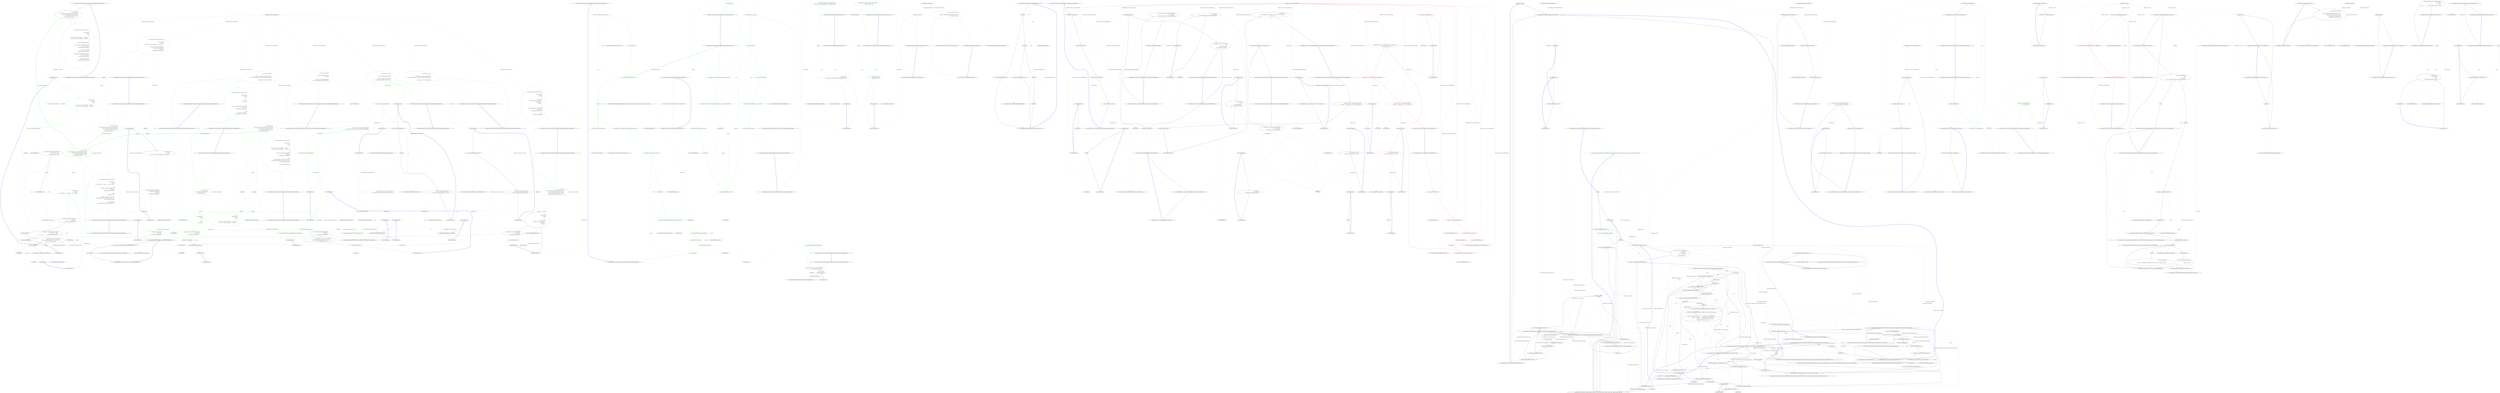 digraph  {
m0_111 [cluster="HangFire.SqlServer.Tests.ConnectionFacts.FetchNextJob_ShouldFetchJobs_FromMultipleQueues()", file="FetcherFacts.cs", label="Entry HangFire.SqlServer.Tests.ConnectionFacts.FetchNextJob_ShouldFetchJobs_FromMultipleQueues()", span="214-214"];
m0_112 [cluster="HangFire.SqlServer.Tests.ConnectionFacts.FetchNextJob_ShouldFetchJobs_FromMultipleQueues()", file="FetcherFacts.cs", label="string arrangeSql = @''\r\ninsert into HangFire.Job (InvocationData, Arguments, CreatedAt)\r\nvalues (@invocationData, @arguments, getutcdate())\r\ninsert into HangFire.JobQueue (JobId, Queue)\r\nvalues (scope_identity(), @queue)''", span="216-220"];
m0_113 [cluster="HangFire.SqlServer.Tests.ConnectionFacts.FetchNextJob_ShouldFetchJobs_FromMultipleQueues()", color=green, community=0, file="FetcherFacts.cs", label="1: UseConnections((connection, storageConnection) =>\r\n            {\r\n                connection.Execute(\r\n                    arrangeSql,\r\n                    new[]\r\n                    {\r\n                        new { queue = ''default'', invocationData = '''', arguments = '''' },\r\n                        new { queue = ''critical'', invocationData = '''', arguments = '''' }\r\n                    });\r\n\r\n                var queue = CreateJobQueue(connection);\r\n\r\n                var critical = (SqlServerFetchedJob)queue.Dequeue(\r\n                    new[] { ''critical'', ''default'' },\r\n                    CreateTimingOutCancellationToken());\r\n\r\n                Assert.NotNull(critical.JobId);\r\n                Assert.Equal(''critical'', critical.Queue);\r\n\r\n                var @default = (SqlServerFetchedJob)queue.Dequeue(\r\n                    new[] { ''critical'', ''default'' },\r\n                    CreateTimingOutCancellationToken());\r\n\r\n                Assert.NotNull(@default.JobId);\r\n                Assert.Equal(''default'', @default.Queue);\r\n            })", span="222-247"];
m0_114 [cluster="HangFire.SqlServer.Tests.ConnectionFacts.FetchNextJob_ShouldFetchJobs_FromMultipleQueues()", file="FetcherFacts.cs", label="Exit HangFire.SqlServer.Tests.ConnectionFacts.FetchNextJob_ShouldFetchJobs_FromMultipleQueues()", span="214-214"];
m0_76 [cluster="System.DateTime.AddMinutes(double)", file="FetcherFacts.cs", label="Entry System.DateTime.AddMinutes(double)", span="0-0"];
m0_3 [cluster="Unk.UseConnection", file="FetcherFacts.cs", label="Entry Unk.UseConnection", span=""];
m0_9 [cluster="Unk.Equal", file="FetcherFacts.cs", label="Entry Unk.Equal", span=""];
m0_0 [cluster="HangFire.SqlServer.Tests.ConnectionFacts.FetchNextJob_ShouldThrowAnException_WhenQueuesCollectionIsNull()", file="FetcherFacts.cs", label="Entry HangFire.SqlServer.Tests.ConnectionFacts.FetchNextJob_ShouldThrowAnException_WhenQueuesCollectionIsNull()", span="16-16"];
m0_1 [cluster="HangFire.SqlServer.Tests.ConnectionFacts.FetchNextJob_ShouldThrowAnException_WhenQueuesCollectionIsNull()", color=green, community=0, file="FetcherFacts.cs", label="1: UseConnection(connection =>\r\n            {\r\n                var exception = Assert.Throws<ArgumentNullException>(\r\n                    () => connection.FetchNextJob(null, CreateTimingOutCancellationToken()));\r\n\r\n                Assert.Equal(''queues'', exception.ParamName);\r\n            })", span="18-24"];
m0_2 [cluster="HangFire.SqlServer.Tests.ConnectionFacts.FetchNextJob_ShouldThrowAnException_WhenQueuesCollectionIsNull()", file="FetcherFacts.cs", label="Exit HangFire.SqlServer.Tests.ConnectionFacts.FetchNextJob_ShouldThrowAnException_WhenQueuesCollectionIsNull()", span="16-16"];
m0_34 [cluster="System.Threading.CancellationTokenSource.Cancel()", file="FetcherFacts.cs", label="Entry System.Threading.CancellationTokenSource.Cancel()", span="0-0"];
m0_125 [cluster="Unk.CreateJobQueue", file="FetcherFacts.cs", label="Entry Unk.CreateJobQueue", span=""];
m0_45 [cluster="System.Threading.CancellationTokenSource.CancellationTokenSource(int)", file="FetcherFacts.cs", label="Entry System.Threading.CancellationTokenSource.CancellationTokenSource(int)", span="0-0"];
m0_129 [cluster="System.Threading.CancellationTokenSource.CancellationTokenSource(System.TimeSpan)", file="FetcherFacts.cs", label="Entry System.Threading.CancellationTokenSource.CancellationTokenSource(System.TimeSpan)", span="0-0"];
m0_8 [cluster="Unk.>", file="FetcherFacts.cs", label="Entry Unk.>", span=""];
m0_15 [cluster="HangFire.SqlServer.Tests.ConnectionFacts.FetchNextJob_ShouldThrowAnException_WhenQueuesCollectionIsEmpty()", file="FetcherFacts.cs", label="Entry HangFire.SqlServer.Tests.ConnectionFacts.FetchNextJob_ShouldThrowAnException_WhenQueuesCollectionIsEmpty()", span="28-28"];
m0_16 [cluster="HangFire.SqlServer.Tests.ConnectionFacts.FetchNextJob_ShouldThrowAnException_WhenQueuesCollectionIsEmpty()", color=green, community=0, file="FetcherFacts.cs", label="1: UseConnection(connection =>\r\n            {\r\n                var exception = Assert.Throws<ArgumentException>(\r\n                    () => connection.FetchNextJob(new string[0], CreateTimingOutCancellationToken()));\r\n\r\n                Assert.Equal(''queues'', exception.ParamName);\r\n            })", span="30-36"];
m0_17 [cluster="HangFire.SqlServer.Tests.ConnectionFacts.FetchNextJob_ShouldThrowAnException_WhenQueuesCollectionIsEmpty()", file="FetcherFacts.cs", label="Exit HangFire.SqlServer.Tests.ConnectionFacts.FetchNextJob_ShouldThrowAnException_WhenQueuesCollectionIsEmpty()", span="28-28"];
m0_25 [cluster="HangFire.SqlServer.Tests.ConnectionFacts.FetchNextJob_ThrowsOperationCanceled_WhenCancellationTokenIsSetAtTheBeginning()", file="FetcherFacts.cs", label="Entry HangFire.SqlServer.Tests.ConnectionFacts.FetchNextJob_ThrowsOperationCanceled_WhenCancellationTokenIsSetAtTheBeginning()", span="40-40"];
m0_26 [cluster="HangFire.SqlServer.Tests.ConnectionFacts.FetchNextJob_ThrowsOperationCanceled_WhenCancellationTokenIsSetAtTheBeginning()", color=green, community=0, file="FetcherFacts.cs", label="0: UseConnection(connection =>\r\n            {\r\n                var cts = new CancellationTokenSource();\r\n                cts.Cancel();\r\n\r\n                Assert.Throws<OperationCanceledException>(\r\n                    () => connection.FetchNextJob(DefaultQueues, cts.Token));\r\n            })", span="42-49"];
m0_27 [cluster="HangFire.SqlServer.Tests.ConnectionFacts.FetchNextJob_ThrowsOperationCanceled_WhenCancellationTokenIsSetAtTheBeginning()", file="FetcherFacts.cs", label="Exit HangFire.SqlServer.Tests.ConnectionFacts.FetchNextJob_ThrowsOperationCanceled_WhenCancellationTokenIsSetAtTheBeginning()", span="40-40"];
m0_130 [cluster="System.TimeSpan.FromSeconds(double)", file="FetcherFacts.cs", label="Entry System.TimeSpan.FromSeconds(double)", span="0-0"];
m0_38 [cluster="HangFire.SqlServer.Tests.ConnectionFacts.FetchNextJob_ShouldWaitIndefinitely_WhenThereAreNoJobs()", file="FetcherFacts.cs", label="Entry HangFire.SqlServer.Tests.ConnectionFacts.FetchNextJob_ShouldWaitIndefinitely_WhenThereAreNoJobs()", span="53-53"];
m0_39 [cluster="HangFire.SqlServer.Tests.ConnectionFacts.FetchNextJob_ShouldWaitIndefinitely_WhenThereAreNoJobs()", color=green, community=0, file="FetcherFacts.cs", label="0: UseConnection(connection =>\r\n            {\r\n                var cts = new CancellationTokenSource(200);\r\n\r\n                Assert.Throws<OperationCanceledException>(\r\n                    () => connection.FetchNextJob(DefaultQueues, cts.Token));\r\n            })", span="55-61"];
m0_40 [cluster="HangFire.SqlServer.Tests.ConnectionFacts.FetchNextJob_ShouldWaitIndefinitely_WhenThereAreNoJobs()", file="FetcherFacts.cs", label="Exit HangFire.SqlServer.Tests.ConnectionFacts.FetchNextJob_ShouldWaitIndefinitely_WhenThereAreNoJobs()", span="53-53"];
m0_87 [cluster="System.DateTime.AddDays(double)", file="FetcherFacts.cs", label="Entry System.DateTime.AddDays(double)", span="0-0"];
m0_49 [cluster="HangFire.SqlServer.Tests.ConnectionFacts.FetchNextJob_ShouldFetchAJob_FromTheSpecifiedQueue()", file="FetcherFacts.cs", label="Entry HangFire.SqlServer.Tests.ConnectionFacts.FetchNextJob_ShouldFetchAJob_FromTheSpecifiedQueue()", span="65-65"];
m0_50 [cluster="HangFire.SqlServer.Tests.ConnectionFacts.FetchNextJob_ShouldFetchAJob_FromTheSpecifiedQueue()", color=green, community=0, file="FetcherFacts.cs", label="0: string arrangeSql = @''\r\ninsert into HangFire.JobQueue (JobId, Queue)\r\nvalues (@jobId, @queue)''", span="67-69"];
m0_51 [cluster="HangFire.SqlServer.Tests.ConnectionFacts.FetchNextJob_ShouldFetchAJob_FromTheSpecifiedQueue()", color=green, community=0, file="FetcherFacts.cs", label="1: UseConnections((connection, storageConnection) =>\r\n            {\r\n                connection.Execute(\r\n                    arrangeSql,\r\n                    new\r\n                    {\r\n                        jobId = 1,\r\n                        queue = ''default''\r\n                    });\r\n\r\n                // Act\r\n                var payload = (SqlServerFetchedJob)queue.Dequeue(\r\n                    DefaultQueues,\r\n                    CreateTimingOutCancellationToken());\r\n\r\n                // Assert\r\n                Assert.Equal(''1'', payload.JobId);\r\n                Assert.Equal(''default'', payload.Queue);\r\n            })", span="72-90"];
m0_52 [cluster="HangFire.SqlServer.Tests.ConnectionFacts.FetchNextJob_ShouldFetchAJob_FromTheSpecifiedQueue()", file="FetcherFacts.cs", label="Exit HangFire.SqlServer.Tests.ConnectionFacts.FetchNextJob_ShouldFetchAJob_FromTheSpecifiedQueue()", span="65-65"];
m0_74 [cluster="Unk.NotNull", file="FetcherFacts.cs", label="Entry Unk.NotNull", span=""];
m0_89 [cluster="HangFire.SqlServer.Tests.ConnectionFacts.FetchNextJob_ShouldSetFetchedAt_OnlyForTheFetchedJob()", file="FetcherFacts.cs", label="Entry HangFire.SqlServer.Tests.ConnectionFacts.FetchNextJob_ShouldSetFetchedAt_OnlyForTheFetchedJob()", span="159-159"];
m0_90 [cluster="HangFire.SqlServer.Tests.ConnectionFacts.FetchNextJob_ShouldSetFetchedAt_OnlyForTheFetchedJob()", color=green, community=0, file="FetcherFacts.cs", label="0: string arrangeSql = @''\r\ninsert into HangFire.Job (InvocationData, Arguments, CreatedAt)\r\nvalues (@invocationData, @arguments, getutcdate())\r\ninsert into HangFire.JobQueue (JobId, Queue)\r\nvalues (scope_identity(), @queue)''", span="161-165"];
m0_91 [cluster="HangFire.SqlServer.Tests.ConnectionFacts.FetchNextJob_ShouldSetFetchedAt_OnlyForTheFetchedJob()", color=green, community=0, file="FetcherFacts.cs", label="1: UseConnections((connection, storageConnection) =>\r\n            {\r\n                connection.Execute(\r\n                    arrangeSql,\r\n                    new[]\r\n                    {\r\n                        new { queue = ''default'', invocationData = '''', arguments = '''' },\r\n                        new { queue = ''default'', invocationData = '''', arguments = '''' }\r\n                    });\r\n                // Act\r\n                var payload = storageConnection.FetchNextJob(\r\n                    DefaultQueues,\r\n                    CreateTimingOutCancellationToken());\r\n\r\n                // Assert\r\n                var otherJobFetchedAt = connection.Query<DateTime?>(\r\n                    ''select FetchedAt from HangFire.JobQueue where JobId != @id'',\r\n                    new { id = payload.JobId }).Single();\r\n\r\n                Assert.Null(otherJobFetchedAt);\r\n            })", span="168-188"];
m0_92 [cluster="HangFire.SqlServer.Tests.ConnectionFacts.FetchNextJob_ShouldSetFetchedAt_OnlyForTheFetchedJob()", file="FetcherFacts.cs", label="Exit HangFire.SqlServer.Tests.ConnectionFacts.FetchNextJob_ShouldSetFetchedAt_OnlyForTheFetchedJob()", span="159-159"];
m0_14 [cluster="HangFire.SqlServer.SqlServerConnection.FetchNextJob(string[], System.Threading.CancellationToken)", file="FetcherFacts.cs", label="Entry HangFire.SqlServer.SqlServerConnection.FetchNextJob(string[], System.Threading.CancellationToken)", span="61-61"];
m0_78 [cluster="HangFire.SqlServer.Tests.ConnectionFacts.FetchNextJob_ShouldFetchATimedOutJobs_FromTheSpecifiedQueue()", file="FetcherFacts.cs", label="Entry HangFire.SqlServer.Tests.ConnectionFacts.FetchNextJob_ShouldFetchATimedOutJobs_FromTheSpecifiedQueue()", span="127-127"];
m0_79 [cluster="HangFire.SqlServer.Tests.ConnectionFacts.FetchNextJob_ShouldFetchATimedOutJobs_FromTheSpecifiedQueue()", color=green, community=0, file="FetcherFacts.cs", label="1: string arrangeSql = @''\r\ninsert into HangFire.Job (InvocationData, Arguments, CreatedAt)\r\nvalues (@invocationData, @arguments, getutcdate())\r\ninsert into HangFire.JobQueue (JobId, Queue, FetchedAt)\r\nvalues (scope_identity(), @queue, @fetchedAt)''", span="129-133"];
m0_80 [cluster="HangFire.SqlServer.Tests.ConnectionFacts.FetchNextJob_ShouldFetchATimedOutJobs_FromTheSpecifiedQueue()", color=green, community=0, file="FetcherFacts.cs", label="1: UseConnections((connection, storageConnection) =>\r\n            {\r\n                connection.Execute(\r\n                    arrangeSql,\r\n                    new\r\n                    {\r\n                        queue = ''default'',\r\n                        fetchedAt = DateTime.UtcNow.AddDays(-1),\r\n                        invocationData = '''',\r\n                        arguments = ''''\r\n                    });\r\n\r\n                // Act\r\n                var payload = storageConnection.FetchNextJob(\r\n                    DefaultQueues,\r\n                    CreateTimingOutCancellationToken());\r\n\r\n                // Assert\r\n                Assert.NotEmpty(payload.JobId);\r\n            })", span="136-155"];
m0_81 [cluster="HangFire.SqlServer.Tests.ConnectionFacts.FetchNextJob_ShouldFetchATimedOutJobs_FromTheSpecifiedQueue()", file="FetcherFacts.cs", label="Exit HangFire.SqlServer.Tests.ConnectionFacts.FetchNextJob_ShouldFetchATimedOutJobs_FromTheSpecifiedQueue()", span="127-127"];
m0_99 [cluster="Unk.Null", file="FetcherFacts.cs", label="Entry Unk.Null", span=""];
m0_33 [cluster="System.Threading.CancellationTokenSource.CancellationTokenSource()", file="FetcherFacts.cs", label="Entry System.Threading.CancellationTokenSource.CancellationTokenSource()", span="0-0"];
m0_61 [cluster="Unk.Dequeue", file="FetcherFacts.cs", label="Entry Unk.Dequeue", span=""];
m0_53 [cluster="Unk.UseConnections", file="FetcherFacts.cs", label="Entry Unk.UseConnections", span=""];
m0_46 [cluster="lambda expression", file="FetcherFacts.cs", label="Entry lambda expression", span="60-60"];
m0_4 [cluster="lambda expression", file="FetcherFacts.cs", label="Entry lambda expression", span="18-24"];
m0_5 [cluster="lambda expression", color=green, community=1, file="FetcherFacts.cs", label="0: var exception = Assert.Throws<ArgumentNullException>(\r\n                    () => connection.FetchNextJob(null, CreateTimingOutCancellationToken()))", span="20-21"];
m0_6 [cluster="lambda expression", color=green, community=0, file="FetcherFacts.cs", label="0: Assert.Equal(''queues'', exception.ParamName)", span="23-23"];
m0_10 [cluster="lambda expression", file="FetcherFacts.cs", label="Entry lambda expression", span="21-21"];
m0_11 [cluster="lambda expression", color=green, community=0, file="FetcherFacts.cs", label="0: connection.FetchNextJob(null, CreateTimingOutCancellationToken())", span="21-21"];
m0_12 [cluster="lambda expression", file="FetcherFacts.cs", label="Exit lambda expression", span="21-21"];
m0_7 [cluster="lambda expression", file="FetcherFacts.cs", label="Exit lambda expression", span="18-24"];
m0_18 [cluster="lambda expression", file="FetcherFacts.cs", label="Entry lambda expression", span="30-36"];
m0_19 [cluster="lambda expression", color=green, community=0, file="FetcherFacts.cs", label="0: var exception = Assert.Throws<ArgumentException>(\r\n                    () => connection.FetchNextJob(new string[0], CreateTimingOutCancellationToken()))", span="32-33"];
m0_20 [cluster="lambda expression", color=green, community=0, file="FetcherFacts.cs", label="1: Assert.Equal(''queues'', exception.ParamName)", span="35-35"];
m0_22 [cluster="lambda expression", file="FetcherFacts.cs", label="Entry lambda expression", span="33-33"];
m0_23 [cluster="lambda expression", color=green, community=0, file="FetcherFacts.cs", label="0: connection.FetchNextJob(new string[0], CreateTimingOutCancellationToken())", span="33-33"];
m0_24 [cluster="lambda expression", file="FetcherFacts.cs", label="Exit lambda expression", span="33-33"];
m0_21 [cluster="lambda expression", file="FetcherFacts.cs", label="Exit lambda expression", span="30-36"];
m0_28 [cluster="lambda expression", file="FetcherFacts.cs", label="Entry lambda expression", span="42-49"];
m0_41 [cluster="lambda expression", file="FetcherFacts.cs", label="Entry lambda expression", span="55-61"];
m0_55 [cluster="lambda expression", color=green, community=0, file="FetcherFacts.cs", label="1: connection.Execute(\r\n                    arrangeSql,\r\n                    new\r\n                    {\r\n                        jobId = 1,\r\n                        queue = ''default''\r\n                    })", span="74-80"];
m0_54 [cluster="lambda expression", file="FetcherFacts.cs", label="Entry lambda expression", span="72-90"];
m0_56 [cluster="lambda expression", color=green, community=0, file="FetcherFacts.cs", label="0: var payload = (SqlServerFetchedJob)queue.Dequeue(\r\n                    DefaultQueues,\r\n                    CreateTimingOutCancellationToken())", span="83-85"];
m0_57 [cluster="lambda expression", file="FetcherFacts.cs", label="Assert.Equal(''1'', payload.JobId)", span="88-88"];
m0_58 [cluster="lambda expression", file="FetcherFacts.cs", label="Assert.Equal(''default'', payload.Queue)", span="89-89"];
m0_67 [cluster="lambda expression", color=green, community=0, file="FetcherFacts.cs", label="1: connection.Execute(\r\n                    arrangeSql,\r\n                    new { invocationData = '''', arguments = '''', queue = ''default'' })", span="105-107"];
m0_66 [cluster="lambda expression", file="FetcherFacts.cs", label="Entry lambda expression", span="103-123"];
m0_68 [cluster="lambda expression", file="FetcherFacts.cs", label="var payload = storageConnection.FetchNextJob(\r\n                    DefaultQueues,\r\n                    CreateTimingOutCancellationToken())", span="110-112"];
m0_83 [cluster="lambda expression", file="FetcherFacts.cs", label="connection.Execute(\r\n                    arrangeSql,\r\n                    new\r\n                    {\r\n                        queue = ''default'',\r\n                        fetchedAt = DateTime.UtcNow.AddDays(-1),\r\n                        invocationData = '''',\r\n                        arguments = ''''\r\n                    })", span="138-146"];
m0_82 [cluster="lambda expression", file="FetcherFacts.cs", label="Entry lambda expression", span="136-155"];
m0_85 [cluster="lambda expression", color=green, community=0, file="FetcherFacts.cs", label="0: Assert.NotEmpty(payload.JobId)", span="154-154"];
m0_84 [cluster="lambda expression", file="FetcherFacts.cs", label="var payload = storageConnection.FetchNextJob(\r\n                    DefaultQueues,\r\n                    CreateTimingOutCancellationToken())", span="149-151"];
m0_86 [cluster="lambda expression", file="FetcherFacts.cs", label="Exit lambda expression", span="136-155"];
m0_94 [cluster="lambda expression", color=green, community=0, file="FetcherFacts.cs", label="1: connection.Execute(\r\n                    arrangeSql,\r\n                    new[]\r\n                    {\r\n                        new { queue = ''default'', invocationData = '''', arguments = '''' },\r\n                        new { queue = ''default'', invocationData = '''', arguments = '''' }\r\n                    })", span="170-176"];
m0_93 [cluster="lambda expression", file="FetcherFacts.cs", label="Entry lambda expression", span="168-188"];
m0_95 [cluster="lambda expression", file="FetcherFacts.cs", label="var payload = storageConnection.FetchNextJob(\r\n                    DefaultQueues,\r\n                    CreateTimingOutCancellationToken())", span="178-180"];
m0_97 [cluster="lambda expression", color=green, community=0, file="FetcherFacts.cs", label="0: Assert.Null(otherJobFetchedAt)", span="187-187"];
m0_96 [cluster="lambda expression", file="FetcherFacts.cs", label="var otherJobFetchedAt = connection.Query<DateTime?>(\r\n                    ''select FetchedAt from HangFire.JobQueue where JobId != @id'',\r\n                    new { id = payload.JobId }).Single()", span="183-185"];
m0_98 [cluster="lambda expression", file="FetcherFacts.cs", label="Exit lambda expression", span="168-188"];
m0_105 [cluster="lambda expression", file="FetcherFacts.cs", label="connection.Execute(\r\n                    arrangeSql,\r\n                    new { queue = ''critical'', invocationData = '''', arguments = '''' })", span="202-204"];
m0_104 [cluster="lambda expression", file="FetcherFacts.cs", label="Entry lambda expression", span="200-210"];
m0_106 [cluster="lambda expression", color=green, community=0, file="FetcherFacts.cs", label="0: Assert.Throws<OperationCanceledException>(\r\n                    () => storageConnection.FetchNextJob(\r\n                        DefaultQueues,\r\n                        CreateTimingOutCancellationToken()))", span="206-209"];
m0_107 [cluster="lambda expression", file="FetcherFacts.cs", label="Exit lambda expression", span="200-210"];
m0_108 [cluster="lambda expression", file="FetcherFacts.cs", label="Entry lambda expression", span="207-209"];
m0_109 [cluster="lambda expression", color=green, community=0, file="FetcherFacts.cs", label="0: storageConnection.FetchNextJob(\r\n                        DefaultQueues,\r\n                        CreateTimingOutCancellationToken())", span="207-209"];
m0_110 [cluster="lambda expression", file="FetcherFacts.cs", label="Exit lambda expression", span="207-209"];
m0_115 [cluster="lambda expression", file="FetcherFacts.cs", label="Entry lambda expression", span="222-247"];
m0_116 [cluster="lambda expression", color=green, community=0, file="FetcherFacts.cs", label="0: connection.Execute(\r\n                    arrangeSql,\r\n                    new[]\r\n                    {\r\n                        new { queue = ''default'', invocationData = '''', arguments = '''' },\r\n                        new { queue = ''critical'', invocationData = '''', arguments = '''' }\r\n                    })", span="224-230"];
m0_117 [cluster="lambda expression", color=green, community=0, file="FetcherFacts.cs", label="1: var queue = CreateJobQueue(connection)", span="232-232"];
m0_118 [cluster="lambda expression", file="FetcherFacts.cs", label="var critical = (SqlServerFetchedJob)queue.Dequeue(\r\n                    new[] { ''critical'', ''default'' },\r\n                    CreateTimingOutCancellationToken())", span="234-236"];
m0_121 [cluster="lambda expression", file="FetcherFacts.cs", label="var @default = (SqlServerFetchedJob)queue.Dequeue(\r\n                    new[] { ''critical'', ''default'' },\r\n                    CreateTimingOutCancellationToken())", span="241-243"];
m0_120 [cluster="lambda expression", color=green, community=0, file="FetcherFacts.cs", label="1: Assert.Equal(''critical'', critical.Queue)", span="239-239"];
m0_119 [cluster="lambda expression", file="FetcherFacts.cs", label="Assert.NotNull(critical.JobId)", span="238-238"];
m0_123 [cluster="lambda expression", color=green, community=0, file="FetcherFacts.cs", label="1: Assert.Equal(''default'', @default.Queue)", span="246-246"];
m0_122 [cluster="lambda expression", file="FetcherFacts.cs", label="Assert.NotNull(@default.JobId)", span="245-245"];
m0_124 [cluster="lambda expression", file="FetcherFacts.cs", label="Exit lambda expression", span="222-247"];
m0_31 [cluster="lambda expression", file="FetcherFacts.cs", label="Assert.Throws<OperationCanceledException>(\r\n                    () => connection.FetchNextJob(DefaultQueues, cts.Token))", span="47-48"];
m0_43 [cluster="lambda expression", file="FetcherFacts.cs", label="Assert.Throws<OperationCanceledException>(\r\n                    () => connection.FetchNextJob(DefaultQueues, cts.Token))", span="59-60"];
m0_70 [cluster="lambda expression", file="FetcherFacts.cs", label="var fetchedAt = connection.Query<DateTime?>(\r\n                    ''select FetchedAt from HangFire.JobQueue where JobId = @id'',\r\n                    new { id = payload.JobId }).Single()", span="117-119"];
m0_36 [cluster="lambda expression", file="FetcherFacts.cs", label="connection.FetchNextJob(DefaultQueues, cts.Token)", span="48-48"];
m0_47 [cluster="lambda expression", file="FetcherFacts.cs", label="connection.FetchNextJob(DefaultQueues, cts.Token)", span="60-60"];
m0_32 [cluster="lambda expression", file="FetcherFacts.cs", label="Exit lambda expression", span="42-49"];
m0_29 [cluster="lambda expression", file="FetcherFacts.cs", label="var cts = new CancellationTokenSource()", span="44-44"];
m0_44 [cluster="lambda expression", file="FetcherFacts.cs", label="Exit lambda expression", span="55-61"];
m0_42 [cluster="lambda expression", file="FetcherFacts.cs", label="var cts = new CancellationTokenSource(200)", span="57-57"];
m0_59 [cluster="lambda expression", file="FetcherFacts.cs", label="Exit lambda expression", span="72-90"];
m0_73 [cluster="lambda expression", file="FetcherFacts.cs", label="Exit lambda expression", span="103-123"];
m0_69 [cluster="lambda expression", file="FetcherFacts.cs", label="Assert.NotNull(payload)", span="115-115"];
m0_30 [cluster="lambda expression", file="FetcherFacts.cs", label="cts.Cancel()", span="45-45"];
m0_35 [cluster="lambda expression", file="FetcherFacts.cs", label="Entry lambda expression", span="48-48"];
m0_71 [cluster="lambda expression", file="FetcherFacts.cs", label="Assert.NotNull(fetchedAt)", span="121-121"];
m0_72 [cluster="lambda expression", file="FetcherFacts.cs", label="Assert.True(fetchedAt > DateTime.UtcNow.AddMinutes(-1))", span="122-122"];
m0_37 [cluster="lambda expression", file="FetcherFacts.cs", label="Exit lambda expression", span="48-48"];
m0_48 [cluster="lambda expression", file="FetcherFacts.cs", label="Exit lambda expression", span="60-60"];
m0_88 [cluster="Unk.NotEmpty", file="FetcherFacts.cs", label="Entry Unk.NotEmpty", span=""];
m0_75 [cluster="Unk.Single", file="FetcherFacts.cs", label="Entry Unk.Single", span=""];
m0_13 [cluster="HangFire.SqlServer.Tests.ConnectionFacts.CreateTimingOutCancellationToken()", file="FetcherFacts.cs", label="Entry HangFire.SqlServer.Tests.ConnectionFacts.CreateTimingOutCancellationToken()", span="250-250"];
m0_126 [cluster="HangFire.SqlServer.Tests.ConnectionFacts.CreateTimingOutCancellationToken()", file="FetcherFacts.cs", label="var source = new CancellationTokenSource(TimeSpan.FromSeconds(10))", span="252-252"];
m0_127 [cluster="HangFire.SqlServer.Tests.ConnectionFacts.CreateTimingOutCancellationToken()", file="FetcherFacts.cs", label="return source.Token;", span="253-253"];
m0_128 [cluster="HangFire.SqlServer.Tests.ConnectionFacts.CreateTimingOutCancellationToken()", file="FetcherFacts.cs", label="Exit HangFire.SqlServer.Tests.ConnectionFacts.CreateTimingOutCancellationToken()", span="250-250"];
m0_100 [cluster="HangFire.SqlServer.Tests.ConnectionFacts.FetchNextJob_ShouldFetchJobs_OnlyFromSpecifiedQueues()", file="FetcherFacts.cs", label="Entry HangFire.SqlServer.Tests.ConnectionFacts.FetchNextJob_ShouldFetchJobs_OnlyFromSpecifiedQueues()", span="192-192"];
m0_101 [cluster="HangFire.SqlServer.Tests.ConnectionFacts.FetchNextJob_ShouldFetchJobs_OnlyFromSpecifiedQueues()", color=green, community=0, file="FetcherFacts.cs", label="0: string arrangeSql = @''\r\ninsert into HangFire.Job (InvocationData, Arguments, CreatedAt)\r\nvalues (@invocationData, @arguments, getutcdate())\r\ninsert into HangFire.JobQueue (JobId, Queue)\r\nvalues (scope_identity(), @queue)''", span="194-198"];
m0_102 [cluster="HangFire.SqlServer.Tests.ConnectionFacts.FetchNextJob_ShouldFetchJobs_OnlyFromSpecifiedQueues()", color=green, community=0, file="FetcherFacts.cs", label="1: UseConnections((connection, storageConnection) =>\r\n            {\r\n                connection.Execute(\r\n                    arrangeSql,\r\n                    new { queue = ''critical'', invocationData = '''', arguments = '''' });\r\n                \r\n                Assert.Throws<OperationCanceledException>(\r\n                    () => storageConnection.FetchNextJob(\r\n                        DefaultQueues,\r\n                        CreateTimingOutCancellationToken()));\r\n            })", span="200-210"];
m0_103 [cluster="HangFire.SqlServer.Tests.ConnectionFacts.FetchNextJob_ShouldFetchJobs_OnlyFromSpecifiedQueues()", file="FetcherFacts.cs", label="Exit HangFire.SqlServer.Tests.ConnectionFacts.FetchNextJob_ShouldFetchJobs_OnlyFromSpecifiedQueues()", span="192-192"];
m0_77 [cluster="Unk.True", file="FetcherFacts.cs", label="Entry Unk.True", span=""];
m0_60 [cluster="Unk.Execute", file="FetcherFacts.cs", label="Entry Unk.Execute", span=""];
m0_62 [cluster="HangFire.SqlServer.Tests.ConnectionFacts.FetchNextJob_ShouldLeaveJobInTheQueue_ButSetItsFetchedAtValue()", file="FetcherFacts.cs", label="Entry HangFire.SqlServer.Tests.ConnectionFacts.FetchNextJob_ShouldLeaveJobInTheQueue_ButSetItsFetchedAtValue()", span="94-94"];
m0_63 [cluster="HangFire.SqlServer.Tests.ConnectionFacts.FetchNextJob_ShouldLeaveJobInTheQueue_ButSetItsFetchedAtValue()", color=green, community=0, file="FetcherFacts.cs", label="0: string arrangeSql = @''\r\ninsert into HangFire.Job (InvocationData, Arguments, CreatedAt)\r\nvalues (@invocationData, @arguments, getutcdate())\r\ninsert into HangFire.JobQueue (JobId, Queue)\r\nvalues (scope_identity(), @queue)''", span="96-100"];
m0_64 [cluster="HangFire.SqlServer.Tests.ConnectionFacts.FetchNextJob_ShouldLeaveJobInTheQueue_ButSetItsFetchedAtValue()", color=green, community=0, file="FetcherFacts.cs", label="1: UseConnections((connection, storageConnection) =>\r\n            {\r\n                connection.Execute(\r\n                    arrangeSql,\r\n                    new { invocationData = '''', arguments = '''', queue = ''default'' });\r\n\r\n                // Act\r\n                var payload = storageConnection.FetchNextJob(\r\n                    DefaultQueues,\r\n                    CreateTimingOutCancellationToken());\r\n\r\n                // Assert\r\n                Assert.NotNull(payload);\r\n\r\n                var fetchedAt = connection.Query<DateTime?>(\r\n                    ''select FetchedAt from HangFire.JobQueue where JobId = @id'',\r\n                    new { id = payload.JobId }).Single();\r\n\r\n                Assert.NotNull(fetchedAt);\r\n                Assert.True(fetchedAt > DateTime.UtcNow.AddMinutes(-1));\r\n            })", span="103-123"];
m0_65 [cluster="HangFire.SqlServer.Tests.ConnectionFacts.FetchNextJob_ShouldLeaveJobInTheQueue_ButSetItsFetchedAtValue()", file="FetcherFacts.cs", label="Exit HangFire.SqlServer.Tests.ConnectionFacts.FetchNextJob_ShouldLeaveJobInTheQueue_ButSetItsFetchedAtValue()", span="94-94"];
m0_133 [file="FetcherFacts.cs", label="HangFire.SqlServer.Tests.ConnectionFacts", span=""];
m0_134 [file="FetcherFacts.cs", label="HangFire.SqlServer.SqlServerConnection", span=""];
m0_135 [file="FetcherFacts.cs", label="HangFire.SqlServer.SqlServerConnection", span=""];
m0_140 [file="FetcherFacts.cs", label=arrangeSql, span=""];
m0_141 [file="FetcherFacts.cs", label=arrangeSql, span=""];
m0_143 [file="FetcherFacts.cs", label=arrangeSql, span=""];
m0_145 [file="FetcherFacts.cs", label="HangFire.SqlServer.SqlServerConnection", span=""];
m0_146 [file="FetcherFacts.cs", label=arrangeSql, span=""];
m0_142 [file="FetcherFacts.cs", label=arrangeSql, span=""];
m0_144 [file="FetcherFacts.cs", label=arrangeSql, span=""];
m0_136 [file="FetcherFacts.cs", label="HangFire.SqlServer.SqlServerConnection", span=""];
m0_137 [file="FetcherFacts.cs", label=cts, span=""];
m0_138 [file="FetcherFacts.cs", label="HangFire.SqlServer.SqlServerConnection", span=""];
m0_139 [file="FetcherFacts.cs", label=cts, span=""];
m2_10 [cluster="HangFire.SqlServer.Tests.MessageQueueJobQueueFacts.Enqueue_AddsAction_ThatSendsTheJobId()", file="MessageQueueJobQueueFacts.cs", label="Entry HangFire.SqlServer.Tests.MessageQueueJobQueueFacts.Enqueue_AddsAction_ThatSendsTheJobId()", span="21-21"];
m2_11 [cluster="HangFire.SqlServer.Tests.MessageQueueJobQueueFacts.Enqueue_AddsAction_ThatSendsTheJobId()", color=green, community=0, file="MessageQueueJobQueueFacts.cs", label="0: var actions = new Queue<Action<SqlConnection>>()", span="24-24"];
m2_12 [cluster="HangFire.SqlServer.Tests.MessageQueueJobQueueFacts.Enqueue_AddsAction_ThatSendsTheJobId()", color=green, community=0, file="MessageQueueJobQueueFacts.cs", label="1: var queue = CreateQueue()", span="25-25"];
m2_13 [cluster="HangFire.SqlServer.Tests.MessageQueueJobQueueFacts.Enqueue_AddsAction_ThatSendsTheJobId()", color=green, community=0, file="MessageQueueJobQueueFacts.cs", label="0: queue.Enqueue(actions, ''my-queue'', ''job-id'')", span="28-28"];
m2_14 [cluster="HangFire.SqlServer.Tests.MessageQueueJobQueueFacts.Enqueue_AddsAction_ThatSendsTheJobId()", color=green, community=0, file="MessageQueueJobQueueFacts.cs", label="1: actions", span="30-30"];
m2_15 [cluster="HangFire.SqlServer.Tests.MessageQueueJobQueueFacts.Enqueue_AddsAction_ThatSendsTheJobId()", color=green, community=0, file="MessageQueueJobQueueFacts.cs", label="0: action(ConnectionUtils.CreateConnection())", span="32-32"];
m2_16 [cluster="HangFire.SqlServer.Tests.MessageQueueJobQueueFacts.Enqueue_AddsAction_ThatSendsTheJobId()", color=green, community=0, file="MessageQueueJobQueueFacts.cs", label="0: var messageQueue = CleanMsmqQueueAttribute.GetMessageQueue(''my-queue'')", span="36-36"];
m2_17 [cluster="HangFire.SqlServer.Tests.MessageQueueJobQueueFacts.Enqueue_AddsAction_ThatSendsTheJobId()", color=green, community=0, file="MessageQueueJobQueueFacts.cs", label="0: var transaction = new MessageQueueTransaction()", span="37-37"];
m2_19 [cluster="HangFire.SqlServer.Tests.MessageQueueJobQueueFacts.Enqueue_AddsAction_ThatSendsTheJobId()", color=green, community=0, file="MessageQueueJobQueueFacts.cs", label="1: var message = messageQueue.Receive(TimeSpan.FromSeconds(5), transaction)", span="41-41"];
m2_18 [cluster="HangFire.SqlServer.Tests.MessageQueueJobQueueFacts.Enqueue_AddsAction_ThatSendsTheJobId()", color=green, community=0, file="MessageQueueJobQueueFacts.cs", label="0: transaction.Begin()", span="39-39"];
m2_23 [cluster="HangFire.SqlServer.Tests.MessageQueueJobQueueFacts.Enqueue_AddsAction_ThatSendsTheJobId()", color=green, community=0, file="MessageQueueJobQueueFacts.cs", label="1: transaction.Commit()", span="47-47"];
m2_20 [cluster="HangFire.SqlServer.Tests.MessageQueueJobQueueFacts.Enqueue_AddsAction_ThatSendsTheJobId()", color=green, community=0, file="MessageQueueJobQueueFacts.cs", label="1: message.Formatter = new BinaryMessageFormatter()", span="42-42"];
m2_22 [cluster="HangFire.SqlServer.Tests.MessageQueueJobQueueFacts.Enqueue_AddsAction_ThatSendsTheJobId()", color=green, community=0, file="MessageQueueJobQueueFacts.cs", label="0: Assert.Equal(''job-id'', message.Label)", span="45-45"];
m2_21 [cluster="HangFire.SqlServer.Tests.MessageQueueJobQueueFacts.Enqueue_AddsAction_ThatSendsTheJobId()", color=green, community=0, file="MessageQueueJobQueueFacts.cs", label="1: Assert.Equal(''job-id'', message.Body)", span="44-44"];
m2_24 [cluster="HangFire.SqlServer.Tests.MessageQueueJobQueueFacts.Enqueue_AddsAction_ThatSendsTheJobId()", file="MessageQueueJobQueueFacts.cs", label="Exit HangFire.SqlServer.Tests.MessageQueueJobQueueFacts.Enqueue_AddsAction_ThatSendsTheJobId()", span="21-21"];
m2_34 [cluster="Unk.Receive", file="MessageQueueJobQueueFacts.cs", label="Entry Unk.Receive", span=""];
m2_35 [cluster="BinaryMessageFormatter.cstr", file="MessageQueueJobQueueFacts.cs", label="Entry BinaryMessageFormatter.cstr", span=""];
m2_37 [cluster="HangFire.SqlServer.Tests.MessageQueueJobQueueFacts.Dequeue_ReturnsFetchedJob_WithJobId()", file="MessageQueueJobQueueFacts.cs", label="Entry HangFire.SqlServer.Tests.MessageQueueJobQueueFacts.Dequeue_ReturnsFetchedJob_WithJobId()", span="52-52"];
m2_38 [cluster="HangFire.SqlServer.Tests.MessageQueueJobQueueFacts.Dequeue_ReturnsFetchedJob_WithJobId()", color=green, community=0, file="MessageQueueJobQueueFacts.cs", label="0: EnqueueJobId(''my-queue'', ''job-id'')", span="54-54"];
m2_39 [cluster="HangFire.SqlServer.Tests.MessageQueueJobQueueFacts.Dequeue_ReturnsFetchedJob_WithJobId()", color=green, community=0, file="MessageQueueJobQueueFacts.cs", label="1: var queue = CreateQueue()", span="55-55"];
m2_40 [cluster="HangFire.SqlServer.Tests.MessageQueueJobQueueFacts.Dequeue_ReturnsFetchedJob_WithJobId()", color=green, community=0, file="MessageQueueJobQueueFacts.cs", label="0: var token = new CancellationToken()", span="56-56"];
m2_41 [cluster="HangFire.SqlServer.Tests.MessageQueueJobQueueFacts.Dequeue_ReturnsFetchedJob_WithJobId()", color=green, community=0, file="MessageQueueJobQueueFacts.cs", label="0: var fetchedJob = queue.Dequeue(new[] { ''my-queue'' }, token)", span="58-58"];
m2_42 [cluster="HangFire.SqlServer.Tests.MessageQueueJobQueueFacts.Dequeue_ReturnsFetchedJob_WithJobId()", color=green, community=0, file="MessageQueueJobQueueFacts.cs", label="1: Assert.Equal(''job-id'', fetchedJob.JobId)", span="60-60"];
m2_43 [cluster="HangFire.SqlServer.Tests.MessageQueueJobQueueFacts.Dequeue_ReturnsFetchedJob_WithJobId()", file="MessageQueueJobQueueFacts.cs", label="Exit HangFire.SqlServer.Tests.MessageQueueJobQueueFacts.Dequeue_ReturnsFetchedJob_WithJobId()", span="52-52"];
m2_5 [cluster="Unk.Equal", file="MessageQueueJobQueueFacts.cs", label="Entry Unk.Equal", span=""];
m2_26 [cluster="HangFire.SqlServer.Tests.MessageQueueJobQueueFacts.CreateQueue()", file="MessageQueueJobQueueFacts.cs", label="Entry HangFire.SqlServer.Tests.MessageQueueJobQueueFacts.CreateQueue()", span="75-75"];
m2_56 [cluster="HangFire.SqlServer.Tests.MessageQueueJobQueueFacts.CreateQueue()", color=green, community=0, file="MessageQueueJobQueueFacts.cs", label="1: return new MessageQueueJobQueue(CleanMsmqQueueAttribute.PathPattern);", span="77-77"];
m2_57 [cluster="HangFire.SqlServer.Tests.MessageQueueJobQueueFacts.CreateQueue()", file="MessageQueueJobQueueFacts.cs", label="Exit HangFire.SqlServer.Tests.MessageQueueJobQueueFacts.CreateQueue()", span="75-75"];
m2_45 [cluster="System.Threading.CancellationToken.CancellationToken()", file="MessageQueueJobQueueFacts.cs", label="Entry System.Threading.CancellationToken.CancellationToken()", span="0-0"];
m2_58 [cluster="MessageQueueJobQueue.cstr", file="MessageQueueJobQueueFacts.cs", label="Entry MessageQueueJobQueue.cstr", span=""];
m2_32 [cluster="Unk.Begin", file="MessageQueueJobQueueFacts.cs", label="Entry Unk.Begin", span=""];
m2_46 [cluster="HangFire.SqlServer.MessageQueueJobQueue.Dequeue(string[], System.Threading.CancellationToken)", file="MessageQueueJobQueueFacts.cs", label="Entry HangFire.SqlServer.MessageQueueJobQueue.Dequeue(string[], System.Threading.CancellationToken)", span="41-41"];
m2_4 [cluster="Unk.>", file="MessageQueueJobQueueFacts.cs", label="Entry Unk.>", span=""];
m2_0 [cluster="HangFire.SqlServer.Tests.MessageQueueJobQueueFacts.Ctor_ThrowsAnException_WhenPathPatternIsNull()", file="MessageQueueJobQueueFacts.cs", label="Entry HangFire.SqlServer.Tests.MessageQueueJobQueueFacts.Ctor_ThrowsAnException_WhenPathPatternIsNull()", span="12-12"];
m2_1 [cluster="HangFire.SqlServer.Tests.MessageQueueJobQueueFacts.Ctor_ThrowsAnException_WhenPathPatternIsNull()", color=green, community=0, file="MessageQueueJobQueueFacts.cs", label="0: var exception = Assert.Throws<ArgumentNullException>(\r\n                () => new MessageQueueJobQueue(null))", span="14-15"];
m2_2 [cluster="HangFire.SqlServer.Tests.MessageQueueJobQueueFacts.Ctor_ThrowsAnException_WhenPathPatternIsNull()", color=green, community=0, file="MessageQueueJobQueueFacts.cs", label="1: Assert.Equal(''pathPattern'', exception.ParamName)", span="17-17"];
m2_3 [cluster="HangFire.SqlServer.Tests.MessageQueueJobQueueFacts.Ctor_ThrowsAnException_WhenPathPatternIsNull()", file="MessageQueueJobQueueFacts.cs", label="Exit HangFire.SqlServer.Tests.MessageQueueJobQueueFacts.Ctor_ThrowsAnException_WhenPathPatternIsNull()", span="12-12"];
m2_27 [cluster="HangFire.SqlServer.MessageQueueJobQueue.Enqueue(System.Collections.Generic.Queue<System.Action<SqlConnection>>, string, string)", file="MessageQueueJobQueueFacts.cs", label="Entry HangFire.SqlServer.MessageQueueJobQueue.Enqueue(System.Collections.Generic.Queue<System.Action<SqlConnection>>, string, string)", span="87-87"];
m2_33 [cluster="System.TimeSpan.FromSeconds(double)", file="MessageQueueJobQueueFacts.cs", label="Entry System.TimeSpan.FromSeconds(double)", span="0-0"];
m2_29 [cluster="System.Action<T>.Invoke(T)", file="MessageQueueJobQueueFacts.cs", label="Entry System.Action<T>.Invoke(T)", span="0-0"];
m2_30 [cluster="Unk.GetMessageQueue", file="MessageQueueJobQueueFacts.cs", label="Entry Unk.GetMessageQueue", span=""];
m2_25 [cluster="System.Collections.Generic.Queue<T>.Queue()", file="MessageQueueJobQueueFacts.cs", label="Entry System.Collections.Generic.Queue<T>.Queue()", span="0-0"];
m2_44 [cluster="HangFire.SqlServer.Tests.MessageQueueJobQueueFacts.EnqueueJobId(string, string)", file="MessageQueueJobQueueFacts.cs", label="Entry HangFire.SqlServer.Tests.MessageQueueJobQueueFacts.EnqueueJobId(string, string)", span="63-63"];
m2_47 [cluster="HangFire.SqlServer.Tests.MessageQueueJobQueueFacts.EnqueueJobId(string, string)", color=green, community=0, file="MessageQueueJobQueueFacts.cs", label="0: var messageQueue = CleanMsmqQueueAttribute.GetMessageQueue(queue)", span="65-65"];
m2_48 [cluster="HangFire.SqlServer.Tests.MessageQueueJobQueueFacts.EnqueueJobId(string, string)", color=green, community=0, file="MessageQueueJobQueueFacts.cs", label="1: var message = new Message { Body = jobId, Label = jobId, Formatter = new BinaryMessageFormatter() }", span="66-66"];
m2_51 [cluster="HangFire.SqlServer.Tests.MessageQueueJobQueueFacts.EnqueueJobId(string, string)", color=green, community=0, file="MessageQueueJobQueueFacts.cs", label="0: messageQueue.Send(message, transaction)", span="70-70"];
m2_49 [cluster="HangFire.SqlServer.Tests.MessageQueueJobQueueFacts.EnqueueJobId(string, string)", color=green, community=0, file="MessageQueueJobQueueFacts.cs", label="1: var transaction = new MessageQueueTransaction()", span="67-67"];
m2_50 [cluster="HangFire.SqlServer.Tests.MessageQueueJobQueueFacts.EnqueueJobId(string, string)", color=green, community=0, file="MessageQueueJobQueueFacts.cs", label="0: transaction.Begin()", span="69-69"];
m2_52 [cluster="HangFire.SqlServer.Tests.MessageQueueJobQueueFacts.EnqueueJobId(string, string)", color=green, community=0, file="MessageQueueJobQueueFacts.cs", label="1: transaction.Commit()", span="71-71"];
m2_53 [cluster="HangFire.SqlServer.Tests.MessageQueueJobQueueFacts.EnqueueJobId(string, string)", file="MessageQueueJobQueueFacts.cs", label="Exit HangFire.SqlServer.Tests.MessageQueueJobQueueFacts.EnqueueJobId(string, string)", span="63-63"];
m2_54 [cluster="Message.cstr", file="MessageQueueJobQueueFacts.cs", label="Entry Message.cstr", span=""];
m2_6 [cluster="lambda expression", file="MessageQueueJobQueueFacts.cs", label="Entry lambda expression", span="15-15"];
m2_7 [cluster="lambda expression", color=green, community=0, file="MessageQueueJobQueueFacts.cs", label="0: new MessageQueueJobQueue(null)", span="15-15"];
m2_8 [cluster="lambda expression", file="MessageQueueJobQueueFacts.cs", label="Exit lambda expression", span="15-15"];
m2_9 [cluster="HangFire.SqlServer.MessageQueueJobQueue.MessageQueueJobQueue(string)", file="MessageQueueJobQueueFacts.cs", label="Entry HangFire.SqlServer.MessageQueueJobQueue.MessageQueueJobQueue(string)", span="33-33"];
m2_55 [cluster="Unk.Send", file="MessageQueueJobQueueFacts.cs", label="Entry Unk.Send", span=""];
m2_36 [cluster="Unk.Commit", file="MessageQueueJobQueueFacts.cs", label="Entry Unk.Commit", span=""];
m2_28 [cluster="HangFire.SqlServer.Tests.ConnectionUtils.CreateConnection()", file="MessageQueueJobQueueFacts.cs", label="Entry HangFire.SqlServer.Tests.ConnectionUtils.CreateConnection()", span="37-37"];
m2_31 [cluster="MessageQueueTransaction.cstr", file="MessageQueueJobQueueFacts.cs", label="Entry MessageQueueTransaction.cstr", span=""];
m4_15 [cluster="HangFire.JobHelper.ToTimestamp(System.DateTime)", file="RedisFetchedJobFacts.cs", label="Entry HangFire.JobHelper.ToTimestamp(System.DateTime)", span="40-40"];
m4_6 [cluster="System.Collections.Generic.Dictionary<TKey, TValue>.Dictionary()", file="RedisFetchedJobFacts.cs", label="Entry System.Collections.Generic.Dictionary<TKey, TValue>.Dictionary()", span="0-0"];
m4_0 [cluster="HangFire.States.ProcessingState.ProcessingState(string, string)", file="RedisFetchedJobFacts.cs", label="Entry HangFire.States.ProcessingState.ProcessingState(string, string)", span="10-10"];
m4_1 [cluster="HangFire.States.ProcessingState.ProcessingState(string, string)", color=green, community=0, file="RedisFetchedJobFacts.cs", label="1: ServerName = serverName", span="13-13"];
m4_2 [cluster="HangFire.States.ProcessingState.ProcessingState(string, string)", file="RedisFetchedJobFacts.cs", label="Exit HangFire.States.ProcessingState.ProcessingState(string, string)", span="10-10"];
m4_8 [cluster="HangFire.States.ProcessingState.Apply(IRedisTransaction, string)", file="RedisFetchedJobFacts.cs", label="Entry HangFire.States.ProcessingState.Apply(IRedisTransaction, string)", span="29-29"];
m4_9 [cluster="HangFire.States.ProcessingState.Apply(IRedisTransaction, string)", color=green, community=0, file="RedisFetchedJobFacts.cs", label="1: transaction.QueueCommand(x => x.AddItemToSortedSet(\r\n                ''hangfire:processing'', jobId, JobHelper.ToTimestamp(DateTime.UtcNow)))", span="31-32"];
m4_10 [cluster="HangFire.States.ProcessingState.Apply(IRedisTransaction, string)", file="RedisFetchedJobFacts.cs", label="Exit HangFire.States.ProcessingState.Apply(IRedisTransaction, string)", span="29-29"];
m4_11 [cluster="Unk.QueueCommand", file="RedisFetchedJobFacts.cs", label="Entry Unk.QueueCommand", span=""];
m4_16 [cluster="Unk.AddItemToSortedSet", file="RedisFetchedJobFacts.cs", label="Entry Unk.AddItemToSortedSet", span=""];
m4_17 [cluster="HangFire.States.ProcessingState.Descriptor.Unapply(IRedisTransaction, string)", file="RedisFetchedJobFacts.cs", label="Entry HangFire.States.ProcessingState.Descriptor.Unapply(IRedisTransaction, string)", span="37-37"];
m4_18 [cluster="HangFire.States.ProcessingState.Descriptor.Unapply(IRedisTransaction, string)", color=green, community=0, file="RedisFetchedJobFacts.cs", label="1: transaction.QueueCommand(x => x.RemoveItemFromSortedSet(\r\n                    ''hangfire:processing'', jobId))", span="39-40"];
m4_19 [cluster="HangFire.States.ProcessingState.Descriptor.Unapply(IRedisTransaction, string)", file="RedisFetchedJobFacts.cs", label="Exit HangFire.States.ProcessingState.Descriptor.Unapply(IRedisTransaction, string)", span="37-37"];
m4_3 [cluster="HangFire.States.ProcessingState.GetProperties()", file="RedisFetchedJobFacts.cs", label="Entry HangFire.States.ProcessingState.GetProperties()", span="20-20"];
m4_4 [cluster="HangFire.States.ProcessingState.GetProperties()", color=green, community=0, file="RedisFetchedJobFacts.cs", label="1: return new Dictionary<string, string>\r\n                {\r\n                    { ''StartedAt'', JobHelper.ToStringTimestamp(DateTime.UtcNow) },\r\n                    { ''ServerName'', ServerName }\r\n                };", span="22-26"];
m4_5 [cluster="HangFire.States.ProcessingState.GetProperties()", file="RedisFetchedJobFacts.cs", label="Exit HangFire.States.ProcessingState.GetProperties()", span="20-20"];
m4_20 [cluster="lambda expression", file="RedisFetchedJobFacts.cs", label="Entry lambda expression", span="39-40"];
m4_12 [cluster="lambda expression", file="RedisFetchedJobFacts.cs", label="Entry lambda expression", span="31-32"];
m4_13 [cluster="lambda expression", color=green, community=0, file="RedisFetchedJobFacts.cs", label="1: x.AddItemToSortedSet(\r\n                ''hangfire:processing'', jobId, JobHelper.ToTimestamp(DateTime.UtcNow))", span="31-32"];
m4_14 [cluster="lambda expression", file="RedisFetchedJobFacts.cs", label="Exit lambda expression", span="31-32"];
m4_21 [cluster="lambda expression", color=green, community=0, file="RedisFetchedJobFacts.cs", label="0: x.RemoveItemFromSortedSet(\r\n                    ''hangfire:processing'', jobId)", span="39-40"];
m4_22 [cluster="lambda expression", file="RedisFetchedJobFacts.cs", label="Exit lambda expression", span="39-40"];
m4_23 [cluster="Unk.RemoveItemFromSortedSet", file="RedisFetchedJobFacts.cs", label="Entry Unk.RemoveItemFromSortedSet", span=""];
m4_7 [cluster="HangFire.JobHelper.ToStringTimestamp(System.DateTime)", file="RedisFetchedJobFacts.cs", label="Entry HangFire.JobHelper.ToStringTimestamp(System.DateTime)", span="51-51"];
m4_24 [file="RedisFetchedJobFacts.cs", label="HangFire.States.ProcessingState", span=""];
m4_25 [file="RedisFetchedJobFacts.cs", label=string, span=""];
m4_26 [file="RedisFetchedJobFacts.cs", label=string, span=""];
m5_0 [cluster="HangFire.Redis.RedisProcessingJob.RedisProcessingJob(string, string)", file="RedisProcessingJob.cs", label="Entry HangFire.Redis.RedisProcessingJob.RedisProcessingJob(string, string)", span="23-23"];
m5_1 [cluster="HangFire.Redis.RedisProcessingJob.RedisProcessingJob(string, string)", file="RedisProcessingJob.cs", label="jobId == null", span="25-25"];
m5_3 [cluster="HangFire.Redis.RedisProcessingJob.RedisProcessingJob(string, string)", file="RedisProcessingJob.cs", label="queue == null", span="26-26"];
m5_5 [cluster="HangFire.Redis.RedisProcessingJob.RedisProcessingJob(string, string)", file="RedisProcessingJob.cs", label="JobId = jobId", span="28-28"];
m5_6 [cluster="HangFire.Redis.RedisProcessingJob.RedisProcessingJob(string, string)", file="RedisProcessingJob.cs", label="Queue = queue", span="29-29"];
m5_2 [cluster="HangFire.Redis.RedisProcessingJob.RedisProcessingJob(string, string)", file="RedisProcessingJob.cs", label="throw new ArgumentNullException(''jobId'');", span="25-25"];
m5_4 [cluster="HangFire.Redis.RedisProcessingJob.RedisProcessingJob(string, string)", file="RedisProcessingJob.cs", label="throw new ArgumentNullException(''queue'');", span="26-26"];
m5_7 [cluster="HangFire.Redis.RedisProcessingJob.RedisProcessingJob(string, string)", file="RedisProcessingJob.cs", label="Exit HangFire.Redis.RedisProcessingJob.RedisProcessingJob(string, string)", span="23-23"];
m5_8 [cluster="System.ArgumentNullException.ArgumentNullException(string)", file="RedisProcessingJob.cs", label="Entry System.ArgumentNullException.ArgumentNullException(string)", span="0-0"];
m5_9 [file="RedisProcessingJob.cs", label="HangFire.Redis.RedisProcessingJob", span=""];
m7_51 [cluster="Hangfire.Core.Tests.Server.SchedulePollerFacts.Execute_TakesConnectionAndDisposesIt()", file="SqlServerProcessingJobFacts.cs", label="Entry Hangfire.Core.Tests.Server.SchedulePollerFacts.Execute_TakesConnectionAndDisposesIt()", span="57-57"];
m7_52 [cluster="Hangfire.Core.Tests.Server.SchedulePollerFacts.Execute_TakesConnectionAndDisposesIt()", file="SqlServerProcessingJobFacts.cs", label="var scheduler = CreateScheduler()", span="59-59"];
m7_53 [cluster="Hangfire.Core.Tests.Server.SchedulePollerFacts.Execute_TakesConnectionAndDisposesIt()", file="SqlServerProcessingJobFacts.cs", label="scheduler.Execute(_cts.Token)", span="61-61"];
m7_54 [cluster="Hangfire.Core.Tests.Server.SchedulePollerFacts.Execute_TakesConnectionAndDisposesIt()", file="SqlServerProcessingJobFacts.cs", label="_storage.Verify(x => x.GetConnection())", span="63-63"];
m7_55 [cluster="Hangfire.Core.Tests.Server.SchedulePollerFacts.Execute_TakesConnectionAndDisposesIt()", file="SqlServerProcessingJobFacts.cs", label="_connection.Verify(x => x.Dispose())", span="64-64"];
m7_56 [cluster="Hangfire.Core.Tests.Server.SchedulePollerFacts.Execute_TakesConnectionAndDisposesIt()", file="SqlServerProcessingJobFacts.cs", label="Exit Hangfire.Core.Tests.Server.SchedulePollerFacts.Execute_TakesConnectionAndDisposesIt()", span="57-57"];
m7_16 [cluster="Mock<IStateMachineFactory>.cstr", file="SqlServerProcessingJobFacts.cs", label="Entry Mock<IStateMachineFactory>.cstr", span=""];
m7_39 [cluster="Unk.Equal", file="SqlServerProcessingJobFacts.cs", label="Entry Unk.Equal", span=""];
m7_35 [cluster="Hangfire.Core.Tests.Server.SchedulePollerFacts.Ctor_ThrowsAnException_WhenStorageIsNull()", file="SqlServerProcessingJobFacts.cs", label="Entry Hangfire.Core.Tests.Server.SchedulePollerFacts.Ctor_ThrowsAnException_WhenStorageIsNull()", span="37-37"];
m7_36 [cluster="Hangfire.Core.Tests.Server.SchedulePollerFacts.Ctor_ThrowsAnException_WhenStorageIsNull()", file="SqlServerProcessingJobFacts.cs", label="var exception = Assert.Throws<ArgumentNullException>(\r\n                () => new SchedulePoller(\r\n                    null, _stateMachineFactory.Object, Timeout.InfiniteTimeSpan))", span="39-41"];
m7_37 [cluster="Hangfire.Core.Tests.Server.SchedulePollerFacts.Ctor_ThrowsAnException_WhenStorageIsNull()", file="SqlServerProcessingJobFacts.cs", label="Assert.Equal(''storage'', exception.ParamName)", span="43-43"];
m7_38 [cluster="Hangfire.Core.Tests.Server.SchedulePollerFacts.Ctor_ThrowsAnException_WhenStorageIsNull()", file="SqlServerProcessingJobFacts.cs", label="Exit Hangfire.Core.Tests.Server.SchedulePollerFacts.Ctor_ThrowsAnException_WhenStorageIsNull()", span="37-37"];
m7_15 [cluster="System.Threading.CancellationTokenSource.Cancel()", file="SqlServerProcessingJobFacts.cs", label="Entry System.Threading.CancellationTokenSource.Cancel()", span="0-0"];
m7_22 [cluster="Unk.>", file="SqlServerProcessingJobFacts.cs", label="Entry Unk.>", span=""];
m7_76 [cluster="Hangfire.Core.Tests.Server.SchedulePollerFacts.Execute_DoesNotCallStateMachine_IfThereAreNoJobsToEnqueue()", file="SqlServerProcessingJobFacts.cs", label="Entry Hangfire.Core.Tests.Server.SchedulePollerFacts.Execute_DoesNotCallStateMachine_IfThereAreNoJobsToEnqueue()", span="81-81"];
m7_77 [cluster="Hangfire.Core.Tests.Server.SchedulePollerFacts.Execute_DoesNotCallStateMachine_IfThereAreNoJobsToEnqueue()", file="SqlServerProcessingJobFacts.cs", label="_connection.Setup(x => x.GetFirstByLowestScoreFromSet(\r\n                ''schedule'', 0, It.Is<double>(time => time > 0))).Returns((string)null)", span="83-84"];
m7_78 [cluster="Hangfire.Core.Tests.Server.SchedulePollerFacts.Execute_DoesNotCallStateMachine_IfThereAreNoJobsToEnqueue()", file="SqlServerProcessingJobFacts.cs", label="var scheduler = CreateScheduler()", span="85-85"];
m7_79 [cluster="Hangfire.Core.Tests.Server.SchedulePollerFacts.Execute_DoesNotCallStateMachine_IfThereAreNoJobsToEnqueue()", file="SqlServerProcessingJobFacts.cs", label="scheduler.Execute(_cts.Token)", span="87-87"];
m7_80 [cluster="Hangfire.Core.Tests.Server.SchedulePollerFacts.Execute_DoesNotCallStateMachine_IfThereAreNoJobsToEnqueue()", file="SqlServerProcessingJobFacts.cs", label="_stateMachine.Verify(\r\n                x => x.TryToChangeState(It.IsAny<string>(), It.IsAny<IState>(), It.IsAny<string[]>()),\r\n                Times.Never)", span="89-91"];
m7_81 [cluster="Hangfire.Core.Tests.Server.SchedulePollerFacts.Execute_DoesNotCallStateMachine_IfThereAreNoJobsToEnqueue()", file="SqlServerProcessingJobFacts.cs", label="Exit Hangfire.Core.Tests.Server.SchedulePollerFacts.Execute_DoesNotCallStateMachine_IfThereAreNoJobsToEnqueue()", span="81-81"];
m7_43 [cluster="SchedulePoller.cstr", file="SqlServerProcessingJobFacts.cs", label="Entry SchedulePoller.cstr", span=""];
m7_44 [cluster="Hangfire.Core.Tests.Server.SchedulePollerFacts.Ctor_ThrowsAnException_WhenStateMachineFactoryIsNull()", file="SqlServerProcessingJobFacts.cs", label="Entry Hangfire.Core.Tests.Server.SchedulePollerFacts.Ctor_ThrowsAnException_WhenStateMachineFactoryIsNull()", span="47-47"];
m7_45 [cluster="Hangfire.Core.Tests.Server.SchedulePollerFacts.Ctor_ThrowsAnException_WhenStateMachineFactoryIsNull()", file="SqlServerProcessingJobFacts.cs", label="var exception = Assert.Throws<ArgumentNullException>(\r\n                () => new SchedulePoller(\r\n                    _storage.Object, null, Timeout.InfiniteTimeSpan))", span="49-51"];
m7_46 [cluster="Hangfire.Core.Tests.Server.SchedulePollerFacts.Ctor_ThrowsAnException_WhenStateMachineFactoryIsNull()", file="SqlServerProcessingJobFacts.cs", label="Assert.Equal(''stateMachineFactory'', exception.ParamName)", span="53-53"];
m7_47 [cluster="Hangfire.Core.Tests.Server.SchedulePollerFacts.Ctor_ThrowsAnException_WhenStateMachineFactoryIsNull()", file="SqlServerProcessingJobFacts.cs", label="Exit Hangfire.Core.Tests.Server.SchedulePollerFacts.Ctor_ThrowsAnException_WhenStateMachineFactoryIsNull()", span="47-47"];
m7_31 [cluster="Unk.GetFirstByLowestScoreFromSet", file="SqlServerProcessingJobFacts.cs", label="Entry Unk.GetFirstByLowestScoreFromSet", span=""];
m7_27 [cluster="Unk.GetConnection", file="SqlServerProcessingJobFacts.cs", label="Entry Unk.GetConnection", span=""];
m7_67 [cluster="Hangfire.Core.Tests.Server.SchedulePollerFacts.Execute_MovesJobStateToEnqueued()", file="SqlServerProcessingJobFacts.cs", label="Entry Hangfire.Core.Tests.Server.SchedulePollerFacts.Execute_MovesJobStateToEnqueued()", span="68-68"];
m7_68 [cluster="Hangfire.Core.Tests.Server.SchedulePollerFacts.Execute_MovesJobStateToEnqueued()", file="SqlServerProcessingJobFacts.cs", label="var scheduler = CreateScheduler()", span="70-70"];
m7_69 [cluster="Hangfire.Core.Tests.Server.SchedulePollerFacts.Execute_MovesJobStateToEnqueued()", file="SqlServerProcessingJobFacts.cs", label="scheduler.Execute(_cts.Token)", span="72-72"];
m7_70 [cluster="Hangfire.Core.Tests.Server.SchedulePollerFacts.Execute_MovesJobStateToEnqueued()", file="SqlServerProcessingJobFacts.cs", label="_stateMachine.Verify(x => x.TryToChangeState(\r\n                JobId,\r\n                It.IsAny<EnqueuedState>(),\r\n                new[] { ScheduledState.StateName }))", span="74-77"];
m7_71 [cluster="Hangfire.Core.Tests.Server.SchedulePollerFacts.Execute_MovesJobStateToEnqueued()", file="SqlServerProcessingJobFacts.cs", label="Exit Hangfire.Core.Tests.Server.SchedulePollerFacts.Execute_MovesJobStateToEnqueued()", span="68-68"];
m7_17 [cluster="Unk.Setup", file="SqlServerProcessingJobFacts.cs", label="Entry Unk.Setup", span=""];
m7_66 [cluster="Unk.Dispose", file="SqlServerProcessingJobFacts.cs", label="Entry Unk.Dispose", span=""];
m7_14 [cluster="System.Threading.CancellationTokenSource.CancellationTokenSource()", file="SqlServerProcessingJobFacts.cs", label="Entry System.Threading.CancellationTokenSource.CancellationTokenSource()", span="0-0"];
m7_0 [cluster="Hangfire.Core.Tests.Server.SchedulePollerFacts.SchedulePollerFacts()", file="SqlServerProcessingJobFacts.cs", label="Entry Hangfire.Core.Tests.Server.SchedulePollerFacts.SchedulePollerFacts()", span="19-19"];
m7_1 [cluster="Hangfire.Core.Tests.Server.SchedulePollerFacts.SchedulePollerFacts()", color=red, community=0, file="SqlServerProcessingJobFacts.cs", label="0: _storage = new Mock<JobStorage>()", span="21-21"];
m7_2 [cluster="Hangfire.Core.Tests.Server.SchedulePollerFacts.SchedulePollerFacts()", color=red, community=0, file="SqlServerProcessingJobFacts.cs", label="1: _connection = new Mock<IStorageConnection>()", span="22-22"];
m7_3 [cluster="Hangfire.Core.Tests.Server.SchedulePollerFacts.SchedulePollerFacts()", color=red, community=0, file="SqlServerProcessingJobFacts.cs", label="0: _stateMachine = new Mock<IStateMachine>()", span="23-23"];
m7_4 [cluster="Hangfire.Core.Tests.Server.SchedulePollerFacts.SchedulePollerFacts()", color=red, community=0, file="SqlServerProcessingJobFacts.cs", label="1: _cts = new CancellationTokenSource()", span="24-24"];
m7_5 [cluster="Hangfire.Core.Tests.Server.SchedulePollerFacts.SchedulePollerFacts()", color=red, community=0, file="SqlServerProcessingJobFacts.cs", label="0: _cts.Cancel()", span="25-25"];
m7_6 [cluster="Hangfire.Core.Tests.Server.SchedulePollerFacts.SchedulePollerFacts()", color=red, community=0, file="SqlServerProcessingJobFacts.cs", label="0: _stateMachineFactory = new Mock<IStateMachineFactory>()", span="27-27"];
m7_7 [cluster="Hangfire.Core.Tests.Server.SchedulePollerFacts.SchedulePollerFacts()", color=red, community=0, file="SqlServerProcessingJobFacts.cs", label="1: _stateMachineFactory.Setup(x => x.Create(It.IsNotNull<IStorageConnection>()))\r\n                .Returns(_stateMachine.Object)", span="28-29"];
m7_8 [cluster="Hangfire.Core.Tests.Server.SchedulePollerFacts.SchedulePollerFacts()", color=red, community=0, file="SqlServerProcessingJobFacts.cs", label="1: _storage.Setup(x => x.GetConnection()).Returns(_connection.Object)", span="31-31"];
m7_9 [cluster="Hangfire.Core.Tests.Server.SchedulePollerFacts.SchedulePollerFacts()", color=red, community=0, file="SqlServerProcessingJobFacts.cs", label="0: _connection.Setup(x => x.GetFirstByLowestScoreFromSet(\r\n                ''schedule'', 0, It.Is<double>(time => time > 0))).Returns(JobId)", span="32-33"];
m7_10 [cluster="Hangfire.Core.Tests.Server.SchedulePollerFacts.SchedulePollerFacts()", file="SqlServerProcessingJobFacts.cs", label="Exit Hangfire.Core.Tests.Server.SchedulePollerFacts.SchedulePollerFacts()", span="19-19"];
m7_75 [cluster="Unk.TryToChangeState", file="SqlServerProcessingJobFacts.cs", label="Entry Unk.TryToChangeState", span=""];
m7_85 [cluster="lambda expression", file="SqlServerProcessingJobFacts.cs", label="Entry lambda expression", span="84-84"];
m7_19 [cluster="lambda expression", file="SqlServerProcessingJobFacts.cs", label="Entry lambda expression", span="28-28"];
m7_24 [cluster="lambda expression", file="SqlServerProcessingJobFacts.cs", label="Entry lambda expression", span="31-31"];
m7_28 [cluster="lambda expression", file="SqlServerProcessingJobFacts.cs", label="Entry lambda expression", span="32-33"];
m7_20 [cluster="lambda expression", color=red, community=0, file="SqlServerProcessingJobFacts.cs", label="1: x.Create(It.IsNotNull<IStorageConnection>())", span="28-28"];
m7_21 [cluster="lambda expression", file="SqlServerProcessingJobFacts.cs", label="Exit lambda expression", span="28-28"];
m7_25 [cluster="lambda expression", color=red, community=0, file="SqlServerProcessingJobFacts.cs", label="1: x.GetConnection()", span="31-31"];
m7_26 [cluster="lambda expression", file="SqlServerProcessingJobFacts.cs", label="Exit lambda expression", span="31-31"];
m7_29 [cluster="lambda expression", color=red, community=0, file="SqlServerProcessingJobFacts.cs", label="0: x.GetFirstByLowestScoreFromSet(\r\n                ''schedule'', 0, It.Is<double>(time => time > 0))", span="32-33"];
m7_30 [cluster="lambda expression", file="SqlServerProcessingJobFacts.cs", label="Exit lambda expression", span="32-33"];
m7_32 [cluster="lambda expression", file="SqlServerProcessingJobFacts.cs", label="Entry lambda expression", span="33-33"];
m7_33 [cluster="lambda expression", color=red, community=0, file="SqlServerProcessingJobFacts.cs", label="0: time > 0", span="33-33"];
m7_34 [cluster="lambda expression", file="SqlServerProcessingJobFacts.cs", label="Exit lambda expression", span="33-33"];
m7_40 [cluster="lambda expression", file="SqlServerProcessingJobFacts.cs", label="Entry lambda expression", span="40-41"];
m7_41 [cluster="lambda expression", file="SqlServerProcessingJobFacts.cs", label="new SchedulePoller(\r\n                    null, _stateMachineFactory.Object, Timeout.InfiniteTimeSpan)", span="40-41"];
m7_42 [cluster="lambda expression", file="SqlServerProcessingJobFacts.cs", label="Exit lambda expression", span="40-41"];
m7_48 [cluster="lambda expression", file="SqlServerProcessingJobFacts.cs", label="Entry lambda expression", span="50-51"];
m7_49 [cluster="lambda expression", file="SqlServerProcessingJobFacts.cs", label="new SchedulePoller(\r\n                    _storage.Object, null, Timeout.InfiniteTimeSpan)", span="50-51"];
m7_50 [cluster="lambda expression", file="SqlServerProcessingJobFacts.cs", label="Exit lambda expression", span="50-51"];
m7_60 [cluster="lambda expression", file="SqlServerProcessingJobFacts.cs", label="Entry lambda expression", span="63-63"];
m7_63 [cluster="lambda expression", file="SqlServerProcessingJobFacts.cs", label="Entry lambda expression", span="64-64"];
m7_61 [cluster="lambda expression", file="SqlServerProcessingJobFacts.cs", label="x.GetConnection()", span="63-63"];
m7_62 [cluster="lambda expression", file="SqlServerProcessingJobFacts.cs", label="Exit lambda expression", span="63-63"];
m7_64 [cluster="lambda expression", file="SqlServerProcessingJobFacts.cs", label="x.Dispose()", span="64-64"];
m7_65 [cluster="lambda expression", file="SqlServerProcessingJobFacts.cs", label="Exit lambda expression", span="64-64"];
m7_72 [cluster="lambda expression", file="SqlServerProcessingJobFacts.cs", label="Entry lambda expression", span="74-77"];
m7_73 [cluster="lambda expression", file="SqlServerProcessingJobFacts.cs", label="x.TryToChangeState(\r\n                JobId,\r\n                It.IsAny<EnqueuedState>(),\r\n                new[] { ScheduledState.StateName })", span="74-77"];
m7_74 [cluster="lambda expression", file="SqlServerProcessingJobFacts.cs", label="Exit lambda expression", span="74-77"];
m7_82 [cluster="lambda expression", file="SqlServerProcessingJobFacts.cs", label="Entry lambda expression", span="83-84"];
m7_88 [cluster="lambda expression", file="SqlServerProcessingJobFacts.cs", label="Entry lambda expression", span="90-90"];
m7_83 [cluster="lambda expression", file="SqlServerProcessingJobFacts.cs", label="x.GetFirstByLowestScoreFromSet(\r\n                ''schedule'', 0, It.Is<double>(time => time > 0))", span="83-84"];
m7_84 [cluster="lambda expression", file="SqlServerProcessingJobFacts.cs", label="Exit lambda expression", span="83-84"];
m7_86 [cluster="lambda expression", file="SqlServerProcessingJobFacts.cs", label="time > 0", span="84-84"];
m7_87 [cluster="lambda expression", file="SqlServerProcessingJobFacts.cs", label="Exit lambda expression", span="84-84"];
m7_89 [cluster="lambda expression", file="SqlServerProcessingJobFacts.cs", label="x.TryToChangeState(It.IsAny<string>(), It.IsAny<IState>(), It.IsAny<string[]>())", span="90-90"];
m7_90 [cluster="lambda expression", file="SqlServerProcessingJobFacts.cs", label="Exit lambda expression", span="90-90"];
m7_59 [cluster="Unk.Verify", file="SqlServerProcessingJobFacts.cs", label="Entry Unk.Verify", span=""];
m7_13 [cluster="Mock<IStateMachine>.cstr", file="SqlServerProcessingJobFacts.cs", label="Entry Mock<IStateMachine>.cstr", span=""];
m7_23 [cluster="Unk.Create", file="SqlServerProcessingJobFacts.cs", label="Entry Unk.Create", span=""];
m7_18 [cluster="Unk.Returns", file="SqlServerProcessingJobFacts.cs", label="Entry Unk.Returns", span=""];
m7_12 [cluster="Mock<IStorageConnection>.cstr", file="SqlServerProcessingJobFacts.cs", label="Entry Mock<IStorageConnection>.cstr", span=""];
m7_11 [cluster="Mock<JobStorage>.cstr", file="SqlServerProcessingJobFacts.cs", label="Entry Mock<JobStorage>.cstr", span=""];
m7_58 [cluster="Hangfire.Server.SchedulePoller.Execute(System.Threading.CancellationToken)", file="SqlServerProcessingJobFacts.cs", label="Entry Hangfire.Server.SchedulePoller.Execute(System.Threading.CancellationToken)", span="47-47"];
m7_57 [cluster="Hangfire.Core.Tests.Server.SchedulePollerFacts.CreateScheduler()", file="SqlServerProcessingJobFacts.cs", label="Entry Hangfire.Core.Tests.Server.SchedulePollerFacts.CreateScheduler()", span="94-94"];
m7_91 [cluster="Hangfire.Core.Tests.Server.SchedulePollerFacts.CreateScheduler()", file="SqlServerProcessingJobFacts.cs", label="return new SchedulePoller(_storage.Object, _stateMachineFactory.Object, Timeout.InfiniteTimeSpan);", span="96-96"];
m7_92 [cluster="Hangfire.Core.Tests.Server.SchedulePollerFacts.CreateScheduler()", file="SqlServerProcessingJobFacts.cs", label="Exit Hangfire.Core.Tests.Server.SchedulePollerFacts.CreateScheduler()", span="94-94"];
m7_93 [file="SqlServerProcessingJobFacts.cs", label="Hangfire.Core.Tests.Server.SchedulePollerFacts", span=""];
m8_13 [cluster="lambda expression", file="SqlServerStorage.cs", label="Entry lambda expression", span="59-59"];
m8_5 [cluster="HangFire.SqlServer.SqlServerStorage.SqlServerStorage(string, HangFire.SqlServer.SqlServerStorageOptions)", file="SqlServerStorage.cs", label="options == null", span="40-40"];
m8_79 [cluster="HangFire.States.StateMachine.ElectState(HangFire.Common.States.StateChangingContext, HangFire.Common.Filters.JobFilterInfo)", file="SqlServerStorage.cs", label="Entry HangFire.States.StateMachine.ElectState(HangFire.Common.States.StateChangingContext, HangFire.Common.Filters.JobFilterInfo)", span="174-174"];
m8_83 [cluster="HangFire.States.StateMachine.ElectState(HangFire.Common.States.StateChangingContext, HangFire.Common.Filters.JobFilterInfo)", file="SqlServerStorage.cs", label="var filters = filterInfo.StateChangingFilters", span="176-176"];
m8_85 [cluster="HangFire.States.StateMachine.ElectState(HangFire.Common.States.StateChangingContext, HangFire.Common.Filters.JobFilterInfo)", file="SqlServerStorage.cs", label="var oldState = context.CandidateState", span="180-180"];
m8_86 [cluster="HangFire.States.StateMachine.ElectState(HangFire.Common.States.StateChangingContext, HangFire.Common.Filters.JobFilterInfo)", file="SqlServerStorage.cs", label="filter.OnStateChanging(context)", span="181-181"];
m8_87 [cluster="HangFire.States.StateMachine.ElectState(HangFire.Common.States.StateChangingContext, HangFire.Common.Filters.JobFilterInfo)", file="SqlServerStorage.cs", label="oldState != context.CandidateState", span="183-183"];
m8_89 [cluster="HangFire.States.StateMachine.ElectState(HangFire.Common.States.StateChangingContext, HangFire.Common.Filters.JobFilterInfo)", file="SqlServerStorage.cs", label="transaction.AddJobState(context.JobId, oldState)", span="187-187"];
m8_91 [cluster="HangFire.States.StateMachine.ElectState(HangFire.Common.States.StateChangingContext, HangFire.Common.Filters.JobFilterInfo)", file="SqlServerStorage.cs", label="return context.CandidateState;", span="193-193"];
m8_84 [cluster="HangFire.States.StateMachine.ElectState(HangFire.Common.States.StateChangingContext, HangFire.Common.Filters.JobFilterInfo)", file="SqlServerStorage.cs", label=filters, span="178-178"];
m8_88 [cluster="HangFire.States.StateMachine.ElectState(HangFire.Common.States.StateChangingContext, HangFire.Common.Filters.JobFilterInfo)", file="SqlServerStorage.cs", label="var transaction = _connection.CreateWriteTransaction()", span="185-185"];
m8_90 [cluster="HangFire.States.StateMachine.ElectState(HangFire.Common.States.StateChangingContext, HangFire.Common.Filters.JobFilterInfo)", file="SqlServerStorage.cs", label="transaction.Commit()", span="188-188"];
m8_92 [cluster="HangFire.States.StateMachine.ElectState(HangFire.Common.States.StateChangingContext, HangFire.Common.Filters.JobFilterInfo)", file="SqlServerStorage.cs", label="Exit HangFire.States.StateMachine.ElectState(HangFire.Common.States.StateChangingContext, HangFire.Common.Filters.JobFilterInfo)", span="174-174"];
m8_62 [cluster="lambda expression", file="SqlServerStorage.cs", label="Entry lambda expression", span="84-84"];
m8_64 [cluster="lambda expression", file="SqlServerStorage.cs", label="Exit lambda expression", span="84-84"];
m8_37 [cluster="HangFire.SqlServer.SqlServerStorage.ToString()", file="SqlServerStorage.cs", label="var parts = _connectionString.Split(new[] { ';' }, StringSplitOptions.RemoveEmptyEntries)\r\n                    .Select(x => x.Split(new[] { '=' }, StringSplitOptions.RemoveEmptyEntries))\r\n                    .Select(x => new { Key = x[0].Trim(), Value = x[1].Trim() })\r\n                    .ToDictionary(x => x.Key, x => x.Value)", span="82-85"];
m8_81 [cluster="HangFire.Common.States.StateApplyingContext.ApplyState(HangFire.Common.States.StateHandlerCollection, System.Collections.Generic.IEnumerable<HangFire.Common.States.IStateChangedFilter>)", file="SqlServerStorage.cs", label="Entry HangFire.Common.States.StateApplyingContext.ApplyState(HangFire.Common.States.StateHandlerCollection, System.Collections.Generic.IEnumerable<HangFire.Common.States.IStateChangedFilter>)", span="42-42"];
m8_65 [cluster="Unk.Trim", file="SqlServerStorage.cs", label="Entry Unk.Trim", span=""];
m8_20 [cluster="HangFire.Common.Filters.JobFilter.JobFilter(object, HangFire.Common.Filters.JobFilterScope, int?)", file="SqlServerStorage.cs", label="Entry HangFire.Common.Filters.JobFilter.JobFilter(object, HangFire.Common.Filters.JobFilterScope, int?)", span="38-38"];
m8_21 [cluster="HangFire.States.StateMachine.CreateInState(HangFire.Common.Job, System.Collections.Generic.IDictionary<string, string>, HangFire.Common.States.State)", color=green, community=0, file="SqlServerStorage.cs", label="0: Entry HangFire.States.StateMachine.CreateInState(HangFire.Common.Job, System.Collections.Generic.IDictionary<string, string>, HangFire.Common.States.State)", span="62-62"];
m8_22 [cluster="HangFire.States.StateMachine.CreateInState(HangFire.Common.Job, System.Collections.Generic.IDictionary<string, string>, HangFire.Common.States.State)", file="SqlServerStorage.cs", label="job == null", span="67-67"];
m8_35 [cluster="System.Collections.Generic.IEnumerable<TSource>.ToArray<TSource>()", file="SqlServerStorage.cs", label="Entry System.Collections.Generic.IEnumerable<TSource>.ToArray<TSource>()", span="0-0"];
m8_36 [cluster="System.TimeSpan.FromHours(double)", file="SqlServerStorage.cs", label="Entry System.TimeSpan.FromHours(double)", span="0-0"];
m8_38 [cluster="HangFire.Common.States.StateContext.StateContext(string, HangFire.Common.JobMethod)", file="SqlServerStorage.cs", label="Entry HangFire.Common.States.StateContext.StateContext(string, HangFire.Common.JobMethod)", span="27-27"];
m8_40 [cluster="HangFire.States.StateMachine.TryToChangeState(string, HangFire.Common.States.State, string[])", file="SqlServerStorage.cs", label="Entry HangFire.States.StateMachine.TryToChangeState(string, HangFire.Common.States.State, string[])", span="86-86"];
m8_41 [cluster="HangFire.States.StateMachine.TryToChangeState(string, HangFire.Common.States.State, string[])", file="SqlServerStorage.cs", label="jobId == null", span="89-89"];
m8_45 [cluster="HangFire.States.StateMachine.TryToChangeState(string, HangFire.Common.States.State, string[])", file="SqlServerStorage.cs", label="fromStates == null", span="91-91"];
m8_46 [cluster="HangFire.States.StateMachine.TryToChangeState(string, HangFire.Common.States.State, string[])", file="SqlServerStorage.cs", label="throw new ArgumentNullException(''fromStates'');", span="91-91"];
m8_47 [cluster="HangFire.States.StateMachine.TryToChangeState(string, HangFire.Common.States.State, string[])", file="SqlServerStorage.cs", label="_connection.AcquireJobLock(jobId)", span="99-99"];
m8_49 [cluster="HangFire.States.StateMachine.TryToChangeState(string, HangFire.Common.States.State, string[])", file="SqlServerStorage.cs", label="jobData == null", span="103-103"];
m8_39 [cluster="HangFire.States.StateMachine.ChangeState(HangFire.Common.States.StateContext, HangFire.Common.States.State, string)", file="SqlServerStorage.cs", label="Entry HangFire.States.StateMachine.ChangeState(HangFire.Common.States.StateContext, HangFire.Common.States.State, string)", span="141-141"];
m8_42 [cluster="HangFire.States.StateMachine.TryToChangeState(string, HangFire.Common.States.State, string[])", file="SqlServerStorage.cs", label="throw new ArgumentNullException(''jobId'');", span="89-89"];
m8_43 [cluster="HangFire.States.StateMachine.TryToChangeState(string, HangFire.Common.States.State, string[])", file="SqlServerStorage.cs", label="toState == null", span="90-90"];
m8_44 [cluster="HangFire.States.StateMachine.TryToChangeState(string, HangFire.Common.States.State, string[])", file="SqlServerStorage.cs", label="throw new ArgumentNullException(''toState'');", span="90-90"];
m8_48 [cluster="HangFire.States.StateMachine.TryToChangeState(string, HangFire.Common.States.State, string[])", file="SqlServerStorage.cs", label="var jobData = _connection.GetJobStateAndInvocationData(jobId)", span="101-101"];
m8_50 [cluster="HangFire.States.StateMachine.TryToChangeState(string, HangFire.Common.States.State, string[])", file="SqlServerStorage.cs", label="return false;", span="107-107"];
m8_51 [cluster="string.Split(char[], System.StringSplitOptions)", file="SqlServerStorage.cs", label="Entry string.Split(char[], System.StringSplitOptions)", span="0-0"];
m8_56 [cluster="Unk.AppendFormat", file="SqlServerStorage.cs", label="Entry Unk.AppendFormat", span=""];
m8_57 [cluster="System.Text.StringBuilder.Append(string)", file="SqlServerStorage.cs", label="Entry System.Text.StringBuilder.Append(string)", span="0-0"];
m8_54 [cluster="System.Text.StringBuilder.StringBuilder()", file="SqlServerStorage.cs", label="Entry System.Text.StringBuilder.StringBuilder()", span="0-0"];
m8_58 [cluster="string.Format(string, object)", file="SqlServerStorage.cs", label="Entry string.Format(string, object)", span="0-0"];
m8_52 [cluster="Unk.Select", file="SqlServerStorage.cs", label="Entry Unk.Select", span=""];
m8_53 [cluster="Unk.ToDictionary", file="SqlServerStorage.cs", label="Entry Unk.ToDictionary", span=""];
m8_55 [cluster="Unk.ContainsKey", file="SqlServerStorage.cs", label="Entry Unk.ContainsKey", span=""];
m8_59 [cluster="lambda expression", file="SqlServerStorage.cs", label="Entry lambda expression", span="83-83"];
m8_19 [cluster="lambda expression", file="SqlServerStorage.cs", label="Exit lambda expression", span="59-59"];
m8_63 [cluster="lambda expression", file="SqlServerStorage.cs", label="new { Key = x[0].Trim(), Value = x[1].Trim() }", span="84-84"];
m8_96 [cluster="HangFire.Storage.IWriteOnlyTransaction.Commit()", file="SqlServerStorage.cs", label="Entry HangFire.Storage.IWriteOnlyTransaction.Commit()", span="39-39"];
m8_0 [cluster="HangFire.States.StateMachine.StateMachine(HangFire.Storage.IStorageConnection)", file="SqlServerStorage.cs", label="Entry HangFire.States.StateMachine.StateMachine(HangFire.Storage.IStorageConnection)", span="36-36"];
m8_1 [cluster="HangFire.States.StateMachine.StateMachine(HangFire.Storage.IStorageConnection)", file="SqlServerStorage.cs", label="connection == null", span="38-38"];
m8_3 [cluster="HangFire.SqlServer.SqlServerStorage.SqlServerStorage(string, HangFire.SqlServer.SqlServerStorageOptions)", file="SqlServerStorage.cs", label="connectionString == null", span="39-39"];
m8_2 [cluster="HangFire.SqlServer.SqlServerStorage.SqlServerStorage(string, HangFire.SqlServer.SqlServerStorageOptions)", file="SqlServerStorage.cs", label="Entry HangFire.SqlServer.SqlServerStorage.SqlServerStorage(string, HangFire.SqlServer.SqlServerStorageOptions)", span="37-37"];
m8_4 [cluster="HangFire.SqlServer.SqlServerStorage.SqlServerStorage(string, HangFire.SqlServer.SqlServerStorageOptions)", file="SqlServerStorage.cs", label="throw new ArgumentNullException(''connectionString'');", span="39-39"];
m8_23 [cluster="HangFire.States.StateMachine.CreateInState(HangFire.Common.Job, System.Collections.Generic.IDictionary<string, string>, HangFire.Common.States.State)", file="SqlServerStorage.cs", label="throw new ArgumentNullException(''job'');", span="67-67"];
m8_33 [cluster="HangFire.States.StateMachine.CreateInState(HangFire.Common.Job, System.Collections.Generic.IDictionary<string, string>, HangFire.Common.States.State)", file="SqlServerStorage.cs", label="Exit HangFire.States.StateMachine.CreateInState(HangFire.Common.Job, System.Collections.Generic.IDictionary<string, string>, HangFire.Common.States.State)", span="62-62"];
m8_95 [cluster="HangFire.Storage.IWriteOnlyTransaction.AddJobState(string, HangFire.Common.States.State)", file="SqlServerStorage.cs", label="Entry HangFire.Storage.IWriteOnlyTransaction.AddJobState(string, HangFire.Common.States.State)", span="13-13"];
m8_28 [cluster="HangFire.States.StateMachine.CreateInState(HangFire.Common.Job, System.Collections.Generic.IDictionary<string, string>, HangFire.Common.States.State)", file="SqlServerStorage.cs", label="var invocationData = job.MethodData.Serialize()", span="71-71"];
m8_30 [cluster="HangFire.States.StateMachine.CreateInState(HangFire.Common.Job, System.Collections.Generic.IDictionary<string, string>, HangFire.Common.States.State)", file="SqlServerStorage.cs", label="var context = new StateContext(jobId, job.MethodData)", span="80-80"];
m8_31 [cluster="HangFire.States.StateMachine.CreateInState(HangFire.Common.Job, System.Collections.Generic.IDictionary<string, string>, HangFire.Common.States.State)", file="SqlServerStorage.cs", label="ChangeState(context, state, null)", span="81-81"];
m8_29 [cluster="HangFire.States.StateMachine.CreateInState(HangFire.Common.Job, System.Collections.Generic.IDictionary<string, string>, HangFire.Common.States.State)", file="SqlServerStorage.cs", label="var jobId = _connection.CreateExpiredJob(\r\n                invocationData, \r\n                job.Arguments.ToArray(),\r\n                parameters,\r\n                TimeSpan.FromHours(1))", span="73-77"];
m8_32 [cluster="HangFire.States.StateMachine.CreateInState(HangFire.Common.Job, System.Collections.Generic.IDictionary<string, string>, HangFire.Common.States.State)", file="SqlServerStorage.cs", label="return jobId;", span="83-83"];
m8_101 [cluster="System.Func<T, TResult>.Invoke(T)", file="SqlServerStorage.cs", label="Entry System.Func<T, TResult>.Invoke(T)", span="0-0"];
m8_6 [cluster="HangFire.SqlServer.SqlServerStorage.SqlServerStorage(string, HangFire.SqlServer.SqlServerStorageOptions)", file="SqlServerStorage.cs", label="throw new ArgumentNullException(''options'');", span="40-40"];
m8_7 [cluster="HangFire.SqlServer.SqlServerStorage.SqlServerStorage(string, HangFire.SqlServer.SqlServerStorageOptions)", file="SqlServerStorage.cs", label="_options = options", span="42-42"];
m8_9 [cluster="HangFire.SqlServer.SqlServerStorage.SqlServerStorage(string, HangFire.SqlServer.SqlServerStorageOptions)", file="SqlServerStorage.cs", label="options.PrepareSchemaIfNecessary", span="45-45"];
m8_11 [cluster="HangFire.SqlServer.SqlServerStorage.SqlServerStorage(string, HangFire.SqlServer.SqlServerStorageOptions)", file="SqlServerStorage.cs", label="SqlServerObjectsInstaller.Install(connection)", span="49-49"];
m8_8 [cluster="HangFire.SqlServer.SqlServerStorage.SqlServerStorage(string, HangFire.SqlServer.SqlServerStorageOptions)", file="SqlServerStorage.cs", label="_connectionString = connectionString", span="43-43"];
m8_10 [cluster="HangFire.SqlServer.SqlServerStorage.SqlServerStorage(string, HangFire.SqlServer.SqlServerStorageOptions)", file="SqlServerStorage.cs", label="var connection = CreateAndOpenConnection()", span="47-47"];
m8_12 [cluster="HangFire.SqlServer.SqlServerStorage.SqlServerStorage(string, HangFire.SqlServer.SqlServerStorageOptions)", file="SqlServerStorage.cs", label="Exit HangFire.SqlServer.SqlServerStorage.SqlServerStorage(string, HangFire.SqlServer.SqlServerStorageOptions)", span="37-37"];
m8_77 [cluster="HangFire.Common.States.StateChangingContext.StateChangingContext(HangFire.Common.States.StateContext, HangFire.Common.States.State, string, HangFire.Storage.IStorageConnection)", file="SqlServerStorage.cs", label="Entry HangFire.Common.States.StateChangingContext.StateChangingContext(HangFire.Common.States.StateContext, HangFire.Common.States.State, string, HangFire.Storage.IStorageConnection)", span="26-26"];
m8_94 [cluster="HangFire.Storage.IStorageConnection.CreateWriteTransaction()", file="SqlServerStorage.cs", label="Entry HangFire.Storage.IStorageConnection.CreateWriteTransaction()", span="10-10"];
m8_34 [cluster="HangFire.Common.JobMethod.Serialize()", file="SqlServerStorage.cs", label="Entry HangFire.Common.JobMethod.Serialize()", span="84-84"];
m8_76 [cluster="HangFire.States.StateMachine.ChangeState(HangFire.Common.States.StateContext, HangFire.Common.States.State, string)", file="SqlServerStorage.cs", label="Exit HangFire.States.StateMachine.ChangeState(HangFire.Common.States.StateContext, HangFire.Common.States.State, string)", span="141-141"];
m8_100 [cluster="HangFire.Common.Filters.JobFilterInfo.JobFilterInfo(System.Collections.Generic.IEnumerable<HangFire.Common.Filters.JobFilter>)", file="SqlServerStorage.cs", label="Entry HangFire.Common.Filters.JobFilterInfo.JobFilterInfo(System.Collections.Generic.IEnumerable<HangFire.Common.Filters.JobFilter>)", span="47-47"];
m8_16 [cluster="Unk.Select", file="SqlServerStorage.cs", label="Entry Unk.Select", span=""];
m8_17 [cluster="lambda expression", file="SqlServerStorage.cs", label="Entry lambda expression", span="59-59"];
m8_18 [cluster="lambda expression", file="SqlServerStorage.cs", label="new JobFilter(f, JobFilterScope.Type, null)", span="59-59"];
m8_27 [cluster="HangFire.States.StateMachine.CreateInState(HangFire.Common.Job, System.Collections.Generic.IDictionary<string, string>, HangFire.Common.States.State)", file="SqlServerStorage.cs", label="throw new ArgumentNullException(''state'');", span="69-69"];
m8_60 [cluster="lambda expression", file="SqlServerStorage.cs", label="x.Split(new[] { '=' }, StringSplitOptions.RemoveEmptyEntries)", span="83-83"];
m8_66 [cluster="lambda expression", file="SqlServerStorage.cs", label="Entry lambda expression", span="85-85"];
m8_69 [cluster="HangFire.States.StateMachine.ChangeState(HangFire.Common.States.StateContext, HangFire.Common.States.State, string)", file="SqlServerStorage.cs", label="var electedState = ElectState(changingContext, filterInfo)", span="149-149"];
m8_14 [cluster="HangFire.SqlServer.SqlServerStorage.CreateAndOpenConnection()", file="SqlServerStorage.cs", label="Entry HangFire.SqlServer.SqlServerStorage.CreateAndOpenConnection()", span="119-119"];
m8_15 [cluster="HangFire.SqlServer.SqlServerObjectsInstaller.Install(SqlConnection)", file="SqlServerStorage.cs", label="Entry HangFire.SqlServer.SqlServerObjectsInstaller.Install(SqlConnection)", span="34-34"];
m8_61 [cluster="HangFire.Storage.IStorageConnection.GetJobStateAndInvocationData(string)", file="SqlServerStorage.cs", label="Entry HangFire.Storage.IStorageConnection.GetJobStateAndInvocationData(string)", span="23-23"];
m8_68 [cluster="HangFire.States.StateMachine.ChangeState(HangFire.Common.States.StateContext, HangFire.Common.States.State, string)", file="SqlServerStorage.cs", label="var filterInfo = GetFilters(context.MethodData)", span="146-146"];
m8_67 [cluster="HangFire.States.StateMachine.ChangeState(HangFire.Common.States.StateContext, HangFire.Common.States.State, string)", file="SqlServerStorage.cs", label="var changingContext = new StateChangingContext(context, toState, oldStateName, _connection)", span="145-145"];
m8_70 [cluster="HangFire.States.StateMachine.ChangeState(HangFire.Common.States.StateContext, HangFire.Common.States.State, string)", file="SqlServerStorage.cs", label="var changedContext = new StateApplyingContext(\r\n                    context,\r\n                    _connection,\r\n                    electedState,\r\n                    oldStateName)", span="151-155"];
m8_71 [cluster="HangFire.States.StateMachine.ChangeState(HangFire.Common.States.StateContext, HangFire.Common.States.State, string)", file="SqlServerStorage.cs", label="return changedContext.ApplyState(_handlers, filterInfo.StateChangedFilters);", span="157-157"];
m8_74 [cluster="HangFire.SqlServer.SqlServerStorage.CreateAndOpenConnection()", file="SqlServerStorage.cs", label="return connection;", span="124-124"];
m8_72 [cluster="HangFire.SqlServer.SqlServerStorage.CreateAndOpenConnection()", file="SqlServerStorage.cs", label="var connection = new SqlConnection(_connectionString)", span="121-121"];
m8_73 [cluster="HangFire.SqlServer.SqlServerStorage.CreateAndOpenConnection()", file="SqlServerStorage.cs", label="connection.Open()", span="122-122"];
m8_75 [cluster="HangFire.SqlServer.SqlServerStorage.CreateAndOpenConnection()", file="SqlServerStorage.cs", label="Exit HangFire.SqlServer.SqlServerStorage.CreateAndOpenConnection()", span="119-119"];
m8_93 [cluster="HangFire.Common.States.IStateChangingFilter.OnStateChanging(HangFire.Common.States.StateChangingContext)", file="SqlServerStorage.cs", label="Entry HangFire.Common.States.IStateChangingFilter.OnStateChanging(HangFire.Common.States.StateChangingContext)", span="30-30"];
m8_24 [cluster="HangFire.States.StateMachine.CreateInState(HangFire.Common.Job, System.Collections.Generic.IDictionary<string, string>, HangFire.Common.States.State)", file="SqlServerStorage.cs", label="parameters == null", span="68-68"];
m8_25 [cluster="HangFire.States.StateMachine.CreateInState(HangFire.Common.Job, System.Collections.Generic.IDictionary<string, string>, HangFire.Common.States.State)", color=green, community=0, file="SqlServerStorage.cs", label="0: throw new ArgumentNullException(''parameters'');", span="68-68"];
m8_26 [cluster="HangFire.States.StateMachine.CreateInState(HangFire.Common.Job, System.Collections.Generic.IDictionary<string, string>, HangFire.Common.States.State)", file="SqlServerStorage.cs", label="state == null", span="69-69"];
m8_97 [cluster="HangFire.States.StateMachine.GetFilters(HangFire.Common.JobMethod)", file="SqlServerStorage.cs", label="Entry HangFire.States.StateMachine.GetFilters(HangFire.Common.JobMethod)", span="196-196"];
m8_98 [cluster="HangFire.States.StateMachine.GetFilters(HangFire.Common.JobMethod)", file="SqlServerStorage.cs", label="return new JobFilterInfo(_getFiltersThunk(method));", span="198-198"];
m8_99 [cluster="HangFire.States.StateMachine.GetFilters(HangFire.Common.JobMethod)", file="SqlServerStorage.cs", label="Exit HangFire.States.StateMachine.GetFilters(HangFire.Common.JobMethod)", span="196-196"];
m8_80 [cluster="HangFire.Common.States.StateApplyingContext.StateApplyingContext(HangFire.Common.States.StateContext, HangFire.Storage.IStorageConnection, HangFire.Common.States.State, string)", file="SqlServerStorage.cs", label="Entry HangFire.Common.States.StateApplyingContext.StateApplyingContext(HangFire.Common.States.StateContext, HangFire.Storage.IStorageConnection, HangFire.Common.States.State, string)", span="27-27"];
m8_82 [cluster="System.Linq.Enumerable.Empty<TResult>()", file="SqlServerStorage.cs", label="Entry System.Linq.Enumerable.Empty<TResult>()", span="0-0"];
m8_78 [cluster="Unk.GetFilters", file="SqlServerStorage.cs", label="HangFire.SqlServer.SqlServerStorage", span=""];
m8_102 [file="SqlServerStorage.cs", label="HangFire.States.StateMachine", span=""];
m8_103 [file="SqlServerStorage.cs", label="System.Collections.Generic.IEnumerable<object>", span=""];
m9_5 [cluster="System.TimeSpan.FromSeconds(double)", file="SqlServerStorageOptions.cs", label="Entry System.TimeSpan.FromSeconds(double)", span="0-0"];
m9_6 [cluster="System.TimeSpan.FromMinutes(double)", file="SqlServerStorageOptions.cs", label="Entry System.TimeSpan.FromMinutes(double)", span="0-0"];
m9_0 [cluster="HangFire.SqlServer.SqlServerStorageOptions.SqlServerStorageOptions()", file="SqlServerStorageOptions.cs", label="Entry HangFire.SqlServer.SqlServerStorageOptions.SqlServerStorageOptions()", span="24-24"];
m9_1 [cluster="HangFire.SqlServer.SqlServerStorageOptions.SqlServerStorageOptions()", file="SqlServerStorageOptions.cs", label="QueuePollInterval = TimeSpan.FromSeconds(15)", span="26-26"];
m9_2 [cluster="HangFire.SqlServer.SqlServerStorageOptions.SqlServerStorageOptions()", file="SqlServerStorageOptions.cs", label="InvisibilityTimeout = TimeSpan.FromMinutes(5)", span="27-27"];
m9_3 [cluster="HangFire.SqlServer.SqlServerStorageOptions.SqlServerStorageOptions()", file="SqlServerStorageOptions.cs", label="PrepareSchemaIfNecessary = true", span="29-29"];
m9_4 [cluster="HangFire.SqlServer.SqlServerStorageOptions.SqlServerStorageOptions()", file="SqlServerStorageOptions.cs", label="Exit HangFire.SqlServer.SqlServerStorageOptions.SqlServerStorageOptions()", span="24-24"];
m9_7 [file="SqlServerStorageOptions.cs", label="HangFire.SqlServer.SqlServerStorageOptions", span=""];
m10_4 [cluster="Unk.>", file="SqlServerWriteOnlyTransaction.cs", label="Entry Unk.>", span=""];
m10_15 [cluster="Hangfire.Core.Tests.Server.WorkerContextFacts.CreateContext()", file="SqlServerWriteOnlyTransaction.cs", label="Entry Hangfire.Core.Tests.Server.WorkerContextFacts.CreateContext()", span="46-46"];
m10_29 [cluster="Hangfire.Core.Tests.Server.WorkerContextFacts.CreateContext()", file="SqlServerWriteOnlyTransaction.cs", label="return new WorkerContext(Queues, WorkerNumber);", span="48-48"];
m10_30 [cluster="Hangfire.Core.Tests.Server.WorkerContextFacts.CreateContext()", file="SqlServerWriteOnlyTransaction.cs", label="Exit Hangfire.Core.Tests.Server.WorkerContextFacts.CreateContext()", span="46-46"];
m10_0 [cluster="Hangfire.Core.Tests.Server.WorkerContextFacts.Ctor_ThrowsAnException_WhenQueuesArrayIsNull()", file="SqlServerWriteOnlyTransaction.cs", label="Entry Hangfire.Core.Tests.Server.WorkerContextFacts.Ctor_ThrowsAnException_WhenQueuesArrayIsNull()", span="12-12"];
m10_1 [cluster="Hangfire.Core.Tests.Server.WorkerContextFacts.Ctor_ThrowsAnException_WhenQueuesArrayIsNull()", file="SqlServerWriteOnlyTransaction.cs", label="var exception = Assert.Throws<ArgumentNullException>(\r\n                () => new WorkerContext(null, WorkerNumber))", span="14-15"];
m10_2 [cluster="Hangfire.Core.Tests.Server.WorkerContextFacts.Ctor_ThrowsAnException_WhenQueuesArrayIsNull()", file="SqlServerWriteOnlyTransaction.cs", label="Assert.Equal(''queues'', exception.ParamName)", span="17-17"];
m10_3 [cluster="Hangfire.Core.Tests.Server.WorkerContextFacts.Ctor_ThrowsAnException_WhenQueuesArrayIsNull()", file="SqlServerWriteOnlyTransaction.cs", label="Exit Hangfire.Core.Tests.Server.WorkerContextFacts.Ctor_ThrowsAnException_WhenQueuesArrayIsNull()", span="12-12"];
m10_5 [cluster="Unk.Equal", file="SqlServerWriteOnlyTransaction.cs", label="Entry Unk.Equal", span=""];
m10_23 [cluster="Hangfire.Core.Tests.Server.WorkerContextFacts.CopyCtor_CorrectlyCopies_AllPropertyValues()", file="SqlServerWriteOnlyTransaction.cs", label="Entry Hangfire.Core.Tests.Server.WorkerContextFacts.CopyCtor_CorrectlyCopies_AllPropertyValues()", span="37-37"];
m10_24 [cluster="Hangfire.Core.Tests.Server.WorkerContextFacts.CopyCtor_CorrectlyCopies_AllPropertyValues()", file="SqlServerWriteOnlyTransaction.cs", label="var context = CreateContext()", span="39-39"];
m10_25 [cluster="Hangfire.Core.Tests.Server.WorkerContextFacts.CopyCtor_CorrectlyCopies_AllPropertyValues()", color=green, community=0, file="SqlServerWriteOnlyTransaction.cs", label="1: var contextCopy = new WorkerContext(context)", span="40-40"];
m10_26 [cluster="Hangfire.Core.Tests.Server.WorkerContextFacts.CopyCtor_CorrectlyCopies_AllPropertyValues()", file="SqlServerWriteOnlyTransaction.cs", label="Assert.Equal(Queues, context.Queues)", span="42-42"];
m10_27 [cluster="Hangfire.Core.Tests.Server.WorkerContextFacts.CopyCtor_CorrectlyCopies_AllPropertyValues()", file="SqlServerWriteOnlyTransaction.cs", label="Assert.Equal(context.WorkerNumber, contextCopy.WorkerNumber)", span="43-43"];
m10_28 [cluster="Hangfire.Core.Tests.Server.WorkerContextFacts.CopyCtor_CorrectlyCopies_AllPropertyValues()", file="SqlServerWriteOnlyTransaction.cs", label="Exit Hangfire.Core.Tests.Server.WorkerContextFacts.CopyCtor_CorrectlyCopies_AllPropertyValues()", span="37-37"];
m10_9 [cluster="Hangfire.Server.WorkerContext.WorkerContext(string[], int)", file="SqlServerWriteOnlyTransaction.cs", label="Entry Hangfire.Server.WorkerContext.WorkerContext(string[], int)", span="22-22"];
m10_16 [cluster="Hangfire.Core.Tests.Server.WorkerContextFacts.CopyCtor_ThrowsAnException_WhenContextIsNull()", file="SqlServerWriteOnlyTransaction.cs", label="Entry Hangfire.Core.Tests.Server.WorkerContextFacts.CopyCtor_ThrowsAnException_WhenContextIsNull()", span="30-30"];
m10_17 [cluster="Hangfire.Core.Tests.Server.WorkerContextFacts.CopyCtor_ThrowsAnException_WhenContextIsNull()", color=green, community=0, file="SqlServerWriteOnlyTransaction.cs", label="0: Assert.Throws<NullReferenceException>(\r\n                () => new WorkerContext(null))", span="32-33"];
m10_18 [cluster="Hangfire.Core.Tests.Server.WorkerContextFacts.CopyCtor_ThrowsAnException_WhenContextIsNull()", file="SqlServerWriteOnlyTransaction.cs", label="Exit Hangfire.Core.Tests.Server.WorkerContextFacts.CopyCtor_ThrowsAnException_WhenContextIsNull()", span="30-30"];
m10_19 [cluster="lambda expression", file="SqlServerWriteOnlyTransaction.cs", label="Entry lambda expression", span="33-33"];
m10_6 [cluster="lambda expression", file="SqlServerWriteOnlyTransaction.cs", label="Entry lambda expression", span="15-15"];
m10_7 [cluster="lambda expression", file="SqlServerWriteOnlyTransaction.cs", label="new WorkerContext(null, WorkerNumber)", span="15-15"];
m10_8 [cluster="lambda expression", file="SqlServerWriteOnlyTransaction.cs", label="Exit lambda expression", span="15-15"];
m10_20 [cluster="lambda expression", file="SqlServerWriteOnlyTransaction.cs", label="new WorkerContext(null)", span="33-33"];
m10_21 [cluster="lambda expression", file="SqlServerWriteOnlyTransaction.cs", label="Exit lambda expression", span="33-33"];
m10_22 [cluster="Hangfire.Server.WorkerContext.WorkerContext(Hangfire.Server.WorkerContext)", file="SqlServerWriteOnlyTransaction.cs", label="Entry Hangfire.Server.WorkerContext.WorkerContext(Hangfire.Server.WorkerContext)", span="30-30"];
m10_10 [cluster="Hangfire.Core.Tests.Server.WorkerContextFacts.Ctor_CorrectlySetsAllInstanceProperties()", file="SqlServerWriteOnlyTransaction.cs", label="Entry Hangfire.Core.Tests.Server.WorkerContextFacts.Ctor_CorrectlySetsAllInstanceProperties()", span="21-21"];
m10_11 [cluster="Hangfire.Core.Tests.Server.WorkerContextFacts.Ctor_CorrectlySetsAllInstanceProperties()", file="SqlServerWriteOnlyTransaction.cs", label="var context = CreateContext()", span="23-23"];
m10_12 [cluster="Hangfire.Core.Tests.Server.WorkerContextFacts.Ctor_CorrectlySetsAllInstanceProperties()", file="SqlServerWriteOnlyTransaction.cs", label="Assert.Equal(Queues, context.Queues)", span="25-25"];
m10_13 [cluster="Hangfire.Core.Tests.Server.WorkerContextFacts.Ctor_CorrectlySetsAllInstanceProperties()", file="SqlServerWriteOnlyTransaction.cs", label="Assert.Equal(WorkerNumber, context.WorkerNumber)", span="26-26"];
m10_14 [cluster="Hangfire.Core.Tests.Server.WorkerContextFacts.Ctor_CorrectlySetsAllInstanceProperties()", file="SqlServerWriteOnlyTransaction.cs", label="Exit Hangfire.Core.Tests.Server.WorkerContextFacts.Ctor_CorrectlySetsAllInstanceProperties()", span="21-21"];
m10_31 [file="SqlServerWriteOnlyTransaction.cs", label="Hangfire.Core.Tests.Server.WorkerContextFacts", span=""];
m11_14 [cluster="HangFire.Server.Worker.ToString()", file="Worker.cs", label="Entry HangFire.Server.Worker.ToString()", span="59-59"];
m11_15 [cluster="HangFire.Server.Worker.ToString()", file="Worker.cs", label="return ''Worker #'' + _context.WorkerNumber;", span="61-61"];
m11_16 [cluster="HangFire.Server.Worker.ToString()", file="Worker.cs", label="Exit HangFire.Server.Worker.ToString()", span="59-59"];
m11_5 [cluster="System.ArgumentNullException.ArgumentNullException(string)", file="Worker.cs", label="Entry System.ArgumentNullException.ArgumentNullException(string)", span="0-0"];
m11_13 [cluster="HangFire.Server.Worker.ProcessJob(string, HangFire.Storage.IStorageConnection, HangFire.Server.IJobPerformanceProcess)", file="Worker.cs", label="Entry HangFire.Server.Worker.ProcessJob(string, HangFire.Storage.IStorageConnection, HangFire.Server.IJobPerformanceProcess)", span="64-64"];
m11_17 [cluster="HangFire.Server.Worker.ProcessJob(string, HangFire.Storage.IStorageConnection, HangFire.Server.IJobPerformanceProcess)", file="Worker.cs", label="var stateMachine = _context.StateMachineFactory.Create(connection)", span="69-69"];
m11_19 [cluster="HangFire.Server.Worker.ProcessJob(string, HangFire.Storage.IStorageConnection, HangFire.Server.IJobPerformanceProcess)", file="Worker.cs", label="!stateMachine.TryToChangeState(\r\n                jobId,\r\n                processingState,\r\n                new[] { EnqueuedState.StateName, ProcessingState.StateName })", span="72-75"];
m11_22 [cluster="HangFire.Server.Worker.ProcessJob(string, HangFire.Storage.IStorageConnection, HangFire.Server.IJobPerformanceProcess)", file="Worker.cs", label="var jobData = connection.GetJobData(jobId)", span="89-89"];
m11_24 [cluster="HangFire.Server.Worker.ProcessJob(string, HangFire.Storage.IStorageConnection, HangFire.Server.IJobPerformanceProcess)", file="Worker.cs", label="var performContext = new PerformContext(_context, connection, jobId, jobData.Job)", span="92-92"];
m11_25 [cluster="HangFire.Server.Worker.ProcessJob(string, HangFire.Storage.IStorageConnection, HangFire.Server.IJobPerformanceProcess)", file="Worker.cs", label="process.Run(performContext, jobData.Job)", span="94-94"];
m11_31 [cluster="HangFire.Server.Worker.ProcessJob(string, HangFire.Storage.IStorageConnection, HangFire.Server.IJobPerformanceProcess)", file="Worker.cs", label="stateMachine.TryToChangeState(jobId, state, new[] { ProcessingState.StateName })", span="115-115"];
m11_18 [cluster="HangFire.Server.Worker.ProcessJob(string, HangFire.Storage.IStorageConnection, HangFire.Server.IJobPerformanceProcess)", file="Worker.cs", label="var processingState = new ProcessingState(_context.ServerId)", span="70-70"];
m11_20 [cluster="HangFire.Server.Worker.ProcessJob(string, HangFire.Storage.IStorageConnection, HangFire.Server.IJobPerformanceProcess)", file="Worker.cs", label="return;", span="77-77"];
m11_21 [cluster="HangFire.Server.Worker.ProcessJob(string, HangFire.Storage.IStorageConnection, HangFire.Server.IJobPerformanceProcess)", file="Worker.cs", label="IState state", span="85-85"];
m11_23 [cluster="HangFire.Server.Worker.ProcessJob(string, HangFire.Storage.IStorageConnection, HangFire.Server.IJobPerformanceProcess)", file="Worker.cs", label="jobData.EnsureLoaded()", span="90-90"];
m11_26 [cluster="HangFire.Server.Worker.ProcessJob(string, HangFire.Storage.IStorageConnection, HangFire.Server.IJobPerformanceProcess)", file="Worker.cs", label="state = new SucceededState()", span="96-96"];
m11_27 [cluster="HangFire.Server.Worker.ProcessJob(string, HangFire.Storage.IStorageConnection, HangFire.Server.IJobPerformanceProcess)", file="Worker.cs", label=JobPerformanceException, span="98-98"];
m11_29 [cluster="HangFire.Server.Worker.ProcessJob(string, HangFire.Storage.IStorageConnection, HangFire.Server.IJobPerformanceProcess)", file="Worker.cs", label=Exception, span="105-105"];
m11_28 [cluster="HangFire.Server.Worker.ProcessJob(string, HangFire.Storage.IStorageConnection, HangFire.Server.IJobPerformanceProcess)", file="Worker.cs", label="state = new FailedState(ex.InnerException)\r\n                {\r\n                    Reason = ex.Message\r\n                }", span="100-103"];
m11_30 [cluster="HangFire.Server.Worker.ProcessJob(string, HangFire.Storage.IStorageConnection, HangFire.Server.IJobPerformanceProcess)", file="Worker.cs", label="state = new FailedState(ex)\r\n                {\r\n                    Reason = ''Internal HangFire Server exception occurred. Please, report it to HangFire developers.''\r\n                }", span="107-110"];
m11_32 [cluster="HangFire.Server.Worker.ProcessJob(string, HangFire.Storage.IStorageConnection, HangFire.Server.IJobPerformanceProcess)", file="Worker.cs", label="Exit HangFire.Server.Worker.ProcessJob(string, HangFire.Storage.IStorageConnection, HangFire.Server.IJobPerformanceProcess)", span="64-64"];
m11_33 [cluster="HangFire.States.IStateMachineFactory.Create(HangFire.Storage.IStorageConnection)", file="Worker.cs", label="Entry HangFire.States.IStateMachineFactory.Create(HangFire.Storage.IStorageConnection)", span="8-8"];
m11_41 [cluster="HangFire.States.FailedState.FailedState(System.Exception)", file="Worker.cs", label="Entry HangFire.States.FailedState.FailedState(System.Exception)", span="26-26"];
m11_12 [cluster="HangFire.Storage.IStorageConnection.FetchNextJob(string[], System.Threading.CancellationToken)", file="Worker.cs", label="Entry HangFire.Storage.IStorageConnection.FetchNextJob(string[], System.Threading.CancellationToken)", span="30-30"];
m11_38 [cluster="HangFire.Server.PerformContext.PerformContext(HangFire.Server.WorkerContext, HangFire.Storage.IStorageConnection, string, HangFire.Common.Job)", file="Worker.cs", label="Entry HangFire.Server.PerformContext.PerformContext(HangFire.Server.WorkerContext, HangFire.Storage.IStorageConnection, string, HangFire.Common.Job)", span="35-35"];
m11_35 [cluster="HangFire.States.IStateMachine.TryToChangeState(string, HangFire.States.IState, string[])", file="Worker.cs", label="Entry HangFire.States.IStateMachine.TryToChangeState(string, HangFire.States.IState, string[])", span="24-24"];
m11_37 [cluster="HangFire.Storage.JobData.EnsureLoaded()", file="Worker.cs", label="Entry HangFire.Storage.JobData.EnsureLoaded()", span="27-27"];
m11_6 [cluster="HangFire.Server.Worker.Execute(System.Threading.CancellationToken)", file="Worker.cs", label="Entry HangFire.Server.Worker.Execute(System.Threading.CancellationToken)", span="34-34"];
m11_7 [cluster="HangFire.Server.Worker.Execute(System.Threading.CancellationToken)", file="Worker.cs", label="var connection = _context.Storage.GetConnection()", span="36-36"];
m11_8 [cluster="HangFire.Server.Worker.Execute(System.Threading.CancellationToken)", color=red, community=0, file="Worker.cs", label="0: var nextJob = connection.FetchNextJob(_context.Queues, cancellationToken)", span="38-38"];
m11_9 [cluster="HangFire.Server.Worker.Execute(System.Threading.CancellationToken)", color=red, community=0, file="Worker.cs", label="0: ProcessJob(nextJob.JobId, connection, _context.PerformanceProcess)", span="42-42"];
m11_10 [cluster="HangFire.Server.Worker.Execute(System.Threading.CancellationToken)", file="Worker.cs", label="Exit HangFire.Server.Worker.Execute(System.Threading.CancellationToken)", span="34-34"];
m11_39 [cluster="HangFire.Server.IJobPerformanceProcess.Run(HangFire.Server.PerformContext, HangFire.Server.IJobPerformer)", file="Worker.cs", label="Entry HangFire.Server.IJobPerformanceProcess.Run(HangFire.Server.PerformContext, HangFire.Server.IJobPerformer)", span="20-20"];
m11_36 [cluster="HangFire.Storage.IStorageConnection.GetJobData(string)", file="Worker.cs", label="Entry HangFire.Storage.IStorageConnection.GetJobData(string)", span="37-37"];
m11_34 [cluster="HangFire.States.ProcessingState.ProcessingState(string)", file="Worker.cs", label="Entry HangFire.States.ProcessingState.ProcessingState(string)", span="26-26"];
m11_0 [cluster="HangFire.Server.Worker.Worker(HangFire.Server.WorkerContext)", file="Worker.cs", label="Entry HangFire.Server.Worker.Worker(HangFire.Server.WorkerContext)", span="27-27"];
m11_1 [cluster="HangFire.Server.Worker.Worker(HangFire.Server.WorkerContext)", file="Worker.cs", label="context == null", span="29-29"];
m11_3 [cluster="HangFire.Server.Worker.Worker(HangFire.Server.WorkerContext)", file="Worker.cs", label="_context = context", span="31-31"];
m11_2 [cluster="HangFire.Server.Worker.Worker(HangFire.Server.WorkerContext)", file="Worker.cs", label="throw new ArgumentNullException(''context'');", span="29-29"];
m11_4 [cluster="HangFire.Server.Worker.Worker(HangFire.Server.WorkerContext)", file="Worker.cs", label="Exit HangFire.Server.Worker.Worker(HangFire.Server.WorkerContext)", span="27-27"];
m11_40 [cluster="HangFire.States.SucceededState.SucceededState()", file="Worker.cs", label="Entry HangFire.States.SucceededState.SucceededState()", span="27-27"];
m11_11 [cluster="HangFire.JobStorage.GetConnection()", file="Worker.cs", label="Entry HangFire.JobStorage.GetConnection()", span="56-56"];
m11_42 [file="Worker.cs", label="HangFire.Server.Worker", span=""];
m12_3 [cluster="HangFire.States.FailedState.GetProperties()", file="WriteTransactionFacts.cs", label="Entry HangFire.States.FailedState.GetProperties()", span="20-20"];
m12_4 [cluster="HangFire.States.FailedState.GetProperties()", file="WriteTransactionFacts.cs", label="return new Dictionary<string, string>\r\n                {\r\n                    { ''FailedAt'', JobHelper.ToStringTimestamp(DateTime.UtcNow) },\r\n                    { ''ExceptionType'', Exception.GetType().FullName },\r\n                    { ''ExceptionMessage'', Exception.Message },\r\n                    { ''ExceptionDetails'', Exception.ToString() }\r\n                };", span="22-28"];
m12_5 [cluster="HangFire.States.FailedState.GetProperties()", file="WriteTransactionFacts.cs", label="Exit HangFire.States.FailedState.GetProperties()", span="20-20"];
m12_17 [cluster="HangFire.JobHelper.ToTimestamp(System.DateTime)", file="WriteTransactionFacts.cs", label="Entry HangFire.JobHelper.ToTimestamp(System.DateTime)", span="40-40"];
m12_6 [cluster="System.Collections.Generic.Dictionary<TKey, TValue>.Dictionary()", file="WriteTransactionFacts.cs", label="Entry System.Collections.Generic.Dictionary<TKey, TValue>.Dictionary()", span="0-0"];
m12_0 [cluster="HangFire.States.FailedState.FailedState(string, System.Exception)", file="WriteTransactionFacts.cs", label="Entry HangFire.States.FailedState.FailedState(string, System.Exception)", span="10-10"];
m12_1 [cluster="HangFire.States.FailedState.FailedState(string, System.Exception)", file="WriteTransactionFacts.cs", label="Exception = exception", span="13-13"];
m12_2 [cluster="HangFire.States.FailedState.FailedState(string, System.Exception)", file="WriteTransactionFacts.cs", label="Exit HangFire.States.FailedState.FailedState(string, System.Exception)", span="10-10"];
m12_10 [cluster="HangFire.States.FailedState.Apply(IRedisTransaction, string)", file="WriteTransactionFacts.cs", label="Entry HangFire.States.FailedState.Apply(IRedisTransaction, string)", span="31-31"];
m12_11 [cluster="HangFire.States.FailedState.Apply(IRedisTransaction, string)", file="WriteTransactionFacts.cs", label="transaction.QueueCommand(x => x.AddItemToSortedSet(\r\n                        ''hangfire:failed'',\r\n                        jobId,\r\n                        JobHelper.ToTimestamp(DateTime.UtcNow)))", span="33-36"];
m12_12 [cluster="HangFire.States.FailedState.Apply(IRedisTransaction, string)", file="WriteTransactionFacts.cs", label="Exit HangFire.States.FailedState.Apply(IRedisTransaction, string)", span="31-31"];
m12_9 [cluster="System.Exception.ToString()", file="WriteTransactionFacts.cs", label="Entry System.Exception.ToString()", span="0-0"];
m12_13 [cluster="Unk.QueueCommand", file="WriteTransactionFacts.cs", label="Entry Unk.QueueCommand", span=""];
m12_18 [cluster="Unk.AddItemToSortedSet", file="WriteTransactionFacts.cs", label="Entry Unk.AddItemToSortedSet", span=""];
m12_8 [cluster="System.Exception.GetType()", file="WriteTransactionFacts.cs", label="Entry System.Exception.GetType()", span="0-0"];
m12_22 [cluster="lambda expression", file="WriteTransactionFacts.cs", label="Entry lambda expression", span="43-43"];
m12_15 [cluster="lambda expression", file="WriteTransactionFacts.cs", label="x.AddItemToSortedSet(\r\n                        ''hangfire:failed'',\r\n                        jobId,\r\n                        JobHelper.ToTimestamp(DateTime.UtcNow))", span="33-36"];
m12_14 [cluster="lambda expression", file="WriteTransactionFacts.cs", label="Entry lambda expression", span="33-36"];
m12_16 [cluster="lambda expression", file="WriteTransactionFacts.cs", label="Exit lambda expression", span="33-36"];
m12_23 [cluster="lambda expression", file="WriteTransactionFacts.cs", label="x.RemoveItemFromSortedSet(''hangfire:failed'', jobId)", span="43-43"];
m12_24 [cluster="lambda expression", file="WriteTransactionFacts.cs", label="Exit lambda expression", span="43-43"];
m12_19 [cluster="HangFire.States.FailedState.Descriptor.Unapply(IRedisTransaction, string)", file="WriteTransactionFacts.cs", label="Entry HangFire.States.FailedState.Descriptor.Unapply(IRedisTransaction, string)", span="41-41"];
m12_20 [cluster="HangFire.States.FailedState.Descriptor.Unapply(IRedisTransaction, string)", file="WriteTransactionFacts.cs", label="transaction.QueueCommand(x => x.RemoveItemFromSortedSet(''hangfire:failed'', jobId))", span="43-43"];
m12_21 [cluster="HangFire.States.FailedState.Descriptor.Unapply(IRedisTransaction, string)", file="WriteTransactionFacts.cs", label="Exit HangFire.States.FailedState.Descriptor.Unapply(IRedisTransaction, string)", span="41-41"];
m12_7 [cluster="HangFire.JobHelper.ToStringTimestamp(System.DateTime)", file="WriteTransactionFacts.cs", label="Entry HangFire.JobHelper.ToStringTimestamp(System.DateTime)", span="51-51"];
m12_25 [cluster="Unk.RemoveItemFromSortedSet", file="WriteTransactionFacts.cs", label="Entry Unk.RemoveItemFromSortedSet", span=""];
m12_26 [file="WriteTransactionFacts.cs", label="HangFire.States.FailedState", span=""];
m12_27 [file="WriteTransactionFacts.cs", label=string, span=""];
m12_28 [file="WriteTransactionFacts.cs", label=string, span=""];
m0_111 -> m0_112  [key=0, style=solid];
m0_112 -> m0_63  [color=green, key=3, label="Local variable string arrangeSql", style=bold];
m0_112 -> m0_113  [color=green, key=0, style=solid];
m0_112 -> m0_116  [color=green, key=1, label=arrangeSql, style=dashed];
m0_113 -> m0_114  [color=green, key=0, style=solid];
m0_113 -> m0_53  [color=green, key=2, style=dotted];
m0_113 -> m0_115  [color=green, key=1, label="lambda expression", style=dashed];
m0_114 -> m0_111  [color=blue, key=0, style=bold];
m0_0 -> m0_1  [color=green, key=0, style=solid];
m0_1 -> m0_2  [color=green, key=0, style=solid];
m0_1 -> m0_3  [color=green, key=2, style=dotted];
m0_1 -> m0_4  [color=green, key=1, label="lambda expression", style=dashed];
m0_2 -> m0_0  [color=blue, key=0, style=bold];
m0_15 -> m0_16  [color=green, key=0, style=solid];
m0_16 -> m0_17  [color=green, key=0, style=solid];
m0_16 -> m0_3  [color=green, key=2, style=dotted];
m0_16 -> m0_18  [color=green, key=1, label="lambda expression", style=dashed];
m0_17 -> m0_15  [color=blue, key=0, style=bold];
m0_25 -> m0_26  [color=green, key=0, style=solid];
m0_26 -> m0_27  [color=green, key=0, style=solid];
m0_26 -> m0_3  [color=green, key=2, style=dotted];
m0_26 -> m0_28  [color=green, key=1, label="lambda expression", style=dashed];
m0_27 -> m0_25  [color=blue, key=0, style=bold];
m0_38 -> m0_39  [color=green, key=0, style=solid];
m0_39 -> m0_40  [color=green, key=0, style=solid];
m0_39 -> m0_3  [color=green, key=2, style=dotted];
m0_39 -> m0_41  [color=green, key=1, label="lambda expression", style=dashed];
m0_40 -> m0_38  [color=blue, key=0, style=bold];
m0_49 -> m0_50  [color=green, key=0, style=solid];
m0_50 -> m0_50  [color=green, key=3, label="Local variable string arrangeSql", style=bold];
m0_50 -> m0_51  [color=green, key=0, style=solid];
m0_50 -> m0_55  [color=green, key=1, label=arrangeSql, style=dashed];
m0_51 -> m0_52  [color=green, key=0, style=solid];
m0_51 -> m0_53  [color=green, key=2, style=dotted];
m0_51 -> m0_54  [color=green, key=1, label="lambda expression", style=dashed];
m0_52 -> m0_49  [color=blue, key=0, style=bold];
m0_89 -> m0_90  [color=green, key=0, style=solid];
m0_90 -> m0_63  [color=green, key=3, label="Local variable string arrangeSql", style=bold];
m0_90 -> m0_91  [color=green, key=0, style=solid];
m0_90 -> m0_94  [color=green, key=1, label=arrangeSql, style=dashed];
m0_91 -> m0_92  [color=green, key=0, style=solid];
m0_91 -> m0_53  [color=green, key=2, style=dotted];
m0_91 -> m0_93  [color=green, key=1, label="lambda expression", style=dashed];
m0_92 -> m0_89  [color=blue, key=0, style=bold];
m0_78 -> m0_79  [color=green, key=0, style=solid];
m0_79 -> m0_79  [color=green, key=3, label="Local variable string arrangeSql", style=bold];
m0_79 -> m0_80  [color=green, key=0, style=solid];
m0_79 -> m0_83  [color=green, key=1, label=arrangeSql, style=dashed];
m0_80 -> m0_81  [color=green, key=0, style=solid];
m0_80 -> m0_53  [color=green, key=2, style=dotted];
m0_80 -> m0_82  [color=green, key=1, label="lambda expression", style=dashed];
m0_81 -> m0_78  [color=blue, key=0, style=bold];
m0_46 -> m0_47  [key=0, style=solid];
m0_4 -> m0_5  [color=green, key=0, style=solid];
m0_4 -> m0_11  [color=green, key=1, label="HangFire.SqlServer.SqlServerConnection", style=dashed];
m0_5 -> m0_6  [color=green, key=0, style=solid];
m0_5 -> m0_8  [color=green, key=2, style=dotted];
m0_5 -> m0_10  [color=green, key=1, label="lambda expression", style=dashed];
m0_6 -> m0_7  [color=green, key=0, style=solid];
m0_6 -> m0_9  [color=green, key=2, style=dotted];
m0_10 -> m0_11  [color=green, key=0, style=solid];
m0_11 -> m0_12  [color=green, key=0, style=solid];
m0_11 -> m0_13  [color=green, key=2, style=dotted];
m0_11 -> m0_14  [color=green, key=2, style=dotted];
m0_12 -> m0_10  [color=blue, key=0, style=bold];
m0_7 -> m0_4  [color=blue, key=0, style=bold];
m0_18 -> m0_19  [color=green, key=0, style=solid];
m0_18 -> m0_23  [color=green, key=1, label="HangFire.SqlServer.SqlServerConnection", style=dashed];
m0_19 -> m0_20  [color=green, key=0, style=solid];
m0_19 -> m0_8  [color=green, key=2, style=dotted];
m0_19 -> m0_22  [color=green, key=1, label="lambda expression", style=dashed];
m0_20 -> m0_21  [color=green, key=0, style=solid];
m0_20 -> m0_9  [color=green, key=2, style=dotted];
m0_22 -> m0_23  [color=green, key=0, style=solid];
m0_23 -> m0_24  [color=green, key=0, style=solid];
m0_23 -> m0_13  [color=green, key=2, style=dotted];
m0_23 -> m0_14  [color=green, key=2, style=dotted];
m0_24 -> m0_22  [color=blue, key=0, style=bold];
m0_21 -> m0_18  [color=blue, key=0, style=bold];
m0_28 -> m0_29  [key=0, style=solid];
m0_28 -> m0_31  [color=darkseagreen4, key=1, label="HangFire.SqlServer.SqlServerConnection", style=dashed];
m0_28 -> m0_36  [color=darkseagreen4, key=1, label="HangFire.SqlServer.SqlServerConnection", style=dashed];
m0_41 -> m0_42  [key=0, style=solid];
m0_41 -> m0_43  [color=darkseagreen4, key=1, label="HangFire.SqlServer.SqlServerConnection", style=dashed];
m0_41 -> m0_47  [color=darkseagreen4, key=1, label="HangFire.SqlServer.SqlServerConnection", style=dashed];
m0_55 -> m0_56  [color=green, key=0, style=solid];
m0_55 -> m0_60  [color=green, key=2, style=dotted];
m0_54 -> m0_55  [color=green, key=0, style=solid];
m0_56 -> m0_57  [color=green, key=0, style=solid];
m0_56 -> m0_13  [color=green, key=2, style=dotted];
m0_56 -> m0_61  [color=green, key=2, style=dotted];
m0_56 -> m0_58  [color=green, key=1, label=payload, style=dashed];
m0_57 -> m0_9  [key=2, style=dotted];
m0_57 -> m0_58  [key=0, style=solid];
m0_58 -> m0_9  [key=2, style=dotted];
m0_58 -> m0_59  [key=0, style=solid];
m0_67 -> m0_68  [color=green, key=0, style=solid];
m0_67 -> m0_60  [color=green, key=2, style=dotted];
m0_66 -> m0_67  [color=green, key=0, style=solid];
m0_66 -> m0_68  [color=darkseagreen4, key=1, label="HangFire.SqlServer.SqlServerConnection", style=dashed];
m0_66 -> m0_70  [color=darkseagreen4, key=1, label=SqlConnection, style=dashed];
m0_68 -> m0_13  [key=2, style=dotted];
m0_68 -> m0_14  [key=2, style=dotted];
m0_68 -> m0_69  [key=0, style=solid];
m0_68 -> m0_70  [color=darkseagreen4, key=1, label=payload, style=dashed];
m0_83 -> m0_60  [key=2, style=dotted];
m0_83 -> m0_84  [key=0, style=solid];
m0_83 -> m0_87  [key=2, style=dotted];
m0_82 -> m0_83  [key=0, style=solid];
m0_82 -> m0_84  [color=darkseagreen4, key=1, label="HangFire.SqlServer.SqlServerConnection", style=dashed];
m0_85 -> m0_86  [color=green, key=0, style=solid];
m0_85 -> m0_88  [color=green, key=2, style=dotted];
m0_84 -> m0_85  [color=green, key=0, style=solid];
m0_84 -> m0_13  [key=2, style=dotted];
m0_84 -> m0_14  [key=2, style=dotted];
m0_86 -> m0_82  [color=blue, key=0, style=bold];
m0_94 -> m0_95  [color=green, key=0, style=solid];
m0_94 -> m0_60  [color=green, key=2, style=dotted];
m0_93 -> m0_94  [color=green, key=0, style=solid];
m0_93 -> m0_95  [color=darkseagreen4, key=1, label="HangFire.SqlServer.SqlServerConnection", style=dashed];
m0_93 -> m0_96  [color=darkseagreen4, key=1, label=SqlConnection, style=dashed];
m0_95 -> m0_13  [key=2, style=dotted];
m0_95 -> m0_14  [key=2, style=dotted];
m0_95 -> m0_96  [key=0, style=solid];
m0_97 -> m0_98  [color=green, key=0, style=solid];
m0_97 -> m0_99  [color=green, key=2, style=dotted];
m0_96 -> m0_97  [color=green, key=0, style=solid];
m0_96 -> m0_8  [key=2, style=dotted];
m0_96 -> m0_75  [key=2, style=dotted];
m0_98 -> m0_93  [color=blue, key=0, style=bold];
m0_105 -> m0_106  [color=green, key=0, style=solid];
m0_105 -> m0_60  [key=2, style=dotted];
m0_104 -> m0_106  [color=green, key=1, label="HangFire.SqlServer.SqlServerConnection", style=dashed];
m0_104 -> m0_109  [color=green, key=1, label="HangFire.SqlServer.SqlServerConnection", style=dashed];
m0_104 -> m0_105  [key=0, style=solid];
m0_106 -> m0_107  [color=green, key=0, style=solid];
m0_106 -> m0_8  [color=green, key=2, style=dotted];
m0_106 -> m0_108  [color=green, key=1, label="lambda expression", style=dashed];
m0_107 -> m0_104  [color=blue, key=0, style=bold];
m0_108 -> m0_109  [color=green, key=0, style=solid];
m0_109 -> m0_110  [color=green, key=0, style=solid];
m0_109 -> m0_13  [color=green, key=2, style=dotted];
m0_109 -> m0_14  [color=green, key=2, style=dotted];
m0_110 -> m0_108  [color=blue, key=0, style=bold];
m0_115 -> m0_116  [color=green, key=0, style=solid];
m0_115 -> m0_117  [color=green, key=1, label=SqlConnection, style=dashed];
m0_116 -> m0_117  [color=green, key=0, style=solid];
m0_116 -> m0_60  [color=green, key=2, style=dotted];
m0_117 -> m0_118  [color=green, key=0, style=solid];
m0_117 -> m0_125  [color=green, key=2, style=dotted];
m0_117 -> m0_121  [color=green, key=1, label=queue, style=dashed];
m0_118 -> m0_120  [color=green, key=1, label=critical, style=dashed];
m0_118 -> m0_13  [key=2, style=dotted];
m0_118 -> m0_61  [key=2, style=dotted];
m0_118 -> m0_119  [key=0, style=solid];
m0_121 -> m0_123  [color=green, key=1, label="@default", style=dashed];
m0_121 -> m0_13  [key=2, style=dotted];
m0_121 -> m0_61  [key=2, style=dotted];
m0_121 -> m0_122  [key=0, style=solid];
m0_120 -> m0_121  [color=green, key=0, style=solid];
m0_120 -> m0_9  [color=green, key=2, style=dotted];
m0_119 -> m0_120  [color=green, key=0, style=solid];
m0_119 -> m0_74  [key=2, style=dotted];
m0_123 -> m0_124  [color=green, key=0, style=solid];
m0_123 -> m0_9  [color=green, key=2, style=dotted];
m0_122 -> m0_123  [color=green, key=0, style=solid];
m0_122 -> m0_74  [key=2, style=dotted];
m0_124 -> m0_115  [color=blue, key=0, style=bold];
m0_31 -> m0_8  [key=2, style=dotted];
m0_31 -> m0_32  [key=0, style=solid];
m0_31 -> m0_35  [color=darkseagreen4, key=1, label="lambda expression", style=dashed];
m0_43 -> m0_8  [key=2, style=dotted];
m0_43 -> m0_44  [key=0, style=solid];
m0_43 -> m0_46  [color=darkseagreen4, key=1, label="lambda expression", style=dashed];
m0_70 -> m0_8  [key=2, style=dotted];
m0_70 -> m0_71  [key=0, style=solid];
m0_70 -> m0_75  [key=2, style=dotted];
m0_70 -> m0_72  [color=darkseagreen4, key=1, label=fetchedAt, style=dashed];
m0_36 -> m0_14  [key=2, style=dotted];
m0_36 -> m0_37  [key=0, style=solid];
m0_47 -> m0_14  [key=2, style=dotted];
m0_47 -> m0_48  [key=0, style=solid];
m0_32 -> m0_28  [color=blue, key=0, style=bold];
m0_29 -> m0_31  [color=darkseagreen4, key=1, label=cts, style=dashed];
m0_29 -> m0_36  [color=darkseagreen4, key=1, label=cts, style=dashed];
m0_29 -> m0_30  [key=0, style=solid];
m0_29 -> m0_33  [key=2, style=dotted];
m0_44 -> m0_41  [color=blue, key=0, style=bold];
m0_42 -> m0_43  [key=0, style=solid];
m0_42 -> m0_47  [color=darkseagreen4, key=1, label=cts, style=dashed];
m0_42 -> m0_45  [key=2, style=dotted];
m0_59 -> m0_54  [color=blue, key=0, style=bold];
m0_73 -> m0_66  [color=blue, key=0, style=bold];
m0_69 -> m0_70  [key=0, style=solid];
m0_69 -> m0_74  [key=2, style=dotted];
m0_30 -> m0_31  [key=0, style=solid];
m0_30 -> m0_34  [key=2, style=dotted];
m0_35 -> m0_36  [key=0, style=solid];
m0_71 -> m0_74  [key=2, style=dotted];
m0_71 -> m0_72  [key=0, style=solid];
m0_72 -> m0_73  [key=0, style=solid];
m0_72 -> m0_76  [key=2, style=dotted];
m0_72 -> m0_77  [key=2, style=dotted];
m0_37 -> m0_35  [color=blue, key=0, style=bold];
m0_48 -> m0_46  [color=blue, key=0, style=bold];
m0_13 -> m0_126  [key=0, style=solid];
m0_126 -> m0_127  [key=0, style=solid];
m0_126 -> m0_129  [key=2, style=dotted];
m0_126 -> m0_130  [key=2, style=dotted];
m0_127 -> m0_128  [key=0, style=solid];
m0_128 -> m0_13  [color=blue, key=0, style=bold];
m0_100 -> m0_101  [color=green, key=0, style=solid];
m0_101 -> m0_63  [color=green, key=3, label="Local variable string arrangeSql", style=bold];
m0_101 -> m0_102  [color=green, key=0, style=solid];
m0_101 -> m0_105  [color=green, key=1, label=arrangeSql, style=dashed];
m0_102 -> m0_103  [color=green, key=0, style=solid];
m0_102 -> m0_53  [color=green, key=2, style=dotted];
m0_102 -> m0_104  [color=green, key=1, label="lambda expression", style=dashed];
m0_103 -> m0_100  [color=blue, key=0, style=bold];
m0_62 -> m0_63  [color=green, key=0, style=solid];
m0_63 -> m0_63  [color=green, key=3, label="Local variable string arrangeSql", style=bold];
m0_63 -> m0_64  [color=green, key=0, style=solid];
m0_63 -> m0_67  [color=green, key=1, label=arrangeSql, style=dashed];
m0_64 -> m0_65  [color=green, key=0, style=solid];
m0_64 -> m0_53  [color=green, key=2, style=dotted];
m0_64 -> m0_66  [color=green, key=1, label="lambda expression", style=dashed];
m0_65 -> m0_62  [color=blue, key=0, style=bold];
m0_133 -> m0_1  [color=green, key=1, label="HangFire.SqlServer.Tests.ConnectionFacts", style=dashed];
m0_133 -> m0_16  [color=green, key=1, label="HangFire.SqlServer.Tests.ConnectionFacts", style=dashed];
m0_133 -> m0_26  [color=green, key=1, label="HangFire.SqlServer.Tests.ConnectionFacts", style=dashed];
m0_133 -> m0_39  [color=green, key=1, label="HangFire.SqlServer.Tests.ConnectionFacts", style=dashed];
m0_133 -> m0_51  [color=green, key=1, label="HangFire.SqlServer.Tests.ConnectionFacts", style=dashed];
m0_133 -> m0_64  [color=green, key=1, label="HangFire.SqlServer.Tests.ConnectionFacts", style=dashed];
m0_133 -> m0_80  [color=green, key=1, label="HangFire.SqlServer.Tests.ConnectionFacts", style=dashed];
m0_133 -> m0_91  [color=green, key=1, label="HangFire.SqlServer.Tests.ConnectionFacts", style=dashed];
m0_133 -> m0_102  [color=green, key=1, label="HangFire.SqlServer.Tests.ConnectionFacts", style=dashed];
m0_133 -> m0_113  [color=green, key=1, label="HangFire.SqlServer.Tests.ConnectionFacts", style=dashed];
m0_134 -> m0_11  [color=green, key=1, label="HangFire.SqlServer.SqlServerConnection", style=dashed];
m0_135 -> m0_23  [color=green, key=1, label="HangFire.SqlServer.SqlServerConnection", style=dashed];
m0_140 -> m0_55  [color=green, key=1, label=arrangeSql, style=dashed];
m0_141 -> m0_67  [color=green, key=1, label=arrangeSql, style=dashed];
m0_143 -> m0_94  [color=green, key=1, label=arrangeSql, style=dashed];
m0_145 -> m0_109  [color=green, key=1, label="HangFire.SqlServer.SqlServerConnection", style=dashed];
m0_146 -> m0_116  [color=green, key=1, label=arrangeSql, style=dashed];
m0_142 -> m0_83  [color=darkseagreen4, key=1, label=arrangeSql, style=dashed];
m0_144 -> m0_105  [color=darkseagreen4, key=1, label=arrangeSql, style=dashed];
m0_136 -> m0_36  [color=darkseagreen4, key=1, label="HangFire.SqlServer.SqlServerConnection", style=dashed];
m0_137 -> m0_36  [color=darkseagreen4, key=1, label=cts, style=dashed];
m0_138 -> m0_47  [color=darkseagreen4, key=1, label="HangFire.SqlServer.SqlServerConnection", style=dashed];
m0_139 -> m0_47  [color=darkseagreen4, key=1, label=cts, style=dashed];
m2_10 -> m2_11  [color=green, key=0, style=solid];
m2_11 -> m2_12  [color=green, key=0, style=solid];
m2_11 -> m2_25  [color=green, key=2, style=dotted];
m2_11 -> m2_13  [color=green, key=1, label=actions, style=dashed];
m2_11 -> m2_14  [color=green, key=1, label=actions, style=dashed];
m2_12 -> m2_13  [color=green, key=0, style=solid];
m2_12 -> m2_26  [color=green, key=2, style=dotted];
m2_13 -> m2_14  [color=green, key=0, style=solid];
m2_13 -> m2_27  [color=green, key=2, style=dotted];
m2_14 -> m2_15  [color=green, key=0, style=solid];
m2_14 -> m2_16  [color=green, key=0, style=solid];
m2_15 -> m2_14  [color=green, key=0, style=solid];
m2_15 -> m2_28  [color=green, key=2, style=dotted];
m2_15 -> m2_29  [color=green, key=2, style=dotted];
m2_16 -> m2_17  [color=green, key=0, style=solid];
m2_16 -> m2_30  [color=green, key=2, style=dotted];
m2_16 -> m2_19  [color=green, key=1, label=messageQueue, style=dashed];
m2_17 -> m2_18  [color=green, key=0, style=solid];
m2_17 -> m2_31  [color=green, key=2, style=dotted];
m2_17 -> m2_19  [color=green, key=1, label=transaction, style=dashed];
m2_17 -> m2_23  [color=green, key=1, label=transaction, style=dashed];
m2_19 -> m2_20  [color=green, key=0, style=solid];
m2_19 -> m2_33  [color=green, key=2, style=dotted];
m2_19 -> m2_34  [color=green, key=2, style=dotted];
m2_18 -> m2_19  [color=green, key=0, style=solid];
m2_18 -> m2_32  [color=green, key=2, style=dotted];
m2_23 -> m2_24  [color=green, key=0, style=solid];
m2_23 -> m2_36  [color=green, key=2, style=dotted];
m2_20 -> m2_20  [color=green, key=1, label=message, style=dashed];
m2_20 -> m2_21  [color=green, key=0, style=solid];
m2_20 -> m2_35  [color=green, key=2, style=dotted];
m2_20 -> m2_22  [color=green, key=1, label=message, style=dashed];
m2_22 -> m2_23  [color=green, key=0, style=solid];
m2_22 -> m2_5  [color=green, key=2, style=dotted];
m2_21 -> m2_22  [color=green, key=0, style=solid];
m2_21 -> m2_5  [color=green, key=2, style=dotted];
m2_24 -> m2_10  [color=blue, key=0, style=bold];
m2_37 -> m2_38  [color=green, key=0, style=solid];
m2_38 -> m2_39  [color=green, key=0, style=solid];
m2_38 -> m2_44  [color=green, key=2, style=dotted];
m2_39 -> m2_40  [color=green, key=0, style=solid];
m2_39 -> m2_26  [color=green, key=2, style=dotted];
m2_39 -> m2_41  [color=green, key=1, label=queue, style=dashed];
m2_40 -> m2_41  [color=green, key=0, style=solid];
m2_40 -> m2_45  [color=green, key=2, style=dotted];
m2_41 -> m2_42  [color=green, key=0, style=solid];
m2_41 -> m2_46  [color=green, key=2, style=dotted];
m2_42 -> m2_43  [color=green, key=0, style=solid];
m2_42 -> m2_5  [color=green, key=2, style=dotted];
m2_43 -> m2_37  [color=blue, key=0, style=bold];
m2_26 -> m2_56  [color=green, key=0, style=solid];
m2_56 -> m2_57  [color=green, key=0, style=solid];
m2_56 -> m2_58  [color=green, key=2, style=dotted];
m2_57 -> m2_26  [color=blue, key=0, style=bold];
m2_0 -> m2_1  [color=green, key=0, style=solid];
m2_1 -> m2_2  [color=green, key=0, style=solid];
m2_1 -> m2_4  [color=green, key=2, style=dotted];
m2_1 -> m2_6  [color=green, key=1, label="lambda expression", style=dashed];
m2_2 -> m2_3  [color=green, key=0, style=solid];
m2_2 -> m2_5  [color=green, key=2, style=dotted];
m2_3 -> m2_0  [color=blue, key=0, style=bold];
m2_44 -> m2_13  [color=green, key=3, label="Parameter variable string jobId", style=bold];
m2_44 -> m2_47  [color=green, key=0, style=solid];
m2_44 -> m2_48  [color=green, key=1, label=string, style=dashed];
m2_47 -> m2_48  [color=green, key=0, style=solid];
m2_47 -> m2_30  [color=green, key=2, style=dotted];
m2_47 -> m2_51  [color=green, key=1, label=messageQueue, style=dashed];
m2_48 -> m2_49  [color=green, key=0, style=solid];
m2_48 -> m2_54  [color=green, key=2, style=dotted];
m2_48 -> m2_35  [color=green, key=2, style=dotted];
m2_48 -> m2_51  [color=green, key=1, label=message, style=dashed];
m2_51 -> m2_52  [color=green, key=0, style=solid];
m2_51 -> m2_55  [color=green, key=2, style=dotted];
m2_49 -> m2_51  [color=green, key=1, label=transaction, style=dashed];
m2_49 -> m2_50  [color=green, key=0, style=solid];
m2_49 -> m2_31  [color=green, key=2, style=dotted];
m2_49 -> m2_52  [color=green, key=1, label=transaction, style=dashed];
m2_50 -> m2_51  [color=green, key=0, style=solid];
m2_50 -> m2_32  [color=green, key=2, style=dotted];
m2_52 -> m2_53  [color=green, key=0, style=solid];
m2_52 -> m2_36  [color=green, key=2, style=dotted];
m2_53 -> m2_44  [color=blue, key=0, style=bold];
m2_6 -> m2_7  [color=green, key=0, style=solid];
m2_7 -> m2_8  [color=green, key=0, style=solid];
m2_7 -> m2_9  [color=green, key=2, style=dotted];
m2_8 -> m2_6  [color=blue, key=0, style=bold];
m4_0 -> m4_1  [color=green, key=0, style=solid];
m4_1 -> m4_2  [color=green, key=0, style=solid];
m4_2 -> m4_0  [color=blue, key=0, style=bold];
m4_8 -> m4_9  [color=green, key=0, style=solid];
m4_8 -> m4_13  [color=green, key=1, label=string, style=dashed];
m4_9 -> m4_10  [color=green, key=0, style=solid];
m4_9 -> m4_11  [color=green, key=2, style=dotted];
m4_9 -> m4_12  [color=green, key=1, label="lambda expression", style=dashed];
m4_10 -> m4_8  [color=blue, key=0, style=bold];
m4_17 -> m4_18  [color=green, key=0, style=solid];
m4_17 -> m4_21  [color=green, key=1, label=string, style=dashed];
m4_18 -> m4_19  [color=green, key=0, style=solid];
m4_18 -> m4_11  [color=green, key=2, style=dotted];
m4_18 -> m4_20  [color=green, key=1, label="lambda expression", style=dashed];
m4_19 -> m4_17  [color=blue, key=0, style=bold];
m4_3 -> m4_4  [color=green, key=0, style=solid];
m4_4 -> m4_5  [color=green, key=0, style=solid];
m4_4 -> m4_6  [color=green, key=2, style=dotted];
m4_4 -> m4_7  [color=green, key=2, style=dotted];
m4_5 -> m4_3  [color=blue, key=0, style=bold];
m4_20 -> m4_21  [color=green, key=0, style=solid];
m4_12 -> m4_13  [color=green, key=0, style=solid];
m4_13 -> m4_14  [color=green, key=0, style=solid];
m4_13 -> m4_15  [color=green, key=2, style=dotted];
m4_13 -> m4_16  [color=green, key=2, style=dotted];
m4_14 -> m4_12  [color=blue, key=0, style=bold];
m4_21 -> m4_22  [color=green, key=0, style=solid];
m4_21 -> m4_23  [color=green, key=2, style=dotted];
m4_22 -> m4_20  [color=blue, key=0, style=bold];
m4_24 -> m4_1  [color=green, key=1, label="HangFire.States.ProcessingState", style=dashed];
m4_24 -> m4_4  [color=green, key=1, label="HangFire.States.ProcessingState", style=dashed];
m4_25 -> m4_13  [color=green, key=1, label=string, style=dashed];
m4_26 -> m4_21  [color=green, key=1, label=string, style=dashed];
m5_0 -> m5_1  [key=0, style=solid];
m5_0 -> m5_3  [color=darkseagreen4, key=1, label=string, style=dashed];
m5_0 -> m5_5  [color=darkseagreen4, key=1, label=string, style=dashed];
m5_0 -> m5_6  [color=darkseagreen4, key=1, label=string, style=dashed];
m5_1 -> m5_2  [key=0, style=solid];
m5_1 -> m5_3  [key=0, style=solid];
m5_3 -> m5_4  [key=0, style=solid];
m5_3 -> m5_5  [key=0, style=solid];
m5_5 -> m5_6  [key=0, style=solid];
m5_6 -> m5_7  [key=0, style=solid];
m5_2 -> m5_7  [key=0, style=solid];
m5_2 -> m5_8  [key=2, style=dotted];
m5_4 -> m5_7  [key=0, style=solid];
m5_4 -> m5_8  [key=2, style=dotted];
m5_7 -> m5_0  [color=blue, key=0, style=bold];
m5_9 -> m5_5  [color=darkseagreen4, key=1, label="HangFire.Redis.RedisProcessingJob", style=dashed];
m5_9 -> m5_6  [color=darkseagreen4, key=1, label="HangFire.Redis.RedisProcessingJob", style=dashed];
m7_51 -> m7_52  [key=0, style=solid];
m7_52 -> m7_53  [key=0, style=solid];
m7_52 -> m7_57  [key=2, style=dotted];
m7_53 -> m7_54  [key=0, style=solid];
m7_53 -> m7_58  [key=2, style=dotted];
m7_54 -> m7_55  [key=0, style=solid];
m7_54 -> m7_59  [key=2, style=dotted];
m7_54 -> m7_60  [color=darkseagreen4, key=1, label="lambda expression", style=dashed];
m7_55 -> m7_56  [key=0, style=solid];
m7_55 -> m7_59  [key=2, style=dotted];
m7_55 -> m7_63  [color=darkseagreen4, key=1, label="lambda expression", style=dashed];
m7_56 -> m7_51  [color=blue, key=0, style=bold];
m7_35 -> m7_36  [key=0, style=solid];
m7_36 -> m7_37  [key=0, style=solid];
m7_36 -> m7_22  [key=2, style=dotted];
m7_36 -> m7_40  [color=darkseagreen4, key=1, label="lambda expression", style=dashed];
m7_37 -> m7_38  [key=0, style=solid];
m7_37 -> m7_39  [key=2, style=dotted];
m7_38 -> m7_35  [color=blue, key=0, style=bold];
m7_76 -> m7_77  [key=0, style=solid];
m7_77 -> m7_78  [key=0, style=solid];
m7_77 -> m7_17  [key=2, style=dotted];
m7_77 -> m7_18  [key=2, style=dotted];
m7_77 -> m7_82  [color=darkseagreen4, key=1, label="lambda expression", style=dashed];
m7_78 -> m7_79  [key=0, style=solid];
m7_78 -> m7_57  [key=2, style=dotted];
m7_79 -> m7_80  [key=0, style=solid];
m7_79 -> m7_58  [key=2, style=dotted];
m7_80 -> m7_81  [key=0, style=solid];
m7_80 -> m7_59  [key=2, style=dotted];
m7_80 -> m7_88  [color=darkseagreen4, key=1, label="lambda expression", style=dashed];
m7_81 -> m7_76  [color=blue, key=0, style=bold];
m7_44 -> m7_45  [key=0, style=solid];
m7_45 -> m7_46  [key=0, style=solid];
m7_45 -> m7_22  [key=2, style=dotted];
m7_45 -> m7_48  [color=darkseagreen4, key=1, label="lambda expression", style=dashed];
m7_46 -> m7_47  [key=0, style=solid];
m7_46 -> m7_39  [key=2, style=dotted];
m7_47 -> m7_44  [color=blue, key=0, style=bold];
m7_67 -> m7_68  [key=0, style=solid];
m7_68 -> m7_69  [key=0, style=solid];
m7_68 -> m7_57  [key=2, style=dotted];
m7_69 -> m7_70  [key=0, style=solid];
m7_69 -> m7_58  [key=2, style=dotted];
m7_70 -> m7_71  [key=0, style=solid];
m7_70 -> m7_59  [key=2, style=dotted];
m7_70 -> m7_72  [color=darkseagreen4, key=1, label="lambda expression", style=dashed];
m7_70 -> m7_67  [color=darkorchid, key=3, label="Parameter variable string name", style=bold];
m7_71 -> m7_67  [color=blue, key=0, style=bold];
m7_0 -> m7_1  [color=red, key=0, style=solid];
m7_1 -> m7_2  [color=red, key=0, style=solid];
m7_1 -> m7_11  [color=red, key=2, style=dotted];
m7_2 -> m7_3  [color=red, key=0, style=solid];
m7_2 -> m7_12  [color=red, key=2, style=dotted];
m7_3 -> m7_4  [color=red, key=0, style=solid];
m7_3 -> m7_13  [color=red, key=2, style=dotted];
m7_4 -> m7_5  [color=red, key=0, style=solid];
m7_4 -> m7_14  [color=red, key=2, style=dotted];
m7_5 -> m7_6  [color=red, key=0, style=solid];
m7_5 -> m7_15  [color=red, key=2, style=dotted];
m7_6 -> m7_7  [color=red, key=0, style=solid];
m7_6 -> m7_16  [color=red, key=2, style=dotted];
m7_7 -> m7_8  [color=red, key=0, style=solid];
m7_7 -> m7_17  [color=red, key=2, style=dotted];
m7_7 -> m7_18  [color=red, key=2, style=dotted];
m7_7 -> m7_19  [color=red, key=1, label="lambda expression", style=dashed];
m7_8 -> m7_9  [color=red, key=0, style=solid];
m7_8 -> m7_17  [color=red, key=2, style=dotted];
m7_8 -> m7_18  [color=red, key=2, style=dotted];
m7_8 -> m7_24  [color=red, key=1, label="lambda expression", style=dashed];
m7_9 -> m7_10  [color=red, key=0, style=solid];
m7_9 -> m7_17  [color=red, key=2, style=dotted];
m7_9 -> m7_18  [color=red, key=2, style=dotted];
m7_9 -> m7_28  [color=red, key=1, label="lambda expression", style=dashed];
m7_10 -> m7_0  [color=blue, key=0, style=bold];
m7_85 -> m7_86  [key=0, style=solid];
m7_19 -> m7_20  [color=red, key=0, style=solid];
m7_24 -> m7_25  [color=red, key=0, style=solid];
m7_28 -> m7_29  [color=red, key=0, style=solid];
m7_20 -> m7_21  [color=red, key=0, style=solid];
m7_20 -> m7_22  [color=red, key=2, style=dotted];
m7_20 -> m7_23  [color=red, key=2, style=dotted];
m7_21 -> m7_19  [color=blue, key=0, style=bold];
m7_25 -> m7_26  [color=red, key=0, style=solid];
m7_25 -> m7_27  [color=red, key=2, style=dotted];
m7_26 -> m7_24  [color=blue, key=0, style=bold];
m7_29 -> m7_30  [color=red, key=0, style=solid];
m7_29 -> m7_22  [color=red, key=2, style=dotted];
m7_29 -> m7_31  [color=red, key=2, style=dotted];
m7_29 -> m7_32  [color=red, key=1, label="lambda expression", style=dashed];
m7_30 -> m7_28  [color=blue, key=0, style=bold];
m7_32 -> m7_33  [color=red, key=0, style=solid];
m7_33 -> m7_34  [color=red, key=0, style=solid];
m7_34 -> m7_32  [color=blue, key=0, style=bold];
m7_40 -> m7_41  [key=0, style=solid];
m7_41 -> m7_42  [key=0, style=solid];
m7_41 -> m7_43  [key=2, style=dotted];
m7_42 -> m7_40  [color=blue, key=0, style=bold];
m7_48 -> m7_49  [key=0, style=solid];
m7_49 -> m7_50  [key=0, style=solid];
m7_49 -> m7_43  [key=2, style=dotted];
m7_50 -> m7_48  [color=blue, key=0, style=bold];
m7_60 -> m7_61  [key=0, style=solid];
m7_63 -> m7_64  [key=0, style=solid];
m7_61 -> m7_62  [key=0, style=solid];
m7_61 -> m7_27  [key=2, style=dotted];
m7_62 -> m7_60  [color=blue, key=0, style=bold];
m7_64 -> m7_65  [key=0, style=solid];
m7_64 -> m7_66  [key=2, style=dotted];
m7_65 -> m7_63  [color=blue, key=0, style=bold];
m7_72 -> m7_73  [key=0, style=solid];
m7_73 -> m7_74  [key=0, style=solid];
m7_73 -> m7_22  [key=2, style=dotted];
m7_73 -> m7_75  [key=2, style=dotted];
m7_74 -> m7_72  [color=blue, key=0, style=bold];
m7_82 -> m7_83  [key=0, style=solid];
m7_88 -> m7_89  [key=0, style=solid];
m7_83 -> m7_84  [key=0, style=solid];
m7_83 -> m7_22  [key=2, style=dotted];
m7_83 -> m7_31  [key=2, style=dotted];
m7_83 -> m7_85  [color=darkseagreen4, key=1, label="lambda expression", style=dashed];
m7_84 -> m7_82  [color=blue, key=0, style=bold];
m7_86 -> m7_87  [key=0, style=solid];
m7_87 -> m7_85  [color=blue, key=0, style=bold];
m7_89 -> m7_90  [key=0, style=solid];
m7_89 -> m7_22  [key=2, style=dotted];
m7_89 -> m7_75  [key=2, style=dotted];
m7_90 -> m7_88  [color=blue, key=0, style=bold];
m7_57 -> m7_91  [key=0, style=solid];
m7_91 -> m7_92  [key=0, style=solid];
m7_91 -> m7_43  [key=2, style=dotted];
m7_92 -> m7_57  [color=blue, key=0, style=bold];
m7_93 -> m7_1  [color=red, key=1, label="Hangfire.Core.Tests.Server.SchedulePollerFacts", style=dashed];
m7_93 -> m7_2  [color=red, key=1, label="Hangfire.Core.Tests.Server.SchedulePollerFacts", style=dashed];
m7_93 -> m7_3  [color=red, key=1, label="Hangfire.Core.Tests.Server.SchedulePollerFacts", style=dashed];
m7_93 -> m7_4  [color=red, key=1, label="Hangfire.Core.Tests.Server.SchedulePollerFacts", style=dashed];
m7_93 -> m7_5  [color=red, key=1, label="Hangfire.Core.Tests.Server.SchedulePollerFacts", style=dashed];
m7_93 -> m7_6  [color=red, key=1, label="Hangfire.Core.Tests.Server.SchedulePollerFacts", style=dashed];
m7_93 -> m7_7  [color=red, key=1, label="Hangfire.Core.Tests.Server.SchedulePollerFacts", style=dashed];
m7_93 -> m7_8  [color=red, key=1, label="Hangfire.Core.Tests.Server.SchedulePollerFacts", style=dashed];
m7_93 -> m7_9  [color=red, key=1, label="Hangfire.Core.Tests.Server.SchedulePollerFacts", style=dashed];
m7_93 -> m7_36  [color=darkseagreen4, key=1, label="Hangfire.Core.Tests.Server.SchedulePollerFacts", style=dashed];
m7_93 -> m7_41  [color=darkseagreen4, key=1, label="Hangfire.Core.Tests.Server.SchedulePollerFacts", style=dashed];
m7_93 -> m7_45  [color=darkseagreen4, key=1, label="Hangfire.Core.Tests.Server.SchedulePollerFacts", style=dashed];
m7_93 -> m7_49  [color=darkseagreen4, key=1, label="Hangfire.Core.Tests.Server.SchedulePollerFacts", style=dashed];
m7_93 -> m7_52  [color=darkseagreen4, key=1, label="Hangfire.Core.Tests.Server.SchedulePollerFacts", style=dashed];
m7_93 -> m7_53  [color=darkseagreen4, key=1, label="Hangfire.Core.Tests.Server.SchedulePollerFacts", style=dashed];
m7_93 -> m7_54  [color=darkseagreen4, key=1, label="Hangfire.Core.Tests.Server.SchedulePollerFacts", style=dashed];
m7_93 -> m7_55  [color=darkseagreen4, key=1, label="Hangfire.Core.Tests.Server.SchedulePollerFacts", style=dashed];
m7_93 -> m7_68  [color=darkseagreen4, key=1, label="Hangfire.Core.Tests.Server.SchedulePollerFacts", style=dashed];
m7_93 -> m7_69  [color=darkseagreen4, key=1, label="Hangfire.Core.Tests.Server.SchedulePollerFacts", style=dashed];
m7_93 -> m7_70  [color=darkseagreen4, key=1, label="Hangfire.Core.Tests.Server.SchedulePollerFacts", style=dashed];
m7_93 -> m7_77  [color=darkseagreen4, key=1, label="Hangfire.Core.Tests.Server.SchedulePollerFacts", style=dashed];
m7_93 -> m7_78  [color=darkseagreen4, key=1, label="Hangfire.Core.Tests.Server.SchedulePollerFacts", style=dashed];
m7_93 -> m7_79  [color=darkseagreen4, key=1, label="Hangfire.Core.Tests.Server.SchedulePollerFacts", style=dashed];
m7_93 -> m7_80  [color=darkseagreen4, key=1, label="Hangfire.Core.Tests.Server.SchedulePollerFacts", style=dashed];
m7_93 -> m7_91  [color=darkseagreen4, key=1, label="Hangfire.Core.Tests.Server.SchedulePollerFacts", style=dashed];
m8_13 -> m8_14  [key=0, style=solid];
m8_5 -> m8_7  [key=0, style=solid];
m8_5 -> m8_6  [key=0, style=solid];
m8_79 -> m8_83  [key=0, style=solid];
m8_79 -> m8_85  [color=darkseagreen4, key=1, label="HangFire.Common.States.StateChangingContext", style=dashed];
m8_79 -> m8_86  [color=darkseagreen4, key=1, label="HangFire.Common.States.StateChangingContext", style=dashed];
m8_79 -> m8_87  [color=darkseagreen4, key=1, label="HangFire.Common.States.StateChangingContext", style=dashed];
m8_79 -> m8_89  [color=darkseagreen4, key=1, label="HangFire.Common.States.StateChangingContext", style=dashed];
m8_79 -> m8_91  [color=darkseagreen4, key=1, label="HangFire.Common.States.StateChangingContext", style=dashed];
m8_79 -> m8_67  [color=darkorchid, key=3, label="Parameter variable HangFire.Common.States.StateChangingContext context", style=bold];
m8_79 -> m8_68  [color=darkorchid, key=3, label="Parameter variable HangFire.Common.Filters.JobFilterInfo filterInfo", style=bold];
m8_83 -> m8_84  [key=0, style=solid];
m8_85 -> m8_86  [key=0, style=solid];
m8_85 -> m8_87  [color=darkseagreen4, key=1, label=oldState, style=dashed];
m8_85 -> m8_89  [color=darkseagreen4, key=1, label=oldState, style=dashed];
m8_86 -> m8_87  [key=0, style=solid];
m8_86 -> m8_93  [key=2, style=dotted];
m8_87 -> m8_88  [key=0, style=solid];
m8_87 -> m8_84  [key=0, style=solid];
m8_89 -> m8_90  [key=0, style=solid];
m8_89 -> m8_95  [key=2, style=dotted];
m8_91 -> m8_92  [key=0, style=solid];
m8_84 -> m8_85  [key=0, style=solid];
m8_84 -> m8_91  [key=0, style=solid];
m8_84 -> m8_86  [color=darkseagreen4, key=1, label=filter, style=dashed];
m8_88 -> m8_89  [key=0, style=solid];
m8_88 -> m8_94  [key=2, style=dotted];
m8_88 -> m8_90  [color=darkseagreen4, key=1, label=transaction, style=dashed];
m8_90 -> m8_84  [key=0, style=solid];
m8_90 -> m8_96  [key=2, style=dotted];
m8_92 -> m8_79  [color=blue, key=0, style=bold];
m8_62 -> m8_63  [key=0, style=solid];
m8_64 -> m8_62  [color=blue, key=0, style=bold];
m8_37 -> m8_38  [key=0, style=solid];
m8_37 -> m8_51  [key=2, style=dotted];
m8_37 -> m8_52  [key=2, style=dotted];
m8_37 -> m8_53  [key=2, style=dotted];
m8_37 -> m8_59  [color=darkseagreen4, key=1, label="lambda expression", style=dashed];
m8_37 -> m8_62  [color=darkseagreen4, key=1, label="lambda expression", style=dashed];
m8_37 -> m8_66  [color=darkseagreen4, key=1, label="lambda expression", style=dashed];
m8_37 -> m8_69  [color=darkseagreen4, key=1, label="lambda expression", style=dashed];
m8_37 -> m8_40  [color=darkseagreen4, key=1, label=parts, style=dashed];
m8_37 -> m8_41  [color=darkseagreen4, key=1, label=parts, style=dashed];
m8_37 -> m8_45  [color=darkseagreen4, key=1, label=parts, style=dashed];
m8_37 -> m8_46  [color=darkseagreen4, key=1, label=parts, style=dashed];
m8_20 -> m8_21  [color=green, key=0, style=solid];
m8_21 -> m8_22  [color=green, key=0, style=solid];
m8_21 -> m8_23  [color=green, key=2, style=dotted];
m8_21 -> m8_14  [color=green, key=2, style=dotted];
m8_21 -> m8_24  [color=darkseagreen4, key=1, label="System.Collections.Generic.IDictionary<string, string>", style=dashed];
m8_21 -> m8_26  [color=darkseagreen4, key=1, label="HangFire.Common.States.State", style=dashed];
m8_21 -> m8_28  [color=darkseagreen4, key=1, label="HangFire.Common.Job", style=dashed];
m8_21 -> m8_29  [color=darkseagreen4, key=1, label="HangFire.Common.Job", style=dashed];
m8_21 -> m8_30  [color=darkseagreen4, key=1, label="HangFire.Common.Job", style=dashed];
m8_21 -> m8_31  [color=darkseagreen4, key=1, label="HangFire.Common.States.State", style=dashed];
m8_22 -> m8_20  [color=blue, key=0, style=bold];
m8_22 -> m8_23  [key=0, style=solid];
m8_22 -> m8_24  [key=0, style=solid];
m8_35 -> m8_36  [key=0, style=solid];
m8_36 -> m8_37  [key=0, style=solid];
m8_36 -> m8_36  [color=darkorchid, key=3, label="Local variable string canNotParseMessage", style=bold];
m8_36 -> m8_47  [color=darkseagreen4, key=1, label=canNotParseMessage, style=dashed];
m8_36 -> m8_49  [color=darkseagreen4, key=1, label=canNotParseMessage, style=dashed];
m8_38 -> m8_39  [key=0, style=solid];
m8_38 -> m8_54  [key=2, style=dotted];
m8_38 -> m8_41  [color=darkseagreen4, key=1, label=builder, style=dashed];
m8_38 -> m8_42  [color=darkseagreen4, key=1, label=builder, style=dashed];
m8_38 -> m8_43  [color=darkseagreen4, key=1, label=builder, style=dashed];
m8_38 -> m8_46  [color=darkseagreen4, key=1, label=builder, style=dashed];
m8_38 -> m8_47  [color=darkseagreen4, key=1, label=builder, style=dashed];
m8_40 -> m8_41  [key=0, style=solid];
m8_40 -> m8_39  [key=0, style=solid];
m8_40 -> m8_55  [key=2, style=dotted];
m8_40 -> m8_43  [color=darkseagreen4, key=1, label="HangFire.Common.States.State", style=dashed];
m8_40 -> m8_45  [color=darkseagreen4, key=1, label="string[]", style=dashed];
m8_40 -> m8_47  [color=darkseagreen4, key=1, label=string, style=dashed];
m8_40 -> m8_48  [color=darkseagreen4, key=1, label=string, style=dashed];
m8_40 -> m8_51  [color=darkseagreen4, key=1, label="string[]", style=dashed];
m8_40 -> m8_56  [color=darkseagreen4, key=1, label=string, style=dashed];
m8_40 -> m8_57  [color=darkseagreen4, key=1, label=string, style=dashed];
m8_40 -> m8_50  [color=darkorchid, key=3, label="method methodReturn bool TryToChangeState", style=bold];
m8_41 -> m8_42  [key=0, style=solid];
m8_41 -> m8_56  [key=2, style=dotted];
m8_41 -> m8_43  [key=0, style=solid];
m8_45 -> m8_46  [key=0, style=solid];
m8_45 -> m8_44  [key=0, style=solid];
m8_45 -> m8_55  [key=2, style=dotted];
m8_45 -> m8_47  [key=0, style=solid];
m8_46 -> m8_47  [key=0, style=solid];
m8_46 -> m8_56  [key=2, style=dotted];
m8_46 -> m8_59  [key=0, style=solid];
m8_46 -> m8_5  [key=2, style=dotted];
m8_47 -> m8_50  [key=0, style=solid];
m8_47 -> m8_58  [key=2, style=dotted];
m8_47 -> m8_48  [key=0, style=solid];
m8_47 -> m8_60  [key=2, style=dotted];
m8_49 -> m8_50  [key=0, style=solid];
m8_49 -> m8_51  [key=0, style=solid];
m8_39 -> m8_40  [key=0, style=solid];
m8_39 -> m8_41  [color=darkseagreen4, key=1, label=alias, style=dashed];
m8_39 -> m8_42  [key=0, style=solid];
m8_39 -> m8_67  [key=0, style=solid];
m8_39 -> m8_68  [color=darkseagreen4, key=1, label="HangFire.Common.States.StateContext", style=dashed];
m8_39 -> m8_70  [color=darkseagreen4, key=1, label="HangFire.Common.States.StateContext", style=dashed];
m8_39 -> m8_74  [color=darkseagreen4, key=1, label="HangFire.Common.States.StateContext", style=dashed];
m8_39 -> m8_30  [color=darkorchid, key=3, label="Parameter variable HangFire.Common.States.StateContext context", style=bold];
m8_39 -> m8_57  [color=darkorchid, key=3, label="Parameter variable HangFire.Common.States.StateContext context", style=bold];
m8_39 -> m8_31  [color=darkorchid, key=3, label="Parameter variable string oldStateName", style=bold];
m8_42 -> m8_43  [key=0, style=solid];
m8_42 -> m8_44  [key=0, style=solid];
m8_42 -> m8_59  [key=0, style=solid];
m8_42 -> m8_5  [key=2, style=dotted];
m8_43 -> m8_44  [key=0, style=solid];
m8_43 -> m8_57  [key=2, style=dotted];
m8_43 -> m8_45  [key=0, style=solid];
m8_44 -> m8_45  [key=0, style=solid];
m8_44 -> m8_46  [color=darkseagreen4, key=1, label=alias, style=dashed];
m8_44 -> m8_47  [key=0, style=solid];
m8_44 -> m8_59  [key=0, style=solid];
m8_44 -> m8_5  [key=2, style=dotted];
m8_48 -> m8_49  [key=0, style=solid];
m8_48 -> m8_61  [key=2, style=dotted];
m8_48 -> m8_51  [color=darkseagreen4, key=1, label=jobData, style=dashed];
m8_48 -> m8_54  [color=darkseagreen4, key=1, label=jobData, style=dashed];
m8_48 -> m8_58  [color=darkseagreen4, key=1, label=jobData, style=dashed];
m8_50 -> m8_35  [color=blue, key=0, style=bold];
m8_50 -> m8_59  [key=0, style=solid];
m8_51 -> m8_52  [key=0, style=solid];
m8_51 -> m8_53  [key=0, style=solid];
m8_51 -> m8_62  [key=2, style=dotted];
m8_56 -> m8_57  [key=0, style=solid];
m8_56 -> m8_64  [key=2, style=dotted];
m8_56 -> m8_65  [key=2, style=dotted];
m8_56 -> m8_56  [color=darkseagreen4, key=1, label="HangFire.Common.States.State", style=dashed];
m8_56 -> m8_58  [color=darkseagreen4, key=1, label="HangFire.Common.States.State", style=dashed];
m8_57 -> m8_58  [key=0, style=solid];
m8_57 -> m8_66  [key=2, style=dotted];
m8_54 -> m8_55  [key=0, style=solid];
m8_54 -> m8_57  [key=0, style=solid];
m8_54 -> m8_63  [key=2, style=dotted];
m8_58 -> m8_59  [key=0, style=solid];
m8_58 -> m8_39  [key=2, style=dotted];
m8_52 -> m8_59  [key=0, style=solid];
m8_53 -> m8_54  [key=0, style=solid];
m8_53 -> m8_31  [color=darkorchid, key=3, label="Local variable HangFire.Common.JobMethod jobMethod", style=bold];
m8_55 -> m8_56  [key=0, style=solid];
m8_59 -> m8_40  [color=blue, key=0, style=bold];
m8_59 -> m8_60  [key=0, style=solid];
m8_19 -> m8_17  [color=blue, key=0, style=bold];
m8_63 -> m8_64  [key=0, style=solid];
m8_63 -> m8_65  [key=2, style=dotted];
m8_0 -> m8_1  [key=0, style=solid];
m8_0 -> m8_3  [color=darkseagreen4, key=1, label="HangFire.Storage.IStorageConnection", style=dashed];
m8_1 -> m8_2  [key=0, style=solid];
m8_1 -> m8_3  [key=0, style=solid];
m8_3 -> m8_4  [key=0, style=solid];
m8_3 -> m8_5  [key=0, style=solid];
m8_2 -> m8_4  [key=0, style=solid];
m8_2 -> m8_5  [key=2, style=dotted];
m8_2 -> m8_7  [color=darkseagreen4, key=1, label="HangFire.SqlServer.SqlServerStorageOptions", style=dashed];
m8_2 -> m8_8  [color=darkseagreen4, key=1, label=string, style=dashed];
m8_2 -> m8_3  [key=0, style=solid];
m8_2 -> m8_9  [color=darkseagreen4, key=1, label="HangFire.SqlServer.SqlServerStorageOptions", style=dashed];
m8_4 -> m8_0  [color=blue, key=0, style=bold];
m8_4 -> m8_12  [key=0, style=solid];
m8_4 -> m8_13  [key=2, style=dotted];
m8_23 -> m8_33  [key=0, style=solid];
m8_23 -> m8_5  [key=2, style=dotted];
m8_33 -> m8_21  [color=blue, key=0, style=bold];
m8_28 -> m8_30  [color=darkseagreen4, key=1, label=ILog, style=dashed];
m8_28 -> m8_31  [color=darkseagreen4, key=1, label=ILog, style=dashed];
m8_28 -> m8_29  [key=0, style=solid];
m8_28 -> m8_34  [key=2, style=dotted];
m8_30 -> m8_31  [key=0, style=solid];
m8_30 -> m8_34  [key=2, style=dotted];
m8_30 -> m8_38  [key=2, style=dotted];
m8_31 -> m8_32  [key=0, style=solid];
m8_31 -> m8_34  [key=2, style=dotted];
m8_31 -> m8_39  [key=2, style=dotted];
m8_29 -> m8_30  [key=0, style=solid];
m8_29 -> m8_33  [key=2, style=dotted];
m8_29 -> m8_35  [key=2, style=dotted];
m8_29 -> m8_36  [key=2, style=dotted];
m8_29 -> m8_37  [key=2, style=dotted];
m8_29 -> m8_32  [color=darkseagreen4, key=1, label=jobId, style=dashed];
m8_32 -> m8_28  [color=blue, key=0, style=bold];
m8_32 -> m8_33  [key=0, style=solid];
m8_6 -> m8_7  [key=0, style=solid];
m8_6 -> m8_9  [color=darkseagreen4, key=1, label="System.Collections.Generic.IEnumerable<object>", style=dashed];
m8_6 -> m8_11  [color=darkseagreen4, key=1, label="System.Collections.Generic.IEnumerable<object>", style=dashed];
m8_6 -> m8_14  [color=darkseagreen4, key=1, label="System.Collections.Generic.IEnumerable<object>", style=dashed];
m8_6 -> m8_12  [key=0, style=solid];
m8_6 -> m8_13  [key=2, style=dotted];
m8_7 -> m8_8  [key=0, style=solid];
m8_7 -> m8_9  [key=0, style=solid];
m8_9 -> m8_10  [key=0, style=solid];
m8_9 -> m8_11  [key=0, style=solid];
m8_9 -> m8_12  [key=0, style=solid];
m8_11 -> m8_12  [key=0, style=solid];
m8_11 -> m8_15  [key=2, style=dotted];
m8_8 -> m8_12  [key=0, style=solid];
m8_8 -> m8_5  [key=2, style=dotted];
m8_8 -> m8_9  [key=0, style=solid];
m8_10 -> m8_12  [key=0, style=solid];
m8_10 -> m8_5  [key=2, style=dotted];
m8_10 -> m8_14  [key=2, style=dotted];
m8_10 -> m8_11  [key=0, style=solid];
m8_12 -> m8_6  [color=blue, key=0, style=bold];
m8_12 -> m8_2  [color=blue, key=0, style=bold];
m8_76 -> m8_39  [color=blue, key=0, style=bold];
m8_16 -> m8_17  [key=0, style=solid];
m8_17 -> m8_14  [key=2, style=dotted];
m8_17 -> m8_18  [key=0, style=solid];
m8_17 -> m8_19  [key=2, style=dotted];
m8_18 -> m8_16  [color=blue, key=0, style=bold];
m8_18 -> m8_19  [key=0, style=solid];
m8_18 -> m8_20  [key=2, style=dotted];
m8_27 -> m8_33  [key=0, style=solid];
m8_27 -> m8_5  [key=2, style=dotted];
m8_60 -> m8_51  [key=2, style=dotted];
m8_60 -> m8_61  [key=0, style=solid];
m8_66 -> m8_67  [key=0, style=solid];
m8_69 -> m8_70  [key=0, style=solid];
m8_69 -> m8_79  [key=2, style=dotted];
m8_14 -> m8_15  [key=0, style=solid];
m8_14 -> m8_16  [key=2, style=dotted];
m8_14 -> m8_17  [color=darkseagreen4, key=1, label="lambda expression", style=dashed];
m8_14 -> m8_72  [key=0, style=solid];
m8_15 -> m8_13  [color=blue, key=0, style=bold];
m8_61 -> m8_59  [color=blue, key=0, style=bold];
m8_68 -> m8_66  [color=blue, key=0, style=bold];
m8_68 -> m8_69  [key=0, style=solid];
m8_68 -> m8_78  [key=2, style=dotted];
m8_68 -> m8_71  [color=darkseagreen4, key=1, label=filterInfo, style=dashed];
m8_67 -> m8_68  [key=0, style=solid];
m8_67 -> m8_77  [key=2, style=dotted];
m8_67 -> m8_69  [color=darkseagreen4, key=1, label=changingContext, style=dashed];
m8_70 -> m8_71  [key=0, style=solid];
m8_70 -> m8_80  [key=2, style=dotted];
m8_71 -> m8_69  [color=blue, key=0, style=bold];
m8_71 -> m8_76  [key=0, style=solid];
m8_71 -> m8_81  [key=2, style=dotted];
m8_74 -> m8_75  [key=0, style=solid];
m8_74 -> m8_80  [key=2, style=dotted];
m8_72 -> m8_73  [key=0, style=solid];
m8_72 -> m8_76  [key=2, style=dotted];
m8_72 -> m8_74  [color=darkseagreen4, key=1, label=connection, style=dashed];
m8_73 -> m8_74  [key=0, style=solid];
m8_73 -> m8_64  [key=2, style=dotted];
m8_73 -> m8_77  [key=2, style=dotted];
m8_75 -> m8_76  [key=0, style=solid];
m8_75 -> m8_82  [key=2, style=dotted];
m8_75 -> m8_81  [key=2, style=dotted];
m8_75 -> m8_14  [color=blue, key=0, style=bold];
m8_24 -> m8_25  [color=green, key=0, style=solid];
m8_24 -> m8_26  [key=0, style=solid];
m8_25 -> m8_26  [color=green, key=0, style=solid];
m8_25 -> m8_27  [color=green, key=2, style=dotted];
m8_25 -> m8_33  [key=0, style=solid];
m8_25 -> m8_5  [key=2, style=dotted];
m8_26 -> m8_24  [color=blue, key=0, style=bold];
m8_26 -> m8_27  [key=0, style=solid];
m8_26 -> m8_28  [key=0, style=solid];
m8_97 -> m8_98  [key=0, style=solid];
m8_98 -> m8_99  [key=0, style=solid];
m8_98 -> m8_100  [key=2, style=dotted];
m8_98 -> m8_101  [key=2, style=dotted];
m8_99 -> m8_97  [color=blue, key=0, style=bold];
m8_78 -> m8_21  [color=green, key=1, label="HangFire.SqlServer.SqlServerStorage", style=dashed];
m8_78 -> m8_25  [color=green, key=1, label="HangFire.SqlServer.SqlServerStorage", style=dashed];
m8_78 -> m8_7  [color=darkseagreen4, key=1, label="HangFire.SqlServer.SqlServerStorage", style=dashed];
m8_78 -> m8_8  [color=darkseagreen4, key=1, label="HangFire.SqlServer.SqlServerStorage", style=dashed];
m8_78 -> m8_10  [color=darkseagreen4, key=1, label="HangFire.SqlServer.SqlServerStorage", style=dashed];
m8_78 -> m8_17  [color=darkseagreen4, key=1, label="HangFire.SqlServer.SqlServerStorage", style=dashed];
m8_78 -> m8_30  [color=darkseagreen4, key=1, label="HangFire.SqlServer.SqlServerStorage", style=dashed];
m8_78 -> m8_31  [color=darkseagreen4, key=1, label="HangFire.SqlServer.SqlServerStorage", style=dashed];
m8_78 -> m8_37  [color=darkseagreen4, key=1, label="HangFire.SqlServer.SqlServerStorage", style=dashed];
m8_78 -> m8_72  [color=darkseagreen4, key=1, label="HangFire.SqlServer.SqlServerStorage", style=dashed];
m8_102 -> m8_3  [color=darkseagreen4, key=1, label="HangFire.States.StateMachine", style=dashed];
m8_102 -> m8_11  [color=darkseagreen4, key=1, label="HangFire.States.StateMachine", style=dashed];
m8_102 -> m8_29  [color=darkseagreen4, key=1, label="HangFire.States.StateMachine", style=dashed];
m8_102 -> m8_31  [color=darkseagreen4, key=1, label="HangFire.States.StateMachine", style=dashed];
m8_102 -> m8_47  [color=darkseagreen4, key=1, label="HangFire.States.StateMachine", style=dashed];
m8_102 -> m8_48  [color=darkseagreen4, key=1, label="HangFire.States.StateMachine", style=dashed];
m8_102 -> m8_58  [color=darkseagreen4, key=1, label="HangFire.States.StateMachine", style=dashed];
m8_102 -> m8_67  [color=darkseagreen4, key=1, label="HangFire.States.StateMachine", style=dashed];
m8_102 -> m8_68  [color=darkseagreen4, key=1, label="HangFire.States.StateMachine", style=dashed];
m8_102 -> m8_69  [color=darkseagreen4, key=1, label="HangFire.States.StateMachine", style=dashed];
m8_102 -> m8_70  [color=darkseagreen4, key=1, label="HangFire.States.StateMachine", style=dashed];
m8_102 -> m8_71  [color=darkseagreen4, key=1, label="HangFire.States.StateMachine", style=dashed];
m8_102 -> m8_74  [color=darkseagreen4, key=1, label="HangFire.States.StateMachine", style=dashed];
m8_102 -> m8_75  [color=darkseagreen4, key=1, label="HangFire.States.StateMachine", style=dashed];
m8_102 -> m8_88  [color=darkseagreen4, key=1, label="HangFire.States.StateMachine", style=dashed];
m8_102 -> m8_98  [color=darkseagreen4, key=1, label="HangFire.States.StateMachine", style=dashed];
m8_103 -> m8_14  [color=darkseagreen4, key=1, label="System.Collections.Generic.IEnumerable<object>", style=dashed];
m9_0 -> m9_1  [key=0, style=solid];
m9_1 -> m9_2  [key=0, style=solid];
m9_1 -> m9_5  [key=2, style=dotted];
m9_2 -> m9_3  [key=0, style=solid];
m9_2 -> m9_6  [key=2, style=dotted];
m9_3 -> m9_4  [key=0, style=solid];
m9_4 -> m9_0  [color=blue, key=0, style=bold];
m9_7 -> m9_1  [color=darkseagreen4, key=1, label="HangFire.SqlServer.SqlServerStorageOptions", style=dashed];
m9_7 -> m9_2  [color=darkseagreen4, key=1, label="HangFire.SqlServer.SqlServerStorageOptions", style=dashed];
m9_7 -> m9_3  [color=darkseagreen4, key=1, label="HangFire.SqlServer.SqlServerStorageOptions", style=dashed];
m10_15 -> m10_29  [key=0, style=solid];
m10_29 -> m10_30  [key=0, style=solid];
m10_29 -> m10_9  [key=2, style=dotted];
m10_30 -> m10_15  [color=blue, key=0, style=bold];
m10_0 -> m10_1  [key=0, style=solid];
m10_1 -> m10_2  [key=0, style=solid];
m10_1 -> m10_4  [key=2, style=dotted];
m10_1 -> m10_6  [color=darkseagreen4, key=1, label="lambda expression", style=dashed];
m10_2 -> m10_3  [key=0, style=solid];
m10_2 -> m10_5  [key=2, style=dotted];
m10_3 -> m10_0  [color=blue, key=0, style=bold];
m10_23 -> m10_24  [key=0, style=solid];
m10_24 -> m10_25  [color=green, key=0, style=solid];
m10_24 -> m10_15  [key=2, style=dotted];
m10_24 -> m10_26  [color=darkseagreen4, key=1, label=context, style=dashed];
m10_24 -> m10_27  [color=darkseagreen4, key=1, label=context, style=dashed];
m10_25 -> m10_26  [color=green, key=0, style=solid];
m10_25 -> m10_22  [color=green, key=2, style=dotted];
m10_25 -> m10_27  [color=green, key=1, label=contextCopy, style=dashed];
m10_26 -> m10_27  [key=0, style=solid];
m10_26 -> m10_5  [key=2, style=dotted];
m10_27 -> m10_28  [key=0, style=solid];
m10_27 -> m10_5  [key=2, style=dotted];
m10_28 -> m10_23  [color=blue, key=0, style=bold];
m10_16 -> m10_17  [color=green, key=0, style=solid];
m10_17 -> m10_18  [color=green, key=0, style=solid];
m10_17 -> m10_4  [color=green, key=2, style=dotted];
m10_17 -> m10_19  [color=green, key=1, label="lambda expression", style=dashed];
m10_18 -> m10_16  [color=blue, key=0, style=bold];
m10_19 -> m10_20  [key=0, style=solid];
m10_6 -> m10_7  [key=0, style=solid];
m10_7 -> m10_8  [key=0, style=solid];
m10_7 -> m10_9  [key=2, style=dotted];
m10_8 -> m10_6  [color=blue, key=0, style=bold];
m10_20 -> m10_21  [key=0, style=solid];
m10_20 -> m10_22  [key=2, style=dotted];
m10_21 -> m10_19  [color=blue, key=0, style=bold];
m10_10 -> m10_11  [key=0, style=solid];
m10_11 -> m10_12  [key=0, style=solid];
m10_11 -> m10_15  [key=2, style=dotted];
m10_11 -> m10_13  [color=darkseagreen4, key=1, label=context, style=dashed];
m10_12 -> m10_13  [key=0, style=solid];
m10_12 -> m10_5  [key=2, style=dotted];
m10_13 -> m10_14  [key=0, style=solid];
m10_13 -> m10_5  [key=2, style=dotted];
m10_14 -> m10_10  [color=blue, key=0, style=bold];
m10_31 -> m10_11  [color=darkseagreen4, key=1, label="Hangfire.Core.Tests.Server.WorkerContextFacts", style=dashed];
m10_31 -> m10_24  [color=darkseagreen4, key=1, label="Hangfire.Core.Tests.Server.WorkerContextFacts", style=dashed];
m11_14 -> m11_15  [key=0, style=solid];
m11_15 -> m11_16  [key=0, style=solid];
m11_16 -> m11_14  [color=blue, key=0, style=bold];
m11_13 -> m11_17  [key=0, style=solid];
m11_13 -> m11_19  [color=darkseagreen4, key=1, label=string, style=dashed];
m11_13 -> m11_22  [color=darkseagreen4, key=1, label=string, style=dashed];
m11_13 -> m11_24  [color=darkseagreen4, key=1, label=string, style=dashed];
m11_13 -> m11_25  [color=darkseagreen4, key=1, label="HangFire.Server.IJobPerformanceProcess", style=dashed];
m11_13 -> m11_31  [color=darkseagreen4, key=1, label=string, style=dashed];
m11_17 -> m11_18  [key=0, style=solid];
m11_17 -> m11_33  [key=2, style=dotted];
m11_17 -> m11_19  [color=darkseagreen4, key=1, label=stateMachine, style=dashed];
m11_17 -> m11_31  [color=darkseagreen4, key=1, label=stateMachine, style=dashed];
m11_19 -> m11_20  [key=0, style=solid];
m11_19 -> m11_21  [key=0, style=solid];
m11_19 -> m11_35  [key=2, style=dotted];
m11_22 -> m11_23  [key=0, style=solid];
m11_22 -> m11_36  [key=2, style=dotted];
m11_22 -> m11_24  [color=darkseagreen4, key=1, label=jobData, style=dashed];
m11_22 -> m11_25  [color=darkseagreen4, key=1, label=jobData, style=dashed];
m11_24 -> m11_25  [key=0, style=solid];
m11_24 -> m11_38  [key=2, style=dotted];
m11_25 -> m11_26  [key=0, style=solid];
m11_25 -> m11_39  [key=2, style=dotted];
m11_31 -> m11_32  [key=0, style=solid];
m11_31 -> m11_35  [key=2, style=dotted];
m11_18 -> m11_19  [key=0, style=solid];
m11_18 -> m11_34  [key=2, style=dotted];
m11_20 -> m11_32  [key=0, style=solid];
m11_21 -> m11_22  [key=0, style=solid];
m11_23 -> m11_24  [key=0, style=solid];
m11_23 -> m11_37  [key=2, style=dotted];
m11_26 -> m11_27  [key=0, style=solid];
m11_26 -> m11_29  [key=0, style=solid];
m11_26 -> m11_31  [key=0, style=solid];
m11_26 -> m11_40  [key=2, style=dotted];
m11_27 -> m11_28  [key=0, style=solid];
m11_29 -> m11_30  [key=0, style=solid];
m11_28 -> m11_31  [key=0, style=solid];
m11_28 -> m11_41  [key=2, style=dotted];
m11_30 -> m11_31  [key=0, style=solid];
m11_30 -> m11_41  [key=2, style=dotted];
m11_32 -> m11_13  [color=blue, key=0, style=bold];
m11_6 -> m11_7  [key=0, style=solid];
m11_6 -> m11_8  [color=red, key=1, label="System.Threading.CancellationToken", style=dashed];
m11_7 -> m11_8  [color=red, key=0, style=solid];
m11_7 -> m11_11  [key=2, style=dotted];
m11_7 -> m11_9  [color=red, key=1, label=connection, style=dashed];
m11_8 -> m11_9  [color=red, key=0, style=solid];
m11_8 -> m11_12  [color=red, key=2, style=dotted];
m11_9 -> m11_10  [color=red, key=0, style=solid];
m11_9 -> m11_13  [color=red, key=2, style=dotted];
m11_10 -> m11_6  [color=blue, key=0, style=bold];
m11_0 -> m11_1  [key=0, style=solid];
m11_0 -> m11_3  [color=darkseagreen4, key=1, label="HangFire.Server.WorkerContext", style=dashed];
m11_1 -> m11_2  [key=0, style=solid];
m11_1 -> m11_3  [key=0, style=solid];
m11_3 -> m11_4  [key=0, style=solid];
m11_2 -> m11_4  [key=0, style=solid];
m11_2 -> m11_5  [key=2, style=dotted];
m11_4 -> m11_0  [color=blue, key=0, style=bold];
m11_42 -> m11_3  [color=darkseagreen4, key=1, label="HangFire.Server.Worker", style=dashed];
m11_42 -> m11_7  [color=darkseagreen4, key=1, label="HangFire.Server.Worker", style=dashed];
m11_42 -> m11_8  [color=red, key=1, label="HangFire.Server.Worker", style=dashed];
m11_42 -> m11_9  [color=red, key=1, label="HangFire.Server.Worker", style=dashed];
m11_42 -> m11_15  [color=darkseagreen4, key=1, label="HangFire.Server.Worker", style=dashed];
m11_42 -> m11_17  [color=darkseagreen4, key=1, label="HangFire.Server.Worker", style=dashed];
m11_42 -> m11_18  [color=darkseagreen4, key=1, label="HangFire.Server.Worker", style=dashed];
m11_42 -> m11_24  [color=darkseagreen4, key=1, label="HangFire.Server.Worker", style=dashed];
m12_3 -> m12_4  [key=0, style=solid];
m12_4 -> m12_5  [key=0, style=solid];
m12_4 -> m12_6  [key=2, style=dotted];
m12_4 -> m12_7  [key=2, style=dotted];
m12_4 -> m12_8  [key=2, style=dotted];
m12_4 -> m12_9  [key=2, style=dotted];
m12_4 -> m12_4  [color=darkorchid, key=3, label="Local variable string arrangeSql", style=bold];
m12_5 -> m12_3  [color=blue, key=0, style=bold];
m12_0 -> m12_1  [key=0, style=solid];
m12_1 -> m12_2  [key=0, style=solid];
m12_2 -> m12_0  [color=blue, key=0, style=bold];
m12_10 -> m12_11  [key=0, style=solid];
m12_10 -> m12_15  [color=darkseagreen4, key=1, label=string, style=dashed];
m12_11 -> m12_12  [key=0, style=solid];
m12_11 -> m12_13  [key=2, style=dotted];
m12_11 -> m12_14  [color=darkseagreen4, key=1, label="lambda expression", style=dashed];
m12_12 -> m12_10  [color=blue, key=0, style=bold];
m12_22 -> m12_23  [key=0, style=solid];
m12_15 -> m12_16  [key=0, style=solid];
m12_15 -> m12_17  [key=2, style=dotted];
m12_15 -> m12_18  [key=2, style=dotted];
m12_14 -> m12_15  [key=0, style=solid];
m12_16 -> m12_14  [color=blue, key=0, style=bold];
m12_23 -> m12_24  [key=0, style=solid];
m12_23 -> m12_25  [key=2, style=dotted];
m12_24 -> m12_22  [color=blue, key=0, style=bold];
m12_19 -> m12_20  [key=0, style=solid];
m12_19 -> m12_23  [color=darkseagreen4, key=1, label=string, style=dashed];
m12_20 -> m12_21  [key=0, style=solid];
m12_20 -> m12_13  [key=2, style=dotted];
m12_20 -> m12_22  [color=darkseagreen4, key=1, label="lambda expression", style=dashed];
m12_21 -> m12_19  [color=blue, key=0, style=bold];
m12_26 -> m12_1  [color=darkseagreen4, key=1, label="HangFire.States.FailedState", style=dashed];
m12_26 -> m12_4  [color=darkseagreen4, key=1, label="HangFire.States.FailedState", style=dashed];
m12_27 -> m12_15  [color=darkseagreen4, key=1, label=string, style=dashed];
m12_28 -> m12_23  [color=darkseagreen4, key=1, label=string, style=dashed];
}
